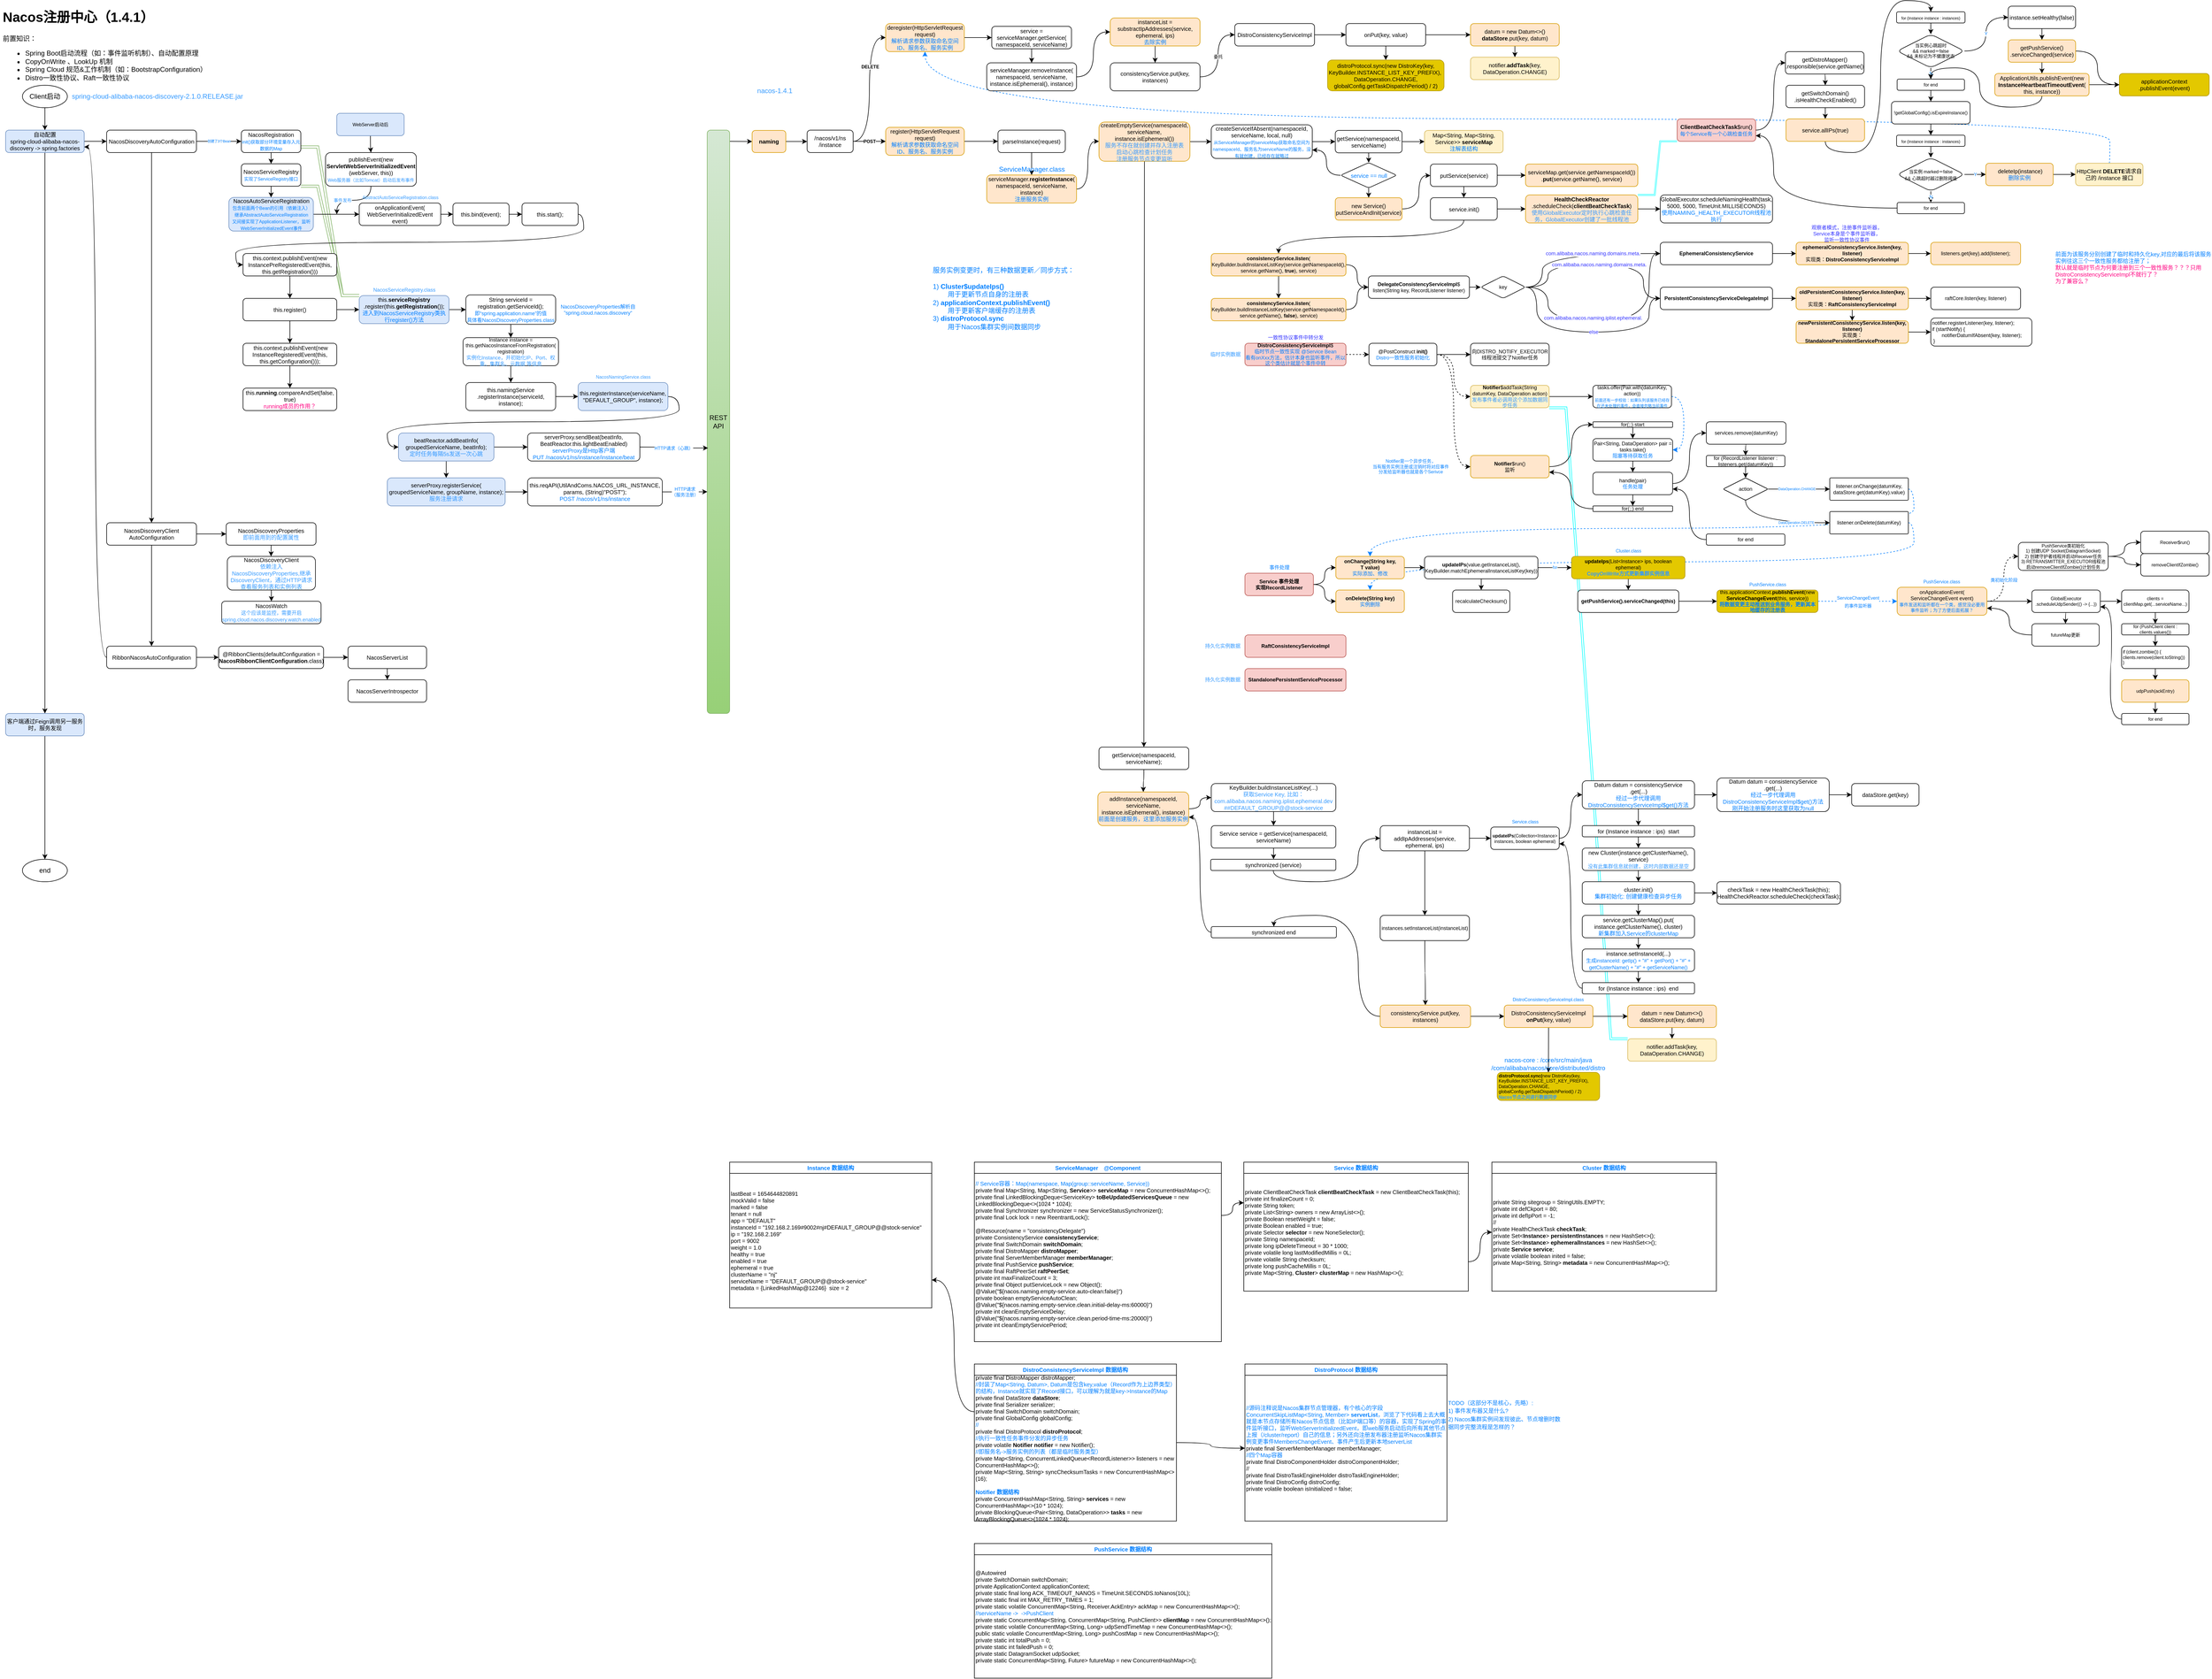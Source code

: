 <mxfile version="16.1.2" type="device" pages="5"><diagram id="C5RBs43oDa-KdzZeNtuy" name="Nacos注册中心"><mxGraphModel dx="1098" dy="689" grid="1" gridSize="10" guides="1" tooltips="1" connect="1" arrows="1" fold="1" page="1" pageScale="1" pageWidth="827" pageHeight="1169" math="0" shadow="0"><root><mxCell id="WIyWlLk6GJQsqaUBKTNV-0"/><mxCell id="WIyWlLk6GJQsqaUBKTNV-1" parent="WIyWlLk6GJQsqaUBKTNV-0"/><mxCell id="cKh2JxnRFl6GvmQpNupA-267" style="edgeStyle=orthogonalEdgeStyle;curved=1;rounded=0;orthogonalLoop=1;jettySize=auto;html=1;exitX=0.5;exitY=0;exitDx=0;exitDy=0;entryX=0.5;entryY=1;entryDx=0;entryDy=0;fontSize=8;fontColor=#007FFF;strokeColor=#007FFF;elbow=vertical;dashed=1;" parent="WIyWlLk6GJQsqaUBKTNV-1" source="cKh2JxnRFl6GvmQpNupA-240" target="cKh2JxnRFl6GvmQpNupA-243" edge="1"><mxGeometry relative="1" as="geometry"><Array as="points"><mxPoint x="3779" y="220"/><mxPoint x="1668" y="220"/></Array></mxGeometry></mxCell><mxCell id="cKh2JxnRFl6GvmQpNupA-95" style="edgeStyle=orthogonalEdgeStyle;curved=1;rounded=0;orthogonalLoop=1;jettySize=auto;html=1;exitX=1;exitY=0.5;exitDx=0;exitDy=0;entryX=0.5;entryY=0;entryDx=0;entryDy=0;fontSize=6;fontColor=#007FFF;strokeColor=#007FFF;elbow=vertical;dashed=1;" parent="WIyWlLk6GJQsqaUBKTNV-1" source="cKh2JxnRFl6GvmQpNupA-87" target="cKh2JxnRFl6GvmQpNupA-47" edge="1"><mxGeometry relative="1" as="geometry"><Array as="points"><mxPoint x="3430" y="940"/><mxPoint x="3430" y="1010"/><mxPoint x="2461" y="1010"/></Array></mxGeometry></mxCell><mxCell id="cKh2JxnRFl6GvmQpNupA-164" style="edgeStyle=entityRelationEdgeStyle;rounded=0;orthogonalLoop=1;jettySize=auto;html=1;exitX=0;exitY=0;exitDx=0;exitDy=0;entryX=1;entryY=1;entryDx=0;entryDy=0;fontSize=8;fontColor=#007FFF;strokeColor=#00FFFF;elbow=vertical;shape=link;width=3.333;" parent="WIyWlLk6GJQsqaUBKTNV-1" source="cKh2JxnRFl6GvmQpNupA-161" target="cKh2JxnRFl6GvmQpNupA-56" edge="1"><mxGeometry relative="1" as="geometry"/></mxCell><mxCell id="cKh2JxnRFl6GvmQpNupA-12" style="edgeStyle=entityRelationEdgeStyle;rounded=0;orthogonalLoop=1;jettySize=auto;html=1;exitX=1;exitY=0;exitDx=0;exitDy=0;entryX=0;entryY=1;entryDx=0;entryDy=0;fontSize=10;fontColor=#007FFF;shape=link;elbow=vertical;strokeColor=#33FFFF;width=2;" parent="WIyWlLk6GJQsqaUBKTNV-1" source="vd_qBJxyYYtXZSKp8f6n-33" target="Sf5YBq0qI29CyhUMobhk-0" edge="1"><mxGeometry relative="1" as="geometry"/></mxCell><mxCell id="E0nTntA1szs-sMbRV9SV-3" value="" style="edgeStyle=orthogonalEdgeStyle;rounded=0;orthogonalLoop=1;jettySize=auto;html=1;" parent="WIyWlLk6GJQsqaUBKTNV-1" source="E0nTntA1szs-sMbRV9SV-0" target="E0nTntA1szs-sMbRV9SV-2" edge="1"><mxGeometry relative="1" as="geometry"/></mxCell><mxCell id="E0nTntA1szs-sMbRV9SV-0" value="Client启动" style="ellipse;whiteSpace=wrap;html=1;" parent="WIyWlLk6GJQsqaUBKTNV-1" vertex="1"><mxGeometry x="60" y="160" width="80" height="40" as="geometry"/></mxCell><mxCell id="E0nTntA1szs-sMbRV9SV-1" value="end" style="ellipse;whiteSpace=wrap;html=1;" parent="WIyWlLk6GJQsqaUBKTNV-1" vertex="1"><mxGeometry x="60" y="1540" width="80" height="40" as="geometry"/></mxCell><mxCell id="E0nTntA1szs-sMbRV9SV-14" value="" style="edgeStyle=orthogonalEdgeStyle;rounded=0;orthogonalLoop=1;jettySize=auto;html=1;" parent="WIyWlLk6GJQsqaUBKTNV-1" source="E0nTntA1szs-sMbRV9SV-2" target="E0nTntA1szs-sMbRV9SV-13" edge="1"><mxGeometry relative="1" as="geometry"/></mxCell><mxCell id="cKh2JxnRFl6GvmQpNupA-198" style="edgeStyle=orthogonalEdgeStyle;curved=1;rounded=0;orthogonalLoop=1;jettySize=auto;html=1;exitX=0.5;exitY=1;exitDx=0;exitDy=0;entryX=0.5;entryY=0;entryDx=0;entryDy=0;fontSize=8;fontColor=#007FFF;strokeColor=#000000;elbow=vertical;" parent="WIyWlLk6GJQsqaUBKTNV-1" source="E0nTntA1szs-sMbRV9SV-2" target="cKh2JxnRFl6GvmQpNupA-196" edge="1"><mxGeometry relative="1" as="geometry"/></mxCell><mxCell id="E0nTntA1szs-sMbRV9SV-2" value="自动配置&lt;br style=&quot;font-size: 10px;&quot;&gt;spring-cloud-alibaba-nacos-discovery -&amp;gt;&amp;nbsp;spring.factories" style="rounded=1;whiteSpace=wrap;html=1;fontSize=10;fillColor=#dae8fc;strokeColor=#6c8ebf;" parent="WIyWlLk6GJQsqaUBKTNV-1" vertex="1"><mxGeometry x="30" y="240" width="140" height="40" as="geometry"/></mxCell><mxCell id="E0nTntA1szs-sMbRV9SV-4" value="&lt;h1&gt;Nacos注册中心（1.4.1）&lt;/h1&gt;&lt;p&gt;前置知识：&lt;br&gt;&lt;/p&gt;&lt;ul&gt;&lt;li&gt;Spring Boot启动流程（如：事件监听机制）、自动配置原理&lt;/li&gt;&lt;li&gt;CopyOnWrite 、LookUp 机制&lt;/li&gt;&lt;li&gt;Spring Cloud 规范&amp;amp;工作机制（如：BootstrapConfiguration）&lt;br&gt;&lt;/li&gt;&lt;li&gt;Distro一致性协议、Raft一致性协议&lt;/li&gt;&lt;/ul&gt;&lt;p&gt;&lt;/p&gt;" style="text;html=1;strokeColor=none;fillColor=none;spacing=5;spacingTop=-20;whiteSpace=wrap;overflow=hidden;rounded=0;" parent="WIyWlLk6GJQsqaUBKTNV-1" vertex="1"><mxGeometry x="20" y="19" width="540" height="141" as="geometry"/></mxCell><mxCell id="cKh2JxnRFl6GvmQpNupA-32" style="edgeStyle=orthogonalEdgeStyle;curved=1;rounded=0;orthogonalLoop=1;jettySize=auto;html=1;entryX=0;entryY=0.5;entryDx=0;entryDy=0;fontSize=9;fontColor=#3333FF;strokeColor=#000000;elbow=vertical;" parent="WIyWlLk6GJQsqaUBKTNV-1" target="cKh2JxnRFl6GvmQpNupA-31" edge="1"><mxGeometry relative="1" as="geometry"><mxPoint x="1320" y="260" as="sourcePoint"/><Array as="points"><mxPoint x="1320" y="260"/></Array></mxGeometry></mxCell><mxCell id="E0nTntA1szs-sMbRV9SV-6" value="REST&lt;br&gt;API" style="rounded=1;whiteSpace=wrap;html=1;fillColor=#d5e8d4;gradientColor=#97d077;strokeColor=#82b366;" parent="WIyWlLk6GJQsqaUBKTNV-1" vertex="1"><mxGeometry x="1280" y="240" width="40" height="1040" as="geometry"/></mxCell><mxCell id="E0nTntA1szs-sMbRV9SV-16" value="" style="edgeStyle=orthogonalEdgeStyle;rounded=0;orthogonalLoop=1;jettySize=auto;html=1;fontSize=10;" parent="WIyWlLk6GJQsqaUBKTNV-1" source="E0nTntA1szs-sMbRV9SV-13" target="E0nTntA1szs-sMbRV9SV-15" edge="1"><mxGeometry relative="1" as="geometry"/></mxCell><mxCell id="E0nTntA1szs-sMbRV9SV-24" value="&lt;span style=&quot;font-family: helvetica; font-size: 6px; font-style: normal; font-weight: 400; letter-spacing: normal; text-align: center; text-indent: 0px; text-transform: none; word-spacing: 0px; background-color: rgb(248, 249, 250); display: inline; float: none;&quot;&gt;创建了3个Bean&lt;/span&gt;" style="edgeStyle=orthogonalEdgeStyle;curved=1;rounded=0;orthogonalLoop=1;jettySize=auto;html=1;fontSize=6;fontColor=#007FFF;" parent="WIyWlLk6GJQsqaUBKTNV-1" source="E0nTntA1szs-sMbRV9SV-13" target="E0nTntA1szs-sMbRV9SV-23" edge="1"><mxGeometry relative="1" as="geometry"/></mxCell><mxCell id="E0nTntA1szs-sMbRV9SV-13" value="NacosDiscoveryAutoConfiguration" style="rounded=1;whiteSpace=wrap;html=1;fontSize=10;" parent="WIyWlLk6GJQsqaUBKTNV-1" vertex="1"><mxGeometry x="210" y="240" width="160" height="40" as="geometry"/></mxCell><mxCell id="E0nTntA1szs-sMbRV9SV-18" value="" style="edgeStyle=orthogonalEdgeStyle;rounded=0;orthogonalLoop=1;jettySize=auto;html=1;fontSize=10;" parent="WIyWlLk6GJQsqaUBKTNV-1" source="E0nTntA1szs-sMbRV9SV-15" target="E0nTntA1szs-sMbRV9SV-17" edge="1"><mxGeometry relative="1" as="geometry"/></mxCell><mxCell id="E0nTntA1szs-sMbRV9SV-85" value="" style="edgeStyle=orthogonalEdgeStyle;curved=1;rounded=0;orthogonalLoop=1;jettySize=auto;html=1;fontSize=8;fontColor=#007FFF;strokeColor=#000000;" parent="WIyWlLk6GJQsqaUBKTNV-1" source="E0nTntA1szs-sMbRV9SV-15" target="E0nTntA1szs-sMbRV9SV-84" edge="1"><mxGeometry relative="1" as="geometry"/></mxCell><mxCell id="E0nTntA1szs-sMbRV9SV-15" value="NacosDiscoveryClient&lt;br&gt;AutoConfiguration" style="rounded=1;whiteSpace=wrap;html=1;fontSize=10;" parent="WIyWlLk6GJQsqaUBKTNV-1" vertex="1"><mxGeometry x="210" y="940" width="160" height="40" as="geometry"/></mxCell><mxCell id="E0nTntA1szs-sMbRV9SV-20" style="edgeStyle=orthogonalEdgeStyle;rounded=0;orthogonalLoop=1;jettySize=auto;html=1;exitX=0;exitY=0.5;exitDx=0;exitDy=0;entryX=1;entryY=0.75;entryDx=0;entryDy=0;fontSize=10;curved=1;" parent="WIyWlLk6GJQsqaUBKTNV-1" source="E0nTntA1szs-sMbRV9SV-17" target="E0nTntA1szs-sMbRV9SV-2" edge="1"><mxGeometry relative="1" as="geometry"/></mxCell><mxCell id="E0nTntA1szs-sMbRV9SV-91" value="" style="edgeStyle=orthogonalEdgeStyle;curved=1;rounded=0;orthogonalLoop=1;jettySize=auto;html=1;fontSize=9;fontColor=#3399FF;strokeColor=#000000;" parent="WIyWlLk6GJQsqaUBKTNV-1" source="E0nTntA1szs-sMbRV9SV-17" target="E0nTntA1szs-sMbRV9SV-90" edge="1"><mxGeometry relative="1" as="geometry"/></mxCell><mxCell id="E0nTntA1szs-sMbRV9SV-17" value="RibbonNacosAutoConfiguration" style="rounded=1;whiteSpace=wrap;html=1;fontSize=10;" parent="WIyWlLk6GJQsqaUBKTNV-1" vertex="1"><mxGeometry x="210" y="1160" width="160" height="40" as="geometry"/></mxCell><mxCell id="E0nTntA1szs-sMbRV9SV-26" value="" style="edgeStyle=orthogonalEdgeStyle;curved=1;rounded=0;orthogonalLoop=1;jettySize=auto;html=1;fontSize=6;fontColor=#007FFF;" parent="WIyWlLk6GJQsqaUBKTNV-1" source="E0nTntA1szs-sMbRV9SV-23" target="E0nTntA1szs-sMbRV9SV-25" edge="1"><mxGeometry relative="1" as="geometry"/></mxCell><mxCell id="E0nTntA1szs-sMbRV9SV-55" style="edgeStyle=entityRelationEdgeStyle;shape=link;rounded=0;orthogonalLoop=1;jettySize=auto;html=1;exitX=1;exitY=0.75;exitDx=0;exitDy=0;entryX=0;entryY=0;entryDx=0;entryDy=0;fontSize=8;fontColor=#FF0080;strokeColor=#82b366;fillColor=#d5e8d4;width=-4;" parent="WIyWlLk6GJQsqaUBKTNV-1" source="E0nTntA1szs-sMbRV9SV-23" target="E0nTntA1szs-sMbRV9SV-51" edge="1"><mxGeometry relative="1" as="geometry"/></mxCell><mxCell id="E0nTntA1szs-sMbRV9SV-23" value="NacosRegistration&lt;br&gt;&lt;font color=&quot;#007fff&quot; style=&quot;font-size: 8px&quot;&gt;init()获取部分环境变量存入元数据的Map&lt;/font&gt;" style="rounded=1;whiteSpace=wrap;html=1;fontSize=10;" parent="WIyWlLk6GJQsqaUBKTNV-1" vertex="1"><mxGeometry x="450" y="240" width="106" height="40" as="geometry"/></mxCell><mxCell id="E0nTntA1szs-sMbRV9SV-28" value="" style="edgeStyle=orthogonalEdgeStyle;curved=1;rounded=0;orthogonalLoop=1;jettySize=auto;html=1;fontSize=6;fontColor=#007FFF;" parent="WIyWlLk6GJQsqaUBKTNV-1" source="E0nTntA1szs-sMbRV9SV-25" target="E0nTntA1szs-sMbRV9SV-27" edge="1"><mxGeometry relative="1" as="geometry"/></mxCell><mxCell id="E0nTntA1szs-sMbRV9SV-54" style="edgeStyle=entityRelationEdgeStyle;rounded=0;orthogonalLoop=1;jettySize=auto;html=1;exitX=1;exitY=1;exitDx=0;exitDy=0;entryX=0;entryY=0;entryDx=0;entryDy=0;fontSize=8;fontColor=#FF0080;shape=link;strokeColor=#82b366;fillColor=#d5e8d4;" parent="WIyWlLk6GJQsqaUBKTNV-1" source="E0nTntA1szs-sMbRV9SV-25" target="E0nTntA1szs-sMbRV9SV-51" edge="1"><mxGeometry relative="1" as="geometry"/></mxCell><mxCell id="E0nTntA1szs-sMbRV9SV-25" value="NacosServiceRegistry&lt;br&gt;&lt;font style=&quot;font-size: 8px&quot; color=&quot;#007fff&quot;&gt;实现了ServiceRegistry接口&lt;/font&gt;" style="rounded=1;whiteSpace=wrap;html=1;fontSize=10;" parent="WIyWlLk6GJQsqaUBKTNV-1" vertex="1"><mxGeometry x="450" y="300" width="106" height="40" as="geometry"/></mxCell><mxCell id="E0nTntA1szs-sMbRV9SV-35" value="" style="edgeStyle=orthogonalEdgeStyle;curved=1;rounded=0;orthogonalLoop=1;jettySize=auto;html=1;fontSize=8;fontColor=#000000;" parent="WIyWlLk6GJQsqaUBKTNV-1" source="E0nTntA1szs-sMbRV9SV-27" target="E0nTntA1szs-sMbRV9SV-34" edge="1"><mxGeometry relative="1" as="geometry"/></mxCell><mxCell id="E0nTntA1szs-sMbRV9SV-27" value="NacosAutoServiceRegistration&lt;br&gt;&lt;font color=&quot;#007fff&quot;&gt;&lt;font style=&quot;font-size: 8px&quot;&gt;包含前面两个Bean的引用（依赖注入）&lt;/font&gt;&lt;br&gt;&lt;span style=&quot;font-size: 8px&quot;&gt;继承AbstractAutoServiceRegistration&lt;/span&gt;&lt;br&gt;&lt;span style=&quot;font-size: 8px&quot;&gt;又间接实现了ApplicationListener，监听WebServerInitializedEvent事件&lt;/span&gt;&lt;/font&gt;" style="rounded=1;whiteSpace=wrap;html=1;fontSize=10;fillColor=#dae8fc;strokeColor=#6c8ebf;" parent="WIyWlLk6GJQsqaUBKTNV-1" vertex="1"><mxGeometry x="427.75" y="360" width="150.5" height="60" as="geometry"/></mxCell><mxCell id="E0nTntA1szs-sMbRV9SV-36" value="事件发布" style="edgeStyle=orthogonalEdgeStyle;curved=1;rounded=0;orthogonalLoop=1;jettySize=auto;html=1;exitX=0.5;exitY=1;exitDx=0;exitDy=0;fontSize=8;fontColor=#3399FF;" parent="WIyWlLk6GJQsqaUBKTNV-1" source="E0nTntA1szs-sMbRV9SV-29" edge="1"><mxGeometry x="0.369" relative="1" as="geometry"><mxPoint x="620" y="390" as="targetPoint"/><mxPoint as="offset"/></mxGeometry></mxCell><mxCell id="E0nTntA1szs-sMbRV9SV-29" value="publishEvent(new &lt;b&gt;ServletWebServerInitializedEvent&lt;/b&gt;&lt;br&gt;(webServer, this))&lt;br&gt;&lt;font color=&quot;#3399ff&quot; style=&quot;font-size: 8px&quot;&gt;Web服务器（比如Tomcat）启动后发布事件&lt;/font&gt;" style="rounded=1;whiteSpace=wrap;html=1;fontSize=10;" parent="WIyWlLk6GJQsqaUBKTNV-1" vertex="1"><mxGeometry x="600" y="280" width="161.75" height="60" as="geometry"/></mxCell><mxCell id="E0nTntA1szs-sMbRV9SV-32" style="edgeStyle=orthogonalEdgeStyle;curved=1;rounded=0;orthogonalLoop=1;jettySize=auto;html=1;exitX=0.5;exitY=1;exitDx=0;exitDy=0;fontSize=8;fontColor=#000000;" parent="WIyWlLk6GJQsqaUBKTNV-1" source="E0nTntA1szs-sMbRV9SV-31" target="E0nTntA1szs-sMbRV9SV-29" edge="1"><mxGeometry relative="1" as="geometry"/></mxCell><mxCell id="E0nTntA1szs-sMbRV9SV-31" value="WebServer启动后" style="rounded=1;whiteSpace=wrap;html=1;fontSize=8;fillColor=#dae8fc;strokeColor=#6c8ebf;" parent="WIyWlLk6GJQsqaUBKTNV-1" vertex="1"><mxGeometry x="620" y="210" width="120" height="40" as="geometry"/></mxCell><mxCell id="E0nTntA1szs-sMbRV9SV-38" value="" style="edgeStyle=orthogonalEdgeStyle;curved=1;rounded=0;orthogonalLoop=1;jettySize=auto;html=1;fontSize=8;fontColor=#000000;" parent="WIyWlLk6GJQsqaUBKTNV-1" source="E0nTntA1szs-sMbRV9SV-34" target="E0nTntA1szs-sMbRV9SV-37" edge="1"><mxGeometry relative="1" as="geometry"/></mxCell><mxCell id="E0nTntA1szs-sMbRV9SV-34" value="onApplicationEvent(&lt;br&gt;WebServerInitializedEvent event)" style="rounded=1;whiteSpace=wrap;html=1;fontSize=10;" parent="WIyWlLk6GJQsqaUBKTNV-1" vertex="1"><mxGeometry x="660" y="370" width="145.25" height="40" as="geometry"/></mxCell><mxCell id="E0nTntA1szs-sMbRV9SV-40" value="" style="edgeStyle=orthogonalEdgeStyle;curved=1;rounded=0;orthogonalLoop=1;jettySize=auto;html=1;fontSize=8;fontColor=#000000;" parent="WIyWlLk6GJQsqaUBKTNV-1" source="E0nTntA1szs-sMbRV9SV-37" target="E0nTntA1szs-sMbRV9SV-39" edge="1"><mxGeometry relative="1" as="geometry"/></mxCell><mxCell id="E0nTntA1szs-sMbRV9SV-37" value="this.bind(event);" style="rounded=1;whiteSpace=wrap;html=1;fontSize=10;" parent="WIyWlLk6GJQsqaUBKTNV-1" vertex="1"><mxGeometry x="827" y="370" width="100" height="40" as="geometry"/></mxCell><mxCell id="E0nTntA1szs-sMbRV9SV-42" value="" style="edgeStyle=orthogonalEdgeStyle;curved=1;rounded=0;orthogonalLoop=1;jettySize=auto;html=1;fontSize=8;fontColor=#000000;" parent="WIyWlLk6GJQsqaUBKTNV-1" source="E0nTntA1szs-sMbRV9SV-39" target="E0nTntA1szs-sMbRV9SV-41" edge="1"><mxGeometry relative="1" as="geometry"><Array as="points"><mxPoint x="1060" y="390"/><mxPoint x="1060" y="440"/><mxPoint x="440" y="440"/><mxPoint x="440" y="480"/></Array></mxGeometry></mxCell><mxCell id="E0nTntA1szs-sMbRV9SV-39" value="this.start();" style="rounded=1;whiteSpace=wrap;html=1;fontSize=10;" parent="WIyWlLk6GJQsqaUBKTNV-1" vertex="1"><mxGeometry x="950" y="370" width="100" height="40" as="geometry"/></mxCell><mxCell id="E0nTntA1szs-sMbRV9SV-44" value="" style="edgeStyle=orthogonalEdgeStyle;curved=1;rounded=0;orthogonalLoop=1;jettySize=auto;html=1;fontSize=8;fontColor=#000000;" parent="WIyWlLk6GJQsqaUBKTNV-1" source="E0nTntA1szs-sMbRV9SV-41" target="E0nTntA1szs-sMbRV9SV-43" edge="1"><mxGeometry relative="1" as="geometry"/></mxCell><mxCell id="E0nTntA1szs-sMbRV9SV-41" value="this.context.publishEvent(new InstancePreRegisteredEvent(this, this.getRegistration()))" style="rounded=1;whiteSpace=wrap;html=1;fontSize=10;" parent="WIyWlLk6GJQsqaUBKTNV-1" vertex="1"><mxGeometry x="453" y="460" width="167" height="40" as="geometry"/></mxCell><mxCell id="E0nTntA1szs-sMbRV9SV-46" value="" style="edgeStyle=orthogonalEdgeStyle;curved=1;rounded=0;orthogonalLoop=1;jettySize=auto;html=1;fontSize=8;fontColor=#000000;" parent="WIyWlLk6GJQsqaUBKTNV-1" source="E0nTntA1szs-sMbRV9SV-43" target="E0nTntA1szs-sMbRV9SV-45" edge="1"><mxGeometry relative="1" as="geometry"/></mxCell><mxCell id="E0nTntA1szs-sMbRV9SV-52" value="" style="edgeStyle=orthogonalEdgeStyle;curved=1;rounded=0;orthogonalLoop=1;jettySize=auto;html=1;fontSize=8;fontColor=#FF0080;" parent="WIyWlLk6GJQsqaUBKTNV-1" source="E0nTntA1szs-sMbRV9SV-43" target="E0nTntA1szs-sMbRV9SV-51" edge="1"><mxGeometry relative="1" as="geometry"/></mxCell><mxCell id="E0nTntA1szs-sMbRV9SV-43" value="this.register()" style="rounded=1;whiteSpace=wrap;html=1;fontSize=10;" parent="WIyWlLk6GJQsqaUBKTNV-1" vertex="1"><mxGeometry x="453" y="540" width="167" height="40" as="geometry"/></mxCell><mxCell id="E0nTntA1szs-sMbRV9SV-50" value="" style="edgeStyle=orthogonalEdgeStyle;curved=1;rounded=0;orthogonalLoop=1;jettySize=auto;html=1;fontSize=8;fontColor=#000000;" parent="WIyWlLk6GJQsqaUBKTNV-1" source="E0nTntA1szs-sMbRV9SV-45" target="E0nTntA1szs-sMbRV9SV-49" edge="1"><mxGeometry relative="1" as="geometry"/></mxCell><mxCell id="E0nTntA1szs-sMbRV9SV-45" value="&amp;nbsp;this.context.publishEvent(new InstanceRegisteredEvent(this, this.getConfiguration()));" style="rounded=1;whiteSpace=wrap;html=1;fontSize=10;" parent="WIyWlLk6GJQsqaUBKTNV-1" vertex="1"><mxGeometry x="453" y="620" width="167" height="40" as="geometry"/></mxCell><mxCell id="E0nTntA1szs-sMbRV9SV-49" value="this.&lt;b&gt;running&lt;/b&gt;.compareAndSet(false, true)&lt;br&gt;&lt;font color=&quot;#ff0080&quot;&gt;running成员的作用？&lt;/font&gt;" style="rounded=1;whiteSpace=wrap;html=1;fontSize=10;" parent="WIyWlLk6GJQsqaUBKTNV-1" vertex="1"><mxGeometry x="453" y="700" width="167" height="40" as="geometry"/></mxCell><mxCell id="E0nTntA1szs-sMbRV9SV-59" value="" style="edgeStyle=orthogonalEdgeStyle;rounded=0;orthogonalLoop=1;jettySize=auto;html=1;fontSize=8;fontColor=#007FFF;strokeColor=#000000;entryX=0;entryY=0.5;entryDx=0;entryDy=0;curved=1;" parent="WIyWlLk6GJQsqaUBKTNV-1" source="E0nTntA1szs-sMbRV9SV-51" target="E0nTntA1szs-sMbRV9SV-61" edge="1"><mxGeometry relative="1" as="geometry"><mxPoint x="860" y="560" as="targetPoint"/></mxGeometry></mxCell><mxCell id="E0nTntA1szs-sMbRV9SV-51" value="this.&lt;b&gt;serviceRegistry&lt;/b&gt;&lt;br&gt;.register(this.&lt;b&gt;getRegistration&lt;/b&gt;());&lt;br&gt;&lt;font color=&quot;#007fff&quot;&gt;进入到NacosServiceRegistry类执行register()方法&lt;/font&gt;" style="rounded=1;whiteSpace=wrap;html=1;fontSize=10;fillColor=#dae8fc;strokeColor=#6c8ebf;" parent="WIyWlLk6GJQsqaUBKTNV-1" vertex="1"><mxGeometry x="660" y="535" width="160" height="50" as="geometry"/></mxCell><mxCell id="E0nTntA1szs-sMbRV9SV-64" style="edgeStyle=orthogonalEdgeStyle;curved=1;rounded=0;orthogonalLoop=1;jettySize=auto;html=1;exitX=0.5;exitY=1;exitDx=0;exitDy=0;fontSize=9;fontColor=#007FFF;strokeColor=#000000;" parent="WIyWlLk6GJQsqaUBKTNV-1" source="E0nTntA1szs-sMbRV9SV-60" target="E0nTntA1szs-sMbRV9SV-62" edge="1"><mxGeometry relative="1" as="geometry"/></mxCell><mxCell id="E0nTntA1szs-sMbRV9SV-60" value="Instance instance = this.getNacosInstanceFromRegistration(&lt;br style=&quot;font-size: 9px&quot;&gt;registration)&lt;br&gt;&lt;font color=&quot;#3399ff&quot;&gt;实例化Instance，并初始化IP、Port、权重、集群名、元数据 等信息&lt;/font&gt;" style="rounded=1;whiteSpace=wrap;html=1;fontSize=9;" parent="WIyWlLk6GJQsqaUBKTNV-1" vertex="1"><mxGeometry x="845" y="610" width="170" height="50" as="geometry"/></mxCell><mxCell id="E0nTntA1szs-sMbRV9SV-63" style="edgeStyle=orthogonalEdgeStyle;curved=1;rounded=0;orthogonalLoop=1;jettySize=auto;html=1;exitX=0.5;exitY=1;exitDx=0;exitDy=0;fontSize=9;fontColor=#007FFF;strokeColor=#000000;" parent="WIyWlLk6GJQsqaUBKTNV-1" source="E0nTntA1szs-sMbRV9SV-61" target="E0nTntA1szs-sMbRV9SV-60" edge="1"><mxGeometry relative="1" as="geometry"/></mxCell><mxCell id="E0nTntA1szs-sMbRV9SV-61" value="String serviceId = registration.getServiceId();&lt;br&gt;&lt;font color=&quot;#007fff&quot; style=&quot;font-size: 9px&quot;&gt;&lt;font style=&quot;font-size: 9px&quot;&gt;即“spring.application.name”的值&lt;/font&gt;&lt;br&gt;&lt;font style=&quot;font-size: 9px&quot;&gt;具体看NacosDiscoveryProperties.class&lt;/font&gt;&lt;br&gt;&lt;/font&gt;" style="rounded=1;whiteSpace=wrap;html=1;fontSize=10;" parent="WIyWlLk6GJQsqaUBKTNV-1" vertex="1"><mxGeometry x="850" y="533.75" width="160" height="52.5" as="geometry"/></mxCell><mxCell id="E0nTntA1szs-sMbRV9SV-69" value="" style="edgeStyle=orthogonalEdgeStyle;curved=1;rounded=0;orthogonalLoop=1;jettySize=auto;html=1;fontSize=8;fontColor=#3399FF;strokeColor=#000000;" parent="WIyWlLk6GJQsqaUBKTNV-1" source="E0nTntA1szs-sMbRV9SV-62" target="E0nTntA1szs-sMbRV9SV-68" edge="1"><mxGeometry relative="1" as="geometry"/></mxCell><mxCell id="E0nTntA1szs-sMbRV9SV-62" value="this.namingService&lt;br&gt;.registerInstance(serviceId, instance);" style="rounded=1;whiteSpace=wrap;html=1;fontSize=10;" parent="WIyWlLk6GJQsqaUBKTNV-1" vertex="1"><mxGeometry x="850" y="690" width="160" height="50" as="geometry"/></mxCell><mxCell id="E0nTntA1szs-sMbRV9SV-65" value="NacosDiscoveryProperties解析自&lt;br&gt;”spring.cloud.nacos.discovery“" style="text;html=1;align=center;verticalAlign=middle;resizable=0;points=[];autosize=1;strokeColor=none;fillColor=none;fontSize=9;fontColor=#007FFF;" parent="WIyWlLk6GJQsqaUBKTNV-1" vertex="1"><mxGeometry x="1010" y="545" width="150" height="30" as="geometry"/></mxCell><mxCell id="E0nTntA1szs-sMbRV9SV-66" value="NacosServiceRegistry.class" style="text;html=1;align=center;verticalAlign=middle;resizable=0;points=[];autosize=1;strokeColor=none;fillColor=none;fontSize=9;fontColor=#3399FF;" parent="WIyWlLk6GJQsqaUBKTNV-1" vertex="1"><mxGeometry x="675" y="515" width="130" height="20" as="geometry"/></mxCell><mxCell id="E0nTntA1szs-sMbRV9SV-67" value="AbstractAutoServiceRegistration.class" style="text;html=1;align=center;verticalAlign=middle;resizable=0;points=[];autosize=1;strokeColor=none;fillColor=none;fontSize=8;fontColor=#3399FF;" parent="WIyWlLk6GJQsqaUBKTNV-1" vertex="1"><mxGeometry x="657.63" y="350" width="150" height="20" as="geometry"/></mxCell><mxCell id="E0nTntA1szs-sMbRV9SV-75" style="edgeStyle=orthogonalEdgeStyle;curved=1;rounded=0;orthogonalLoop=1;jettySize=auto;html=1;exitX=1;exitY=0.5;exitDx=0;exitDy=0;entryX=0;entryY=0.5;entryDx=0;entryDy=0;fontSize=8;fontColor=#3399FF;strokeColor=#000000;" parent="WIyWlLk6GJQsqaUBKTNV-1" source="E0nTntA1szs-sMbRV9SV-68" target="E0nTntA1szs-sMbRV9SV-73" edge="1"><mxGeometry relative="1" as="geometry"/></mxCell><mxCell id="E0nTntA1szs-sMbRV9SV-68" value="this.registerInstance(serviceName, &quot;DEFAULT_GROUP&quot;, instance);" style="rounded=1;whiteSpace=wrap;html=1;fontSize=10;fillColor=#dae8fc;strokeColor=#6c8ebf;" parent="WIyWlLk6GJQsqaUBKTNV-1" vertex="1"><mxGeometry x="1050" y="690" width="160" height="50" as="geometry"/></mxCell><mxCell id="E0nTntA1szs-sMbRV9SV-70" value="NacosNamingService.class" style="text;html=1;align=center;verticalAlign=middle;resizable=0;points=[];autosize=1;strokeColor=none;fillColor=none;fontSize=8;fontColor=#3399FF;" parent="WIyWlLk6GJQsqaUBKTNV-1" vertex="1"><mxGeometry x="1075" y="670" width="110" height="20" as="geometry"/></mxCell><mxCell id="E0nTntA1szs-sMbRV9SV-77" value="" style="edgeStyle=orthogonalEdgeStyle;curved=1;rounded=0;orthogonalLoop=1;jettySize=auto;html=1;fontSize=8;fontColor=#3399FF;strokeColor=#000000;" parent="WIyWlLk6GJQsqaUBKTNV-1" source="E0nTntA1szs-sMbRV9SV-73" target="E0nTntA1szs-sMbRV9SV-76" edge="1"><mxGeometry relative="1" as="geometry"/></mxCell><mxCell id="E0nTntA1szs-sMbRV9SV-79" value="" style="edgeStyle=orthogonalEdgeStyle;curved=1;rounded=0;orthogonalLoop=1;jettySize=auto;html=1;fontSize=8;fontColor=#3399FF;strokeColor=#000000;" parent="WIyWlLk6GJQsqaUBKTNV-1" source="E0nTntA1szs-sMbRV9SV-73" target="E0nTntA1szs-sMbRV9SV-78" edge="1"><mxGeometry relative="1" as="geometry"/></mxCell><mxCell id="E0nTntA1szs-sMbRV9SV-73" value="beatReactor.addBeatInfo(&lt;br&gt;groupedServiceName, beatInfo);&lt;br&gt;&lt;font color=&quot;#3399ff&quot;&gt;定时任务每隔5s发送一次心跳&lt;/font&gt;" style="rounded=1;whiteSpace=wrap;html=1;fontSize=10;fillColor=#dae8fc;strokeColor=#6c8ebf;" parent="WIyWlLk6GJQsqaUBKTNV-1" vertex="1"><mxGeometry x="730" y="780" width="170" height="50" as="geometry"/></mxCell><mxCell id="E0nTntA1szs-sMbRV9SV-81" value="" style="edgeStyle=orthogonalEdgeStyle;curved=1;rounded=0;orthogonalLoop=1;jettySize=auto;html=1;fontSize=8;fontColor=#3399FF;strokeColor=#000000;" parent="WIyWlLk6GJQsqaUBKTNV-1" source="E0nTntA1szs-sMbRV9SV-76" target="E0nTntA1szs-sMbRV9SV-80" edge="1"><mxGeometry relative="1" as="geometry"/></mxCell><mxCell id="E0nTntA1szs-sMbRV9SV-76" value="serverProxy.registerService(&lt;br&gt;groupedServiceName, groupName, instance);&lt;br&gt;&lt;font color=&quot;#3399ff&quot;&gt;服务注册请求&lt;/font&gt;" style="rounded=1;whiteSpace=wrap;html=1;fontSize=10;fillColor=#dae8fc;strokeColor=#6c8ebf;" parent="WIyWlLk6GJQsqaUBKTNV-1" vertex="1"><mxGeometry x="710" y="860" width="210" height="50" as="geometry"/></mxCell><mxCell id="E0nTntA1szs-sMbRV9SV-82" value="HTTP请求（心跳）" style="edgeStyle=orthogonalEdgeStyle;curved=1;rounded=0;orthogonalLoop=1;jettySize=auto;html=1;exitX=1;exitY=0.5;exitDx=0;exitDy=0;entryX=0.038;entryY=0.545;entryDx=0;entryDy=0;entryPerimeter=0;fontSize=8;fontColor=#007FFF;strokeColor=#000000;" parent="WIyWlLk6GJQsqaUBKTNV-1" source="E0nTntA1szs-sMbRV9SV-78" target="E0nTntA1szs-sMbRV9SV-6" edge="1"><mxGeometry relative="1" as="geometry"/></mxCell><mxCell id="E0nTntA1szs-sMbRV9SV-78" value="serverProxy.sendBeat(beatInfo, BeatReactor.this.lightBeatEnabled)&lt;br&gt;&lt;font color=&quot;#007fff&quot;&gt;serverProxy是Http客户端&lt;br&gt;PUT&amp;nbsp;&lt;/font&gt;&lt;span style=&quot;color: rgb(0 , 127 , 255)&quot;&gt;/nacos/v1/ns/instance&lt;/span&gt;&lt;font color=&quot;#007fff&quot;&gt;/instance/beat&lt;br&gt;&lt;/font&gt;" style="rounded=1;whiteSpace=wrap;html=1;fontSize=10;" parent="WIyWlLk6GJQsqaUBKTNV-1" vertex="1"><mxGeometry x="960" y="780" width="200" height="50" as="geometry"/></mxCell><mxCell id="E0nTntA1szs-sMbRV9SV-83" value="HTTP请求&lt;br&gt;（服务注册）" style="edgeStyle=orthogonalEdgeStyle;curved=1;rounded=0;orthogonalLoop=1;jettySize=auto;html=1;exitX=1;exitY=0.5;exitDx=0;exitDy=0;fontSize=8;fontColor=#007FFF;strokeColor=#000000;entryX=0.005;entryY=0.62;entryDx=0;entryDy=0;entryPerimeter=0;" parent="WIyWlLk6GJQsqaUBKTNV-1" source="E0nTntA1szs-sMbRV9SV-80" target="E0nTntA1szs-sMbRV9SV-6" edge="1"><mxGeometry relative="1" as="geometry"><mxPoint x="1280" y="886" as="targetPoint"/></mxGeometry></mxCell><mxCell id="E0nTntA1szs-sMbRV9SV-80" value="this.reqAPI(UtilAndComs.NACOS_URL_INSTANCE, params, (String)&quot;POST&quot;);&lt;br&gt;&lt;font color=&quot;#007fff&quot;&gt;POST /nacos/v1/ns/instance&lt;/font&gt;" style="rounded=1;whiteSpace=wrap;html=1;fontSize=10;" parent="WIyWlLk6GJQsqaUBKTNV-1" vertex="1"><mxGeometry x="960" y="860" width="240" height="50" as="geometry"/></mxCell><mxCell id="E0nTntA1szs-sMbRV9SV-87" value="" style="edgeStyle=orthogonalEdgeStyle;curved=1;rounded=0;orthogonalLoop=1;jettySize=auto;html=1;fontSize=8;fontColor=#3399FF;strokeColor=#000000;" parent="WIyWlLk6GJQsqaUBKTNV-1" source="E0nTntA1szs-sMbRV9SV-84" target="E0nTntA1szs-sMbRV9SV-86" edge="1"><mxGeometry relative="1" as="geometry"/></mxCell><mxCell id="E0nTntA1szs-sMbRV9SV-84" value="NacosDiscoveryProperties&lt;br&gt;&lt;font color=&quot;#3399ff&quot;&gt;即前面用到的配置属性&lt;/font&gt;" style="rounded=1;whiteSpace=wrap;html=1;fontSize=10;" parent="WIyWlLk6GJQsqaUBKTNV-1" vertex="1"><mxGeometry x="423" y="940" width="160" height="40" as="geometry"/></mxCell><mxCell id="E0nTntA1szs-sMbRV9SV-89" value="" style="edgeStyle=orthogonalEdgeStyle;curved=1;rounded=0;orthogonalLoop=1;jettySize=auto;html=1;fontSize=8;fontColor=#3399FF;strokeColor=#000000;" parent="WIyWlLk6GJQsqaUBKTNV-1" source="E0nTntA1szs-sMbRV9SV-86" target="E0nTntA1szs-sMbRV9SV-88" edge="1"><mxGeometry relative="1" as="geometry"/></mxCell><mxCell id="E0nTntA1szs-sMbRV9SV-86" value="NacosDiscoveryClient&lt;br&gt;&lt;font color=&quot;#3399ff&quot;&gt;依赖注入NacosDiscoveryProperties,继承DiscoveryClient，通过HTTP请求查看服务列表和实例列表&lt;br&gt;&lt;/font&gt;" style="rounded=1;whiteSpace=wrap;html=1;fontSize=10;" parent="WIyWlLk6GJQsqaUBKTNV-1" vertex="1"><mxGeometry x="425" y="1000" width="157" height="60" as="geometry"/></mxCell><mxCell id="E0nTntA1szs-sMbRV9SV-88" value="NacosWatch&lt;br&gt;&lt;font style=&quot;font-size: 9px&quot; color=&quot;#3399ff&quot;&gt;这个应该是监控，需要开启spring.cloud.nacos.discovery.watch.enabled&lt;/font&gt;" style="rounded=1;whiteSpace=wrap;html=1;fontSize=10;" parent="WIyWlLk6GJQsqaUBKTNV-1" vertex="1"><mxGeometry x="415" y="1080" width="177" height="40" as="geometry"/></mxCell><mxCell id="E0nTntA1szs-sMbRV9SV-93" value="" style="edgeStyle=orthogonalEdgeStyle;curved=1;rounded=0;orthogonalLoop=1;jettySize=auto;html=1;fontSize=9;fontColor=#3399FF;strokeColor=#000000;" parent="WIyWlLk6GJQsqaUBKTNV-1" source="E0nTntA1szs-sMbRV9SV-90" target="E0nTntA1szs-sMbRV9SV-92" edge="1"><mxGeometry relative="1" as="geometry"/></mxCell><mxCell id="E0nTntA1szs-sMbRV9SV-90" value="@RibbonClients(defaultConfiguration = &lt;b&gt;NacosRibbonClientConfiguration&lt;/b&gt;.class)" style="rounded=1;whiteSpace=wrap;html=1;fontSize=10;" parent="WIyWlLk6GJQsqaUBKTNV-1" vertex="1"><mxGeometry x="409.5" y="1160" width="187" height="40" as="geometry"/></mxCell><mxCell id="E0nTntA1szs-sMbRV9SV-95" value="" style="edgeStyle=orthogonalEdgeStyle;curved=1;rounded=0;orthogonalLoop=1;jettySize=auto;html=1;fontSize=9;fontColor=#3399FF;strokeColor=#000000;" parent="WIyWlLk6GJQsqaUBKTNV-1" source="E0nTntA1szs-sMbRV9SV-92" target="E0nTntA1szs-sMbRV9SV-94" edge="1"><mxGeometry relative="1" as="geometry"/></mxCell><mxCell id="E0nTntA1szs-sMbRV9SV-92" value="NacosServerList" style="rounded=1;whiteSpace=wrap;html=1;fontSize=10;" parent="WIyWlLk6GJQsqaUBKTNV-1" vertex="1"><mxGeometry x="640" y="1160" width="140" height="40" as="geometry"/></mxCell><mxCell id="E0nTntA1szs-sMbRV9SV-94" value="NacosServerIntrospector" style="rounded=1;whiteSpace=wrap;html=1;fontSize=10;" parent="WIyWlLk6GJQsqaUBKTNV-1" vertex="1"><mxGeometry x="640" y="1220" width="140" height="40" as="geometry"/></mxCell><mxCell id="E0nTntA1szs-sMbRV9SV-96" value="spring-cloud-alibaba-nacos-discovery-2.1.0.RELEASE.jar" style="text;html=1;align=center;verticalAlign=middle;resizable=0;points=[];autosize=1;strokeColor=none;fillColor=none;fontSize=12;fontColor=#3399FF;" parent="WIyWlLk6GJQsqaUBKTNV-1" vertex="1"><mxGeometry x="140" y="170" width="320" height="20" as="geometry"/></mxCell><mxCell id="E0nTntA1szs-sMbRV9SV-97" value="nacos-1.4.1" style="text;html=1;align=center;verticalAlign=middle;resizable=0;points=[];autosize=1;strokeColor=none;fillColor=none;fontSize=12;fontColor=#3399FF;" parent="WIyWlLk6GJQsqaUBKTNV-1" vertex="1"><mxGeometry x="1360" y="160" width="80" height="20" as="geometry"/></mxCell><mxCell id="vd_qBJxyYYtXZSKp8f6n-3" value="&lt;b&gt;POST&lt;/b&gt;" style="edgeStyle=orthogonalEdgeStyle;curved=1;rounded=0;orthogonalLoop=1;jettySize=auto;html=1;fontSize=8;" parent="WIyWlLk6GJQsqaUBKTNV-1" source="vd_qBJxyYYtXZSKp8f6n-0" target="vd_qBJxyYYtXZSKp8f6n-2" edge="1"><mxGeometry relative="1" as="geometry"><Array as="points"><mxPoint x="1570" y="260"/><mxPoint x="1570" y="260"/></Array></mxGeometry></mxCell><mxCell id="cKh2JxnRFl6GvmQpNupA-242" style="edgeStyle=orthogonalEdgeStyle;curved=1;rounded=0;orthogonalLoop=1;jettySize=auto;html=1;exitX=1;exitY=0.5;exitDx=0;exitDy=0;fontSize=8;fontColor=#000000;strokeColor=#000000;elbow=vertical;entryX=0;entryY=0.5;entryDx=0;entryDy=0;fontStyle=1" parent="WIyWlLk6GJQsqaUBKTNV-1" source="vd_qBJxyYYtXZSKp8f6n-0" target="cKh2JxnRFl6GvmQpNupA-243" edge="1"><mxGeometry relative="1" as="geometry"><mxPoint x="1560" y="150" as="targetPoint"/></mxGeometry></mxCell><mxCell id="cKh2JxnRFl6GvmQpNupA-245" value="&lt;b&gt;DELETE&lt;/b&gt;" style="edgeLabel;html=1;align=center;verticalAlign=middle;resizable=0;points=[];fontSize=8;fontColor=#000000;" parent="cKh2JxnRFl6GvmQpNupA-242" vertex="1" connectable="0"><mxGeometry x="0.34" y="-1" relative="1" as="geometry"><mxPoint y="1" as="offset"/></mxGeometry></mxCell><mxCell id="vd_qBJxyYYtXZSKp8f6n-0" value="/nacos/v1/ns&lt;br&gt;/instance" style="rounded=1;whiteSpace=wrap;html=1;fontSize=10;" parent="WIyWlLk6GJQsqaUBKTNV-1" vertex="1"><mxGeometry x="1458" y="240" width="82" height="40" as="geometry"/></mxCell><mxCell id="vd_qBJxyYYtXZSKp8f6n-12" style="edgeStyle=orthogonalEdgeStyle;curved=1;rounded=0;orthogonalLoop=1;jettySize=auto;html=1;exitX=1;exitY=0.5;exitDx=0;exitDy=0;entryX=0;entryY=0.5;entryDx=0;entryDy=0;fontSize=10;fontColor=#007FFF;" parent="WIyWlLk6GJQsqaUBKTNV-1" source="vd_qBJxyYYtXZSKp8f6n-2" target="vd_qBJxyYYtXZSKp8f6n-10" edge="1"><mxGeometry relative="1" as="geometry"/></mxCell><mxCell id="vd_qBJxyYYtXZSKp8f6n-2" value="register(HttpServletRequest request)&lt;br&gt;&lt;font color=&quot;#007fff&quot; style=&quot;font-size: 10px&quot;&gt;解析请求参数获取命名空间ID、服务名、服务实例&lt;/font&gt;" style="rounded=1;whiteSpace=wrap;html=1;fontSize=10;fillColor=#ffe6cc;strokeColor=#d79b00;" parent="WIyWlLk6GJQsqaUBKTNV-1" vertex="1"><mxGeometry x="1598" y="235" width="140" height="50" as="geometry"/></mxCell><mxCell id="vd_qBJxyYYtXZSKp8f6n-9" value="" style="edgeStyle=orthogonalEdgeStyle;curved=1;rounded=0;orthogonalLoop=1;jettySize=auto;html=1;fontSize=10;fontColor=#007FFF;" parent="WIyWlLk6GJQsqaUBKTNV-1" source="vd_qBJxyYYtXZSKp8f6n-4" target="vd_qBJxyYYtXZSKp8f6n-8" edge="1"><mxGeometry relative="1" as="geometry"><Array as="points"><mxPoint x="1958" y="345"/><mxPoint x="1958" y="260"/></Array></mxGeometry></mxCell><mxCell id="vd_qBJxyYYtXZSKp8f6n-4" value="serviceManager.&lt;b&gt;registerInstance&lt;/b&gt;(&lt;br&gt;namespaceId, serviceName, instance)&lt;br&gt;&lt;font color=&quot;#007fff&quot;&gt;注册服务实例&lt;/font&gt;" style="rounded=1;whiteSpace=wrap;html=1;fontSize=10;fillColor=#ffe6cc;strokeColor=#d79b00;" parent="WIyWlLk6GJQsqaUBKTNV-1" vertex="1"><mxGeometry x="1778" y="320" width="160" height="50" as="geometry"/></mxCell><mxCell id="vd_qBJxyYYtXZSKp8f6n-6" value="Instance 数据结构" style="swimlane;fontSize=10;fontColor=#007FFF;startSize=20;" parent="WIyWlLk6GJQsqaUBKTNV-1" vertex="1"><mxGeometry x="1320" y="2080" width="360" height="260" as="geometry"/></mxCell><mxCell id="vd_qBJxyYYtXZSKp8f6n-7" value="&lt;div&gt;&lt;font color=&quot;#000000&quot;&gt;lastBeat = 1654644820891&lt;/font&gt;&lt;/div&gt;&lt;div&gt;&lt;font color=&quot;#000000&quot;&gt;mockValid = false&lt;/font&gt;&lt;/div&gt;&lt;div&gt;&lt;font color=&quot;#000000&quot;&gt;marked = false&lt;/font&gt;&lt;/div&gt;&lt;div&gt;&lt;font color=&quot;#000000&quot;&gt;tenant = null&lt;/font&gt;&lt;/div&gt;&lt;div&gt;&lt;font color=&quot;#000000&quot;&gt;app = &quot;DEFAULT&quot;&lt;/font&gt;&lt;/div&gt;&lt;div&gt;&lt;font color=&quot;#000000&quot;&gt;instanceId = &quot;192.168.2.169#9002#nj#DEFAULT_GROUP@@stock-service&quot;&lt;/font&gt;&lt;/div&gt;&lt;div&gt;&lt;font color=&quot;#000000&quot;&gt;ip = &quot;192.168.2.169&quot;&lt;/font&gt;&lt;/div&gt;&lt;div&gt;&lt;font color=&quot;#000000&quot;&gt;port = 9002&lt;/font&gt;&lt;/div&gt;&lt;div&gt;&lt;font color=&quot;#000000&quot;&gt;weight = 1.0&lt;/font&gt;&lt;/div&gt;&lt;div&gt;&lt;font color=&quot;#000000&quot;&gt;healthy = true&lt;/font&gt;&lt;/div&gt;&lt;div&gt;&lt;font color=&quot;#000000&quot;&gt;enabled = true&lt;/font&gt;&lt;/div&gt;&lt;div&gt;&lt;font color=&quot;#000000&quot;&gt;ephemeral = true&lt;/font&gt;&lt;/div&gt;&lt;div&gt;&lt;font color=&quot;#000000&quot;&gt;clusterName = &quot;nj&quot;&lt;/font&gt;&lt;/div&gt;&lt;div&gt;&lt;font color=&quot;#000000&quot;&gt;serviceName = &quot;DEFAULT_GROUP@@stock-service&quot;&lt;/font&gt;&lt;/div&gt;&lt;div&gt;&lt;font color=&quot;#000000&quot;&gt;metadata = {LinkedHashMap@12246}&amp;nbsp; size = 2&lt;/font&gt;&lt;/div&gt;" style="rounded=0;whiteSpace=wrap;html=1;fontSize=10;fontColor=#007FFF;align=left;" parent="vd_qBJxyYYtXZSKp8f6n-6" vertex="1"><mxGeometry y="20" width="360" height="240" as="geometry"/></mxCell><mxCell id="vd_qBJxyYYtXZSKp8f6n-16" value="" style="edgeStyle=orthogonalEdgeStyle;curved=1;rounded=0;orthogonalLoop=1;jettySize=auto;html=1;fontSize=10;fontColor=#007FFF;" parent="WIyWlLk6GJQsqaUBKTNV-1" source="vd_qBJxyYYtXZSKp8f6n-8" target="vd_qBJxyYYtXZSKp8f6n-15" edge="1"><mxGeometry relative="1" as="geometry"/></mxCell><mxCell id="vd_qBJxyYYtXZSKp8f6n-20" value="" style="edgeStyle=orthogonalEdgeStyle;curved=1;rounded=0;orthogonalLoop=1;jettySize=auto;html=1;fontSize=10;fontColor=#007FFF;" parent="WIyWlLk6GJQsqaUBKTNV-1" source="vd_qBJxyYYtXZSKp8f6n-8" target="vd_qBJxyYYtXZSKp8f6n-19" edge="1"><mxGeometry relative="1" as="geometry"/></mxCell><mxCell id="vd_qBJxyYYtXZSKp8f6n-8" value="createEmptyService(namespaceId, serviceName, instance.isEphemeral())&lt;br&gt;&lt;font color=&quot;#3399ff&quot;&gt;服务不存在就创建并存入注册表&lt;br&gt;启动心跳检查计划任务&lt;br&gt;注册服务节点变更监听&lt;/font&gt;" style="rounded=1;whiteSpace=wrap;html=1;fontSize=10;fillColor=#ffe6cc;strokeColor=#d79b00;" parent="WIyWlLk6GJQsqaUBKTNV-1" vertex="1"><mxGeometry x="1978" y="225.5" width="162" height="70" as="geometry"/></mxCell><mxCell id="vd_qBJxyYYtXZSKp8f6n-14" style="edgeStyle=orthogonalEdgeStyle;curved=1;rounded=0;orthogonalLoop=1;jettySize=auto;html=1;exitX=0.5;exitY=1;exitDx=0;exitDy=0;entryX=0.5;entryY=0;entryDx=0;entryDy=0;fontSize=10;fontColor=#007FFF;" parent="WIyWlLk6GJQsqaUBKTNV-1" source="vd_qBJxyYYtXZSKp8f6n-10" target="vd_qBJxyYYtXZSKp8f6n-4" edge="1"><mxGeometry relative="1" as="geometry"/></mxCell><mxCell id="vd_qBJxyYYtXZSKp8f6n-10" value="parseInstance(request)" style="rounded=1;whiteSpace=wrap;html=1;fontSize=10;" parent="WIyWlLk6GJQsqaUBKTNV-1" vertex="1"><mxGeometry x="1798" y="240" width="120" height="40" as="geometry"/></mxCell><mxCell id="vd_qBJxyYYtXZSKp8f6n-18" value="" style="edgeStyle=orthogonalEdgeStyle;curved=1;rounded=0;orthogonalLoop=1;jettySize=auto;html=1;fontSize=10;fontColor=#007FFF;" parent="WIyWlLk6GJQsqaUBKTNV-1" source="vd_qBJxyYYtXZSKp8f6n-15" target="vd_qBJxyYYtXZSKp8f6n-17" edge="1"><mxGeometry relative="1" as="geometry"/></mxCell><mxCell id="vd_qBJxyYYtXZSKp8f6n-15" value="getService(namespaceId, serviceName);" style="rounded=1;whiteSpace=wrap;html=1;fontSize=10;" parent="WIyWlLk6GJQsqaUBKTNV-1" vertex="1"><mxGeometry x="1978" y="1340" width="160" height="40" as="geometry"/></mxCell><mxCell id="cKh2JxnRFl6GvmQpNupA-109" value="" style="edgeStyle=orthogonalEdgeStyle;curved=1;rounded=0;orthogonalLoop=1;jettySize=auto;html=1;fontSize=10;fontColor=#007FFF;strokeColor=#000000;elbow=vertical;" parent="WIyWlLk6GJQsqaUBKTNV-1" source="vd_qBJxyYYtXZSKp8f6n-17" target="cKh2JxnRFl6GvmQpNupA-108" edge="1"><mxGeometry relative="1" as="geometry"/></mxCell><mxCell id="vd_qBJxyYYtXZSKp8f6n-17" value="addInstance(namespaceId, serviceName, instance.isEphemeral(), instance)&lt;br&gt;&lt;font color=&quot;#007fff&quot;&gt;前面是创建服务，这里添加服务实例&lt;/font&gt;" style="rounded=1;whiteSpace=wrap;html=1;fontSize=10;fillColor=#ffe6cc;strokeColor=#d79b00;" parent="WIyWlLk6GJQsqaUBKTNV-1" vertex="1"><mxGeometry x="1976" y="1420" width="162" height="60" as="geometry"/></mxCell><mxCell id="vd_qBJxyYYtXZSKp8f6n-22" value="" style="edgeStyle=orthogonalEdgeStyle;curved=1;rounded=0;orthogonalLoop=1;jettySize=auto;html=1;fontSize=10;fontColor=#007FFF;" parent="WIyWlLk6GJQsqaUBKTNV-1" source="vd_qBJxyYYtXZSKp8f6n-19" target="vd_qBJxyYYtXZSKp8f6n-21" edge="1"><mxGeometry relative="1" as="geometry"/></mxCell><mxCell id="vd_qBJxyYYtXZSKp8f6n-19" value="createServiceIfAbsent(namespaceId, serviceName, local, null)&lt;font color=&quot;#007fff&quot;&gt;&lt;br&gt;&lt;font style=&quot;font-size: 8px&quot;&gt;从ServiceManager的serviceMap获取命名空间为namespaceId、服务名为serviceName的服务，没有就创建，已经存在就略过&lt;/font&gt;&lt;/font&gt;" style="rounded=1;whiteSpace=wrap;html=1;fontSize=10;" parent="WIyWlLk6GJQsqaUBKTNV-1" vertex="1"><mxGeometry x="2178" y="230.5" width="180" height="60" as="geometry"/></mxCell><mxCell id="vd_qBJxyYYtXZSKp8f6n-24" value="" style="edgeStyle=orthogonalEdgeStyle;curved=1;rounded=0;orthogonalLoop=1;jettySize=auto;html=1;fontSize=10;fontColor=#007FFF;" parent="WIyWlLk6GJQsqaUBKTNV-1" source="vd_qBJxyYYtXZSKp8f6n-21" target="vd_qBJxyYYtXZSKp8f6n-23" edge="1"><mxGeometry relative="1" as="geometry"/></mxCell><mxCell id="cKh2JxnRFl6GvmQpNupA-4" style="edgeStyle=orthogonalEdgeStyle;rounded=0;orthogonalLoop=1;jettySize=auto;html=1;exitX=0.5;exitY=1;exitDx=0;exitDy=0;entryX=0.5;entryY=0;entryDx=0;entryDy=0;fontColor=#007FFF;" parent="WIyWlLk6GJQsqaUBKTNV-1" source="vd_qBJxyYYtXZSKp8f6n-21" target="cKh2JxnRFl6GvmQpNupA-3" edge="1"><mxGeometry relative="1" as="geometry"/></mxCell><mxCell id="vd_qBJxyYYtXZSKp8f6n-21" value="getService(namespaceId, serviceName)" style="rounded=1;whiteSpace=wrap;html=1;fontSize=10;" parent="WIyWlLk6GJQsqaUBKTNV-1" vertex="1"><mxGeometry x="2399" y="240.5" width="119" height="40" as="geometry"/></mxCell><mxCell id="vd_qBJxyYYtXZSKp8f6n-23" value="Map&amp;lt;String, Map&amp;lt;String, Service&amp;gt;&amp;gt; &lt;b&gt;serviceMap&lt;/b&gt;&lt;br&gt;&lt;font color=&quot;#007fff&quot;&gt;注解表结构&lt;/font&gt;" style="rounded=1;whiteSpace=wrap;html=1;fontSize=10;fillColor=#fff2cc;strokeColor=#d6b656;" parent="WIyWlLk6GJQsqaUBKTNV-1" vertex="1"><mxGeometry x="2558" y="240.5" width="140" height="40" as="geometry"/></mxCell><mxCell id="vd_qBJxyYYtXZSKp8f6n-28" value="" style="edgeStyle=orthogonalEdgeStyle;curved=1;rounded=0;orthogonalLoop=1;jettySize=auto;html=1;fontSize=8;fontColor=#007FFF;" parent="WIyWlLk6GJQsqaUBKTNV-1" source="vd_qBJxyYYtXZSKp8f6n-25" target="vd_qBJxyYYtXZSKp8f6n-27" edge="1"><mxGeometry relative="1" as="geometry"><Array as="points"><mxPoint x="2548" y="381"/><mxPoint x="2548" y="321"/></Array></mxGeometry></mxCell><mxCell id="vd_qBJxyYYtXZSKp8f6n-25" value="new Service()&lt;br&gt;putServiceAndInit(service)" style="rounded=1;whiteSpace=wrap;html=1;fontSize=10;fillColor=#ffe6cc;strokeColor=#d79b00;" parent="WIyWlLk6GJQsqaUBKTNV-1" vertex="1"><mxGeometry x="2399" y="360.5" width="119" height="40" as="geometry"/></mxCell><mxCell id="vd_qBJxyYYtXZSKp8f6n-30" value="" style="edgeStyle=orthogonalEdgeStyle;curved=1;rounded=0;orthogonalLoop=1;jettySize=auto;html=1;fontSize=8;fontColor=#007FFF;" parent="WIyWlLk6GJQsqaUBKTNV-1" source="vd_qBJxyYYtXZSKp8f6n-27" target="vd_qBJxyYYtXZSKp8f6n-29" edge="1"><mxGeometry relative="1" as="geometry"/></mxCell><mxCell id="vd_qBJxyYYtXZSKp8f6n-32" value="" style="edgeStyle=orthogonalEdgeStyle;curved=1;rounded=0;orthogonalLoop=1;jettySize=auto;html=1;fontSize=8;fontColor=#007FFF;" parent="WIyWlLk6GJQsqaUBKTNV-1" source="vd_qBJxyYYtXZSKp8f6n-27" target="vd_qBJxyYYtXZSKp8f6n-31" edge="1"><mxGeometry relative="1" as="geometry"/></mxCell><mxCell id="vd_qBJxyYYtXZSKp8f6n-27" value="putService(service)" style="rounded=1;whiteSpace=wrap;html=1;fontSize=10;" parent="WIyWlLk6GJQsqaUBKTNV-1" vertex="1"><mxGeometry x="2568.5" y="300.5" width="119" height="40" as="geometry"/></mxCell><mxCell id="vd_qBJxyYYtXZSKp8f6n-34" value="" style="edgeStyle=orthogonalEdgeStyle;curved=1;rounded=0;orthogonalLoop=1;jettySize=auto;html=1;fontSize=8;fontColor=#007FFF;" parent="WIyWlLk6GJQsqaUBKTNV-1" source="vd_qBJxyYYtXZSKp8f6n-29" target="vd_qBJxyYYtXZSKp8f6n-33" edge="1"><mxGeometry relative="1" as="geometry"/></mxCell><mxCell id="Sf5YBq0qI29CyhUMobhk-2" value="" style="edgeStyle=orthogonalEdgeStyle;rounded=0;orthogonalLoop=1;jettySize=auto;html=1;fontColor=#000000;curved=1;entryX=0.5;entryY=0;entryDx=0;entryDy=0;" parent="WIyWlLk6GJQsqaUBKTNV-1" source="vd_qBJxyYYtXZSKp8f6n-29" target="Sf5YBq0qI29CyhUMobhk-1" edge="1"><mxGeometry relative="1" as="geometry"><Array as="points"><mxPoint x="2628" y="430"/><mxPoint x="2298" y="430"/></Array></mxGeometry></mxCell><mxCell id="vd_qBJxyYYtXZSKp8f6n-29" value="service.init()" style="rounded=1;whiteSpace=wrap;html=1;fontSize=10;" parent="WIyWlLk6GJQsqaUBKTNV-1" vertex="1"><mxGeometry x="2568.5" y="360.5" width="119" height="40" as="geometry"/></mxCell><mxCell id="vd_qBJxyYYtXZSKp8f6n-31" value="serviceMap.get(service.getNamespaceId())&lt;br&gt;.&lt;b&gt;put&lt;/b&gt;(service.getName(), service)" style="rounded=1;whiteSpace=wrap;html=1;fontSize=10;fillColor=#ffe6cc;strokeColor=#d79b00;" parent="WIyWlLk6GJQsqaUBKTNV-1" vertex="1"><mxGeometry x="2738" y="300.5" width="200" height="40" as="geometry"/></mxCell><mxCell id="vd_qBJxyYYtXZSKp8f6n-36" value="" style="edgeStyle=orthogonalEdgeStyle;curved=1;rounded=0;orthogonalLoop=1;jettySize=auto;html=1;fontSize=8;fontColor=#007FFF;" parent="WIyWlLk6GJQsqaUBKTNV-1" source="vd_qBJxyYYtXZSKp8f6n-33" target="vd_qBJxyYYtXZSKp8f6n-35" edge="1"><mxGeometry relative="1" as="geometry"/></mxCell><mxCell id="vd_qBJxyYYtXZSKp8f6n-33" value="&lt;b&gt;HealthCheckReactor&lt;/b&gt;&lt;br&gt;.scheduleCheck(&lt;b&gt;clientBeatCheckTask&lt;/b&gt;)&lt;br&gt;&lt;font color=&quot;#3399ff&quot;&gt;使用GlobalExecutor定时执行心跳检查任务，GlobalExecutor创建了一批线程池&lt;/font&gt;" style="rounded=1;whiteSpace=wrap;html=1;fontSize=10;fillColor=#ffe6cc;strokeColor=#d79b00;" parent="WIyWlLk6GJQsqaUBKTNV-1" vertex="1"><mxGeometry x="2738" y="355.5" width="200" height="50" as="geometry"/></mxCell><mxCell id="vd_qBJxyYYtXZSKp8f6n-35" value="GlobalExecutor.scheduleNamingHealth(task, 5000, 5000, TimeUnit.MILLISECONDS)&lt;br&gt;&lt;font color=&quot;#007fff&quot;&gt;使用NAMING_HEALTH_EXECUTOR线程池执行&lt;/font&gt;" style="rounded=1;whiteSpace=wrap;html=1;fontSize=10;" parent="WIyWlLk6GJQsqaUBKTNV-1" vertex="1"><mxGeometry x="2978" y="355.5" width="200" height="50" as="geometry"/></mxCell><mxCell id="cKh2JxnRFl6GvmQpNupA-201" value="" style="edgeStyle=orthogonalEdgeStyle;curved=1;rounded=0;orthogonalLoop=1;jettySize=auto;html=1;fontSize=9;fontColor=#007FFF;strokeColor=#000000;elbow=vertical;" parent="WIyWlLk6GJQsqaUBKTNV-1" source="Sf5YBq0qI29CyhUMobhk-0" target="cKh2JxnRFl6GvmQpNupA-200" edge="1"><mxGeometry relative="1" as="geometry"><Array as="points"><mxPoint x="3180" y="240"/><mxPoint x="3180" y="120"/></Array></mxGeometry></mxCell><mxCell id="Sf5YBq0qI29CyhUMobhk-0" value="&lt;b&gt;ClientBeatCheckTask&lt;/b&gt;$run()&lt;br&gt;&lt;font style=&quot;font-size: 9px&quot; color=&quot;#007fff&quot;&gt;每个Service有一个心跳检查任务&lt;/font&gt;" style="rounded=1;whiteSpace=wrap;html=1;fillColor=#f8cecc;strokeColor=#b85450;fontSize=10;" parent="WIyWlLk6GJQsqaUBKTNV-1" vertex="1"><mxGeometry x="3008" y="220" width="140" height="40" as="geometry"/></mxCell><mxCell id="cKh2JxnRFl6GvmQpNupA-11" style="edgeStyle=orthogonalEdgeStyle;curved=1;rounded=0;orthogonalLoop=1;jettySize=auto;html=1;exitX=0.5;exitY=1;exitDx=0;exitDy=0;fontSize=9;fontColor=#007FFF;" parent="WIyWlLk6GJQsqaUBKTNV-1" source="Sf5YBq0qI29CyhUMobhk-1" target="cKh2JxnRFl6GvmQpNupA-10" edge="1"><mxGeometry relative="1" as="geometry"/></mxCell><mxCell id="cKh2JxnRFl6GvmQpNupA-14" value="" style="edgeStyle=entityRelationEdgeStyle;rounded=0;orthogonalLoop=1;jettySize=auto;html=1;fontSize=10;fontColor=#007FFF;strokeColor=none;elbow=vertical;" parent="WIyWlLk6GJQsqaUBKTNV-1" source="Sf5YBq0qI29CyhUMobhk-1" target="cKh2JxnRFl6GvmQpNupA-13" edge="1"><mxGeometry relative="1" as="geometry"/></mxCell><mxCell id="cKh2JxnRFl6GvmQpNupA-15" style="edgeStyle=orthogonalEdgeStyle;rounded=0;orthogonalLoop=1;jettySize=auto;html=1;exitX=1;exitY=0.5;exitDx=0;exitDy=0;entryX=0;entryY=0.5;entryDx=0;entryDy=0;fontSize=10;fontColor=#007FFF;strokeColor=#000000;elbow=vertical;curved=1;" parent="WIyWlLk6GJQsqaUBKTNV-1" source="Sf5YBq0qI29CyhUMobhk-1" target="cKh2JxnRFl6GvmQpNupA-13" edge="1"><mxGeometry relative="1" as="geometry"/></mxCell><mxCell id="Sf5YBq0qI29CyhUMobhk-1" value="&lt;div style=&quot;font-size: 9px&quot;&gt;&lt;b&gt;consistencyService&lt;/b&gt;&lt;span style=&quot;font-size: 9px&quot;&gt;&lt;b&gt;.listen&lt;/b&gt;(&lt;/span&gt;&lt;/div&gt;&lt;div style=&quot;font-size: 9px&quot;&gt;KeyBuilder.buildInstanceListKey(service.getNamespaceId(), service.getName(), &lt;b&gt;true&lt;/b&gt;), service)&lt;/div&gt;" style="rounded=1;whiteSpace=wrap;html=1;fontSize=9;align=center;fillColor=#ffe6cc;strokeColor=#d79b00;" parent="WIyWlLk6GJQsqaUBKTNV-1" vertex="1"><mxGeometry x="2178" y="460" width="240" height="40" as="geometry"/></mxCell><mxCell id="cKh2JxnRFl6GvmQpNupA-0" value="ServiceManager.class" style="text;html=1;align=center;verticalAlign=middle;resizable=0;points=[];autosize=1;strokeColor=none;fillColor=none;fontColor=#007FFF;" parent="WIyWlLk6GJQsqaUBKTNV-1" vertex="1"><mxGeometry x="1793" y="300" width="130" height="20" as="geometry"/></mxCell><mxCell id="cKh2JxnRFl6GvmQpNupA-1" value="ServiceManager　@Component" style="swimlane;fontSize=10;fontColor=#007FFF;startSize=20;" parent="WIyWlLk6GJQsqaUBKTNV-1" vertex="1"><mxGeometry x="1756" y="2080" width="440" height="320" as="geometry"/></mxCell><mxCell id="cKh2JxnRFl6GvmQpNupA-2" value="&lt;div&gt;&lt;div&gt;// Service容器：&lt;span&gt;Map(namespace, Map(group::serviceName, Service))&lt;/span&gt;&lt;/div&gt;&lt;div&gt;&lt;font color=&quot;#000000&quot;&gt;private final Map&amp;lt;String, Map&amp;lt;String, &lt;b&gt;Service&lt;/b&gt;&amp;gt;&amp;gt; &lt;b&gt;serviceMap&lt;/b&gt; = new ConcurrentHashMap&amp;lt;&amp;gt;();&lt;/font&gt;&lt;/div&gt;&lt;div&gt;&lt;font color=&quot;#000000&quot;&gt;private final LinkedBlockingDeque&amp;lt;ServiceKey&amp;gt; &lt;b&gt;toBeUpdatedServicesQueue&lt;/b&gt; = new LinkedBlockingDeque&amp;lt;&amp;gt;(1024 * 1024);&lt;/font&gt;&lt;/div&gt;&lt;div&gt;&lt;font color=&quot;#000000&quot;&gt;private final Synchronizer synchronizer = new ServiceStatusSynchronizer();&lt;/font&gt;&lt;/div&gt;&lt;div&gt;&lt;font color=&quot;#000000&quot;&gt;private final Lock lock = new ReentrantLock();&lt;/font&gt;&lt;/div&gt;&lt;div&gt;&lt;font color=&quot;#000000&quot;&gt;&lt;br&gt;&lt;/font&gt;&lt;/div&gt;&lt;div&gt;&lt;font color=&quot;#000000&quot;&gt;@Resource(name = &quot;consistencyDelegate&quot;)&lt;/font&gt;&lt;/div&gt;&lt;div&gt;&lt;font color=&quot;#000000&quot;&gt;private ConsistencyService &lt;b&gt;consistencyService&lt;/b&gt;;&lt;/font&gt;&lt;/div&gt;&lt;div&gt;&lt;font color=&quot;#000000&quot;&gt;private final SwitchDomain &lt;b&gt;switchDomain&lt;/b&gt;;&lt;/font&gt;&lt;/div&gt;&lt;div&gt;&lt;font color=&quot;#000000&quot;&gt;private final DistroMapper &lt;b&gt;distroMapper&lt;/b&gt;;&lt;/font&gt;&lt;/div&gt;&lt;div&gt;&lt;font color=&quot;#000000&quot;&gt;private final ServerMemberManager &lt;b&gt;memberManager&lt;/b&gt;;&lt;/font&gt;&lt;/div&gt;&lt;div&gt;&lt;font color=&quot;#000000&quot;&gt;private final PushService &lt;b&gt;pushService&lt;/b&gt;;&lt;/font&gt;&lt;/div&gt;&lt;div&gt;&lt;font color=&quot;#000000&quot;&gt;private final RaftPeerSet &lt;b&gt;raftPeerSet&lt;/b&gt;;&lt;/font&gt;&lt;/div&gt;&lt;div&gt;&lt;font color=&quot;#000000&quot;&gt;private int maxFinalizeCount = 3;&lt;/font&gt;&lt;/div&gt;&lt;div&gt;&lt;font color=&quot;#000000&quot;&gt;private final Object putServiceLock = new Object();&lt;/font&gt;&lt;/div&gt;&lt;div&gt;&lt;font color=&quot;#000000&quot;&gt;@Value(&quot;${nacos.naming.empty-service.auto-clean:false}&quot;)&lt;/font&gt;&lt;/div&gt;&lt;div&gt;&lt;font color=&quot;#000000&quot;&gt;private boolean emptyServiceAutoClean;&lt;/font&gt;&lt;/div&gt;&lt;div&gt;&lt;font color=&quot;#000000&quot;&gt;@Value(&quot;${nacos.naming.empty-service.clean.initial-delay-ms:60000}&quot;)&lt;/font&gt;&lt;/div&gt;&lt;div&gt;&lt;font color=&quot;#000000&quot;&gt;private int cleanEmptyServiceDelay;&lt;/font&gt;&lt;/div&gt;&lt;div&gt;&lt;font color=&quot;#000000&quot;&gt;@Value(&quot;${nacos.naming.empty-service.clean.period-time-ms:20000}&quot;)&lt;/font&gt;&lt;/div&gt;&lt;div&gt;&lt;font color=&quot;#000000&quot;&gt;private int cleanEmptyServicePeriod;&lt;/font&gt;&lt;/div&gt;&lt;/div&gt;&lt;div&gt;&lt;br&gt;&lt;/div&gt;" style="rounded=0;whiteSpace=wrap;html=1;fontSize=10;fontColor=#007FFF;align=left;" parent="cKh2JxnRFl6GvmQpNupA-1" vertex="1"><mxGeometry y="20" width="440" height="300" as="geometry"/></mxCell><mxCell id="cKh2JxnRFl6GvmQpNupA-5" style="edgeStyle=orthogonalEdgeStyle;rounded=0;orthogonalLoop=1;jettySize=auto;html=1;exitX=0.5;exitY=1;exitDx=0;exitDy=0;entryX=0.5;entryY=0;entryDx=0;entryDy=0;fontColor=#007FFF;" parent="WIyWlLk6GJQsqaUBKTNV-1" source="cKh2JxnRFl6GvmQpNupA-3" target="vd_qBJxyYYtXZSKp8f6n-25" edge="1"><mxGeometry relative="1" as="geometry"/></mxCell><mxCell id="cKh2JxnRFl6GvmQpNupA-6" style="edgeStyle=orthogonalEdgeStyle;rounded=0;orthogonalLoop=1;jettySize=auto;html=1;exitX=0;exitY=0.5;exitDx=0;exitDy=0;entryX=1;entryY=0.75;entryDx=0;entryDy=0;fontSize=10;fontColor=#007FFF;curved=1;" parent="WIyWlLk6GJQsqaUBKTNV-1" source="cKh2JxnRFl6GvmQpNupA-3" target="vd_qBJxyYYtXZSKp8f6n-19" edge="1"><mxGeometry relative="1" as="geometry"/></mxCell><mxCell id="cKh2JxnRFl6GvmQpNupA-3" value="service == null" style="rhombus;whiteSpace=wrap;html=1;fontColor=#007FFF;rounded=1;arcSize=9;fontSize=10;" parent="WIyWlLk6GJQsqaUBKTNV-1" vertex="1"><mxGeometry x="2408.5" y="298" width="100" height="45" as="geometry"/></mxCell><mxCell id="cKh2JxnRFl6GvmQpNupA-7" value="Service 数据结构" style="swimlane;fontSize=10;fontColor=#007FFF;startSize=20;" parent="WIyWlLk6GJQsqaUBKTNV-1" vertex="1"><mxGeometry x="2236" y="2080" width="400" height="230" as="geometry"/></mxCell><mxCell id="cKh2JxnRFl6GvmQpNupA-8" value="&lt;div&gt;&lt;font color=&quot;#000000&quot;&gt;private ClientBeatCheckTask &lt;b&gt;clientBeatCheckTask&lt;/b&gt; = new ClientBeatCheckTask(this);&lt;/font&gt;&lt;/div&gt;&lt;div&gt;&lt;font color=&quot;#000000&quot;&gt;private int finalizeCount = 0;&lt;/font&gt;&lt;/div&gt;&lt;div&gt;&lt;font color=&quot;#000000&quot;&gt;private String token;&lt;/font&gt;&lt;/div&gt;&lt;div&gt;&lt;font color=&quot;#000000&quot;&gt;private List&amp;lt;String&amp;gt; owners = new ArrayList&amp;lt;&amp;gt;();&lt;/font&gt;&lt;/div&gt;&lt;div&gt;&lt;font color=&quot;#000000&quot;&gt;private Boolean resetWeight = false;&lt;/font&gt;&lt;/div&gt;&lt;div&gt;&lt;font color=&quot;#000000&quot;&gt;private Boolean enabled = true;&lt;/font&gt;&lt;/div&gt;&lt;div&gt;&lt;font color=&quot;#000000&quot;&gt;private Selector &lt;b&gt;selector&lt;/b&gt; = new NoneSelector();&lt;/font&gt;&lt;/div&gt;&lt;div&gt;&lt;font color=&quot;#000000&quot;&gt;private String namespaceId;&lt;/font&gt;&lt;/div&gt;&lt;div&gt;&lt;font color=&quot;#000000&quot;&gt;private long ipDeleteTimeout = 30 * 1000;&lt;/font&gt;&lt;/div&gt;&lt;div&gt;&lt;font color=&quot;#000000&quot;&gt;private volatile long lastModifiedMillis = 0L;&lt;/font&gt;&lt;/div&gt;&lt;div&gt;&lt;font color=&quot;#000000&quot;&gt;private volatile String checksum;&lt;/font&gt;&lt;/div&gt;&lt;div&gt;&lt;font color=&quot;#000000&quot;&gt;private long pushCacheMillis = 0L;&lt;/font&gt;&lt;/div&gt;&lt;div&gt;&lt;span style=&quot;color: rgb(0 , 0 , 0)&quot;&gt;private Map&amp;lt;String, &lt;/span&gt;&lt;b style=&quot;color: rgb(0 , 0 , 0)&quot;&gt;Cluster&lt;/b&gt;&lt;span style=&quot;color: rgb(0 , 0 , 0)&quot;&gt;&amp;gt; &lt;/span&gt;&lt;b style=&quot;color: rgb(0 , 0 , 0)&quot;&gt;clusterMap&lt;/b&gt;&lt;span style=&quot;color: rgb(0 , 0 , 0)&quot;&gt; = new HashMap&amp;lt;&amp;gt;();&lt;/span&gt;&lt;br&gt;&lt;/div&gt;" style="rounded=0;whiteSpace=wrap;html=1;fontSize=10;fontColor=#007FFF;align=left;" parent="cKh2JxnRFl6GvmQpNupA-7" vertex="1"><mxGeometry y="20" width="400" height="210" as="geometry"/></mxCell><mxCell id="cKh2JxnRFl6GvmQpNupA-16" style="edgeStyle=orthogonalEdgeStyle;curved=1;rounded=0;orthogonalLoop=1;jettySize=auto;html=1;exitX=1;exitY=0.5;exitDx=0;exitDy=0;fontSize=10;fontColor=#007FFF;strokeColor=#000000;elbow=vertical;" parent="WIyWlLk6GJQsqaUBKTNV-1" source="cKh2JxnRFl6GvmQpNupA-10" target="cKh2JxnRFl6GvmQpNupA-13" edge="1"><mxGeometry relative="1" as="geometry"/></mxCell><mxCell id="cKh2JxnRFl6GvmQpNupA-10" value="&lt;div style=&quot;font-size: 9px&quot;&gt;&lt;b&gt;consistencyService&lt;/b&gt;&lt;span style=&quot;font-size: 9px&quot;&gt;&lt;b&gt;.listen&lt;/b&gt;(&lt;/span&gt;&lt;/div&gt;&lt;div style=&quot;font-size: 9px&quot;&gt;KeyBuilder.buildInstanceListKey(service.getNamespaceId(), service.getName(), &lt;b&gt;false&lt;/b&gt;), service)&lt;/div&gt;" style="rounded=1;whiteSpace=wrap;html=1;fontSize=9;align=center;fillColor=#ffe6cc;strokeColor=#d79b00;" parent="WIyWlLk6GJQsqaUBKTNV-1" vertex="1"><mxGeometry x="2178" y="540" width="240" height="40" as="geometry"/></mxCell><mxCell id="cKh2JxnRFl6GvmQpNupA-19" value="&lt;pre style=&quot;background-color: rgb(43 , 43 , 43)&quot;&gt;&lt;font face=&quot;jetbrains mono, monospace&quot;&gt;&lt;span style=&quot;font-size: 8.4pt&quot;&gt;&lt;br&gt;&lt;/span&gt;&lt;/font&gt;&lt;/pre&gt;" style="edgeStyle=orthogonalEdgeStyle;curved=1;rounded=0;orthogonalLoop=1;jettySize=auto;html=1;fontSize=10;fontColor=#007FFF;strokeColor=#000000;elbow=vertical;entryX=0;entryY=0.5;entryDx=0;entryDy=0;exitX=1;exitY=0.5;exitDx=0;exitDy=0;" parent="WIyWlLk6GJQsqaUBKTNV-1" source="cKh2JxnRFl6GvmQpNupA-21" target="cKh2JxnRFl6GvmQpNupA-18" edge="1"><mxGeometry relative="1" as="geometry"><mxPoint x="2748" y="530" as="sourcePoint"/><mxPoint x="2899" y="520" as="targetPoint"/><Array as="points"><mxPoint x="2778" y="520"/><mxPoint x="2778" y="580"/><mxPoint x="2958" y="580"/><mxPoint x="2958" y="460"/></Array></mxGeometry></mxCell><mxCell id="cKh2JxnRFl6GvmQpNupA-20" value="com.alibaba.nacos.naming.iplist.ephemeral." style="edgeLabel;html=1;align=center;verticalAlign=middle;resizable=0;points=[];fontSize=9;fontColor=#3333FF;" parent="cKh2JxnRFl6GvmQpNupA-19" vertex="1" connectable="0"><mxGeometry x="0.113" y="2" relative="1" as="geometry"><mxPoint x="-54" y="-3" as="offset"/></mxGeometry></mxCell><mxCell id="cKh2JxnRFl6GvmQpNupA-22" value="" style="edgeStyle=orthogonalEdgeStyle;curved=1;rounded=0;orthogonalLoop=1;jettySize=auto;html=1;fontSize=10;fontColor=#3333FF;strokeColor=#000000;elbow=vertical;" parent="WIyWlLk6GJQsqaUBKTNV-1" source="cKh2JxnRFl6GvmQpNupA-13" target="cKh2JxnRFl6GvmQpNupA-21" edge="1"><mxGeometry relative="1" as="geometry"/></mxCell><mxCell id="cKh2JxnRFl6GvmQpNupA-13" value="&lt;div&gt;&lt;b&gt;DelegateConsistencyServiceImpl&lt;/b&gt;$&lt;br&gt;listen(String key, RecordListener listener)&lt;br&gt;&lt;/div&gt;" style="rounded=1;whiteSpace=wrap;html=1;fontSize=9;align=center;" parent="WIyWlLk6GJQsqaUBKTNV-1" vertex="1"><mxGeometry x="2458" y="500" width="180" height="40" as="geometry"/></mxCell><mxCell id="cKh2JxnRFl6GvmQpNupA-35" value="" style="edgeStyle=orthogonalEdgeStyle;curved=1;rounded=0;orthogonalLoop=1;jettySize=auto;html=1;fontSize=9;fontColor=#3333FF;strokeColor=#000000;elbow=vertical;" parent="WIyWlLk6GJQsqaUBKTNV-1" source="cKh2JxnRFl6GvmQpNupA-18" target="cKh2JxnRFl6GvmQpNupA-34" edge="1"><mxGeometry relative="1" as="geometry"/></mxCell><mxCell id="cKh2JxnRFl6GvmQpNupA-18" value="&lt;div&gt;&lt;b&gt;EphemeralConsistencyService&lt;/b&gt;&lt;br&gt;&lt;/div&gt;" style="rounded=1;whiteSpace=wrap;html=1;fontSize=9;align=center;" parent="WIyWlLk6GJQsqaUBKTNV-1" vertex="1"><mxGeometry x="2978" y="440" width="200" height="40" as="geometry"/></mxCell><mxCell id="cKh2JxnRFl6GvmQpNupA-23" style="edgeStyle=orthogonalEdgeStyle;curved=1;rounded=0;orthogonalLoop=1;jettySize=auto;html=1;exitX=1;exitY=0.5;exitDx=0;exitDy=0;fontSize=10;fontColor=#3333FF;strokeColor=#000000;elbow=vertical;entryX=0;entryY=0.5;entryDx=0;entryDy=0;" parent="WIyWlLk6GJQsqaUBKTNV-1" source="cKh2JxnRFl6GvmQpNupA-21" target="cKh2JxnRFl6GvmQpNupA-24" edge="1"><mxGeometry relative="1" as="geometry"><mxPoint x="2958" y="520" as="targetPoint"/><Array as="points"><mxPoint x="2778" y="520"/><mxPoint x="2778" y="480"/><mxPoint x="2948" y="480"/><mxPoint x="2948" y="540"/></Array></mxGeometry></mxCell><mxCell id="cKh2JxnRFl6GvmQpNupA-25" value="&lt;span style=&quot;color: rgba(0 , 0 , 0 , 0) ; font-family: monospace ; font-size: 0px ; background-color: rgb(248 , 249 , 250)&quot;&gt;%3CmxGraphModel%3E%3Croot%3E%3CmxCell%20id%3D%220%22%2F%3E%3CmxCell%20id%3D%221%22%20parent%3D%220%22%2F%3E%3CmxCell%20id%3D%222%22%20value%3D%22%26lt%3Bdiv%26gt%3B%26lt%3Bb%26gt%3BDelegateConsistencyServiceImpl%26lt%3B%2Fb%26gt%3B%24%26lt%3Bbr%26gt%3Blisten(String%20key%2C%20RecordListener%20listener)%26lt%3Bbr%26gt%3B%26lt%3B%2Fdiv%26gt%3B%22%20style%3D%22rounded%3D1%3BwhiteSpace%3Dwrap%3Bhtml%3D1%3BfontSize%3D9%3Balign%3Dcenter%3B%22%20vertex%3D%221%22%20parent%3D%221%22%3E%3CmxGeometry%20x%3D%222870%22%20y%3D%22450%22%20width%3D%22180%22%20height%3D%2240%22%20as%3D%22geometry%22%2F%3E%3C%2FmxCell%3E%3C%2Froot%3E%3C%2FmxGraphModel%3&lt;/span&gt;" style="edgeLabel;html=1;align=center;verticalAlign=middle;resizable=0;points=[];fontSize=10;fontColor=#3333FF;" parent="cKh2JxnRFl6GvmQpNupA-23" vertex="1" connectable="0"><mxGeometry x="0.197" y="-3" relative="1" as="geometry"><mxPoint as="offset"/></mxGeometry></mxCell><mxCell id="cKh2JxnRFl6GvmQpNupA-26" value="com.alibaba.nacos.naming.domains.meta." style="edgeLabel;html=1;align=center;verticalAlign=middle;resizable=0;points=[];fontSize=9;fontColor=#3333FF;" parent="cKh2JxnRFl6GvmQpNupA-23" vertex="1" connectable="0"><mxGeometry x="0.148" y="-2" relative="1" as="geometry"><mxPoint x="-24" y="-2" as="offset"/></mxGeometry></mxCell><mxCell id="cKh2JxnRFl6GvmQpNupA-27" style="edgeStyle=orthogonalEdgeStyle;curved=1;rounded=0;orthogonalLoop=1;jettySize=auto;html=1;exitX=1;exitY=0.5;exitDx=0;exitDy=0;entryX=0;entryY=0.5;entryDx=0;entryDy=0;fontSize=10;fontColor=#3333FF;strokeColor=#000000;elbow=vertical;" parent="WIyWlLk6GJQsqaUBKTNV-1" source="cKh2JxnRFl6GvmQpNupA-21" target="cKh2JxnRFl6GvmQpNupA-18" edge="1"><mxGeometry relative="1" as="geometry"><Array as="points"><mxPoint x="2768" y="520"/><mxPoint x="2768" y="460"/></Array></mxGeometry></mxCell><mxCell id="cKh2JxnRFl6GvmQpNupA-28" value="com.alibaba.nacos.naming.domains.meta." style="edgeLabel;html=1;align=center;verticalAlign=middle;resizable=0;points=[];fontSize=9;fontColor=#3333FF;" parent="cKh2JxnRFl6GvmQpNupA-27" vertex="1" connectable="0"><mxGeometry x="0.079" y="-2" relative="1" as="geometry"><mxPoint x="18" y="-2" as="offset"/></mxGeometry></mxCell><mxCell id="cKh2JxnRFl6GvmQpNupA-29" style="edgeStyle=orthogonalEdgeStyle;curved=1;rounded=0;orthogonalLoop=1;jettySize=auto;html=1;exitX=1;exitY=0.5;exitDx=0;exitDy=0;entryX=0;entryY=0.5;entryDx=0;entryDy=0;fontSize=10;fontColor=#3333FF;strokeColor=#000000;elbow=vertical;" parent="WIyWlLk6GJQsqaUBKTNV-1" source="cKh2JxnRFl6GvmQpNupA-21" target="cKh2JxnRFl6GvmQpNupA-24" edge="1"><mxGeometry relative="1" as="geometry"><Array as="points"><mxPoint x="2758" y="520"/><mxPoint x="2758" y="600"/><mxPoint x="2958" y="600"/><mxPoint x="2958" y="540"/></Array></mxGeometry></mxCell><mxCell id="cKh2JxnRFl6GvmQpNupA-30" value="else" style="edgeLabel;html=1;align=center;verticalAlign=middle;resizable=0;points=[];fontSize=9;fontColor=#3333FF;" parent="cKh2JxnRFl6GvmQpNupA-29" vertex="1" connectable="0"><mxGeometry x="0.102" y="-4" relative="1" as="geometry"><mxPoint x="-9" y="-4" as="offset"/></mxGeometry></mxCell><mxCell id="cKh2JxnRFl6GvmQpNupA-21" value="key" style="rhombus;whiteSpace=wrap;html=1;fontSize=9;rounded=1;arcSize=10;" parent="WIyWlLk6GJQsqaUBKTNV-1" vertex="1"><mxGeometry x="2658" y="500" width="80" height="40" as="geometry"/></mxCell><mxCell id="cKh2JxnRFl6GvmQpNupA-97" value="" style="edgeStyle=orthogonalEdgeStyle;curved=1;rounded=0;orthogonalLoop=1;jettySize=auto;html=1;fontSize=6;fontColor=#007FFF;strokeColor=#000000;elbow=vertical;" parent="WIyWlLk6GJQsqaUBKTNV-1" source="cKh2JxnRFl6GvmQpNupA-24" target="cKh2JxnRFl6GvmQpNupA-96" edge="1"><mxGeometry relative="1" as="geometry"/></mxCell><mxCell id="cKh2JxnRFl6GvmQpNupA-24" value="&lt;div&gt;&lt;b&gt;PersistentConsistencyServiceDelegateImpl&lt;/b&gt;&lt;br&gt;&lt;/div&gt;" style="rounded=1;whiteSpace=wrap;html=1;fontSize=9;align=center;" parent="WIyWlLk6GJQsqaUBKTNV-1" vertex="1"><mxGeometry x="2978" y="520" width="200" height="40" as="geometry"/></mxCell><mxCell id="cKh2JxnRFl6GvmQpNupA-33" style="edgeStyle=orthogonalEdgeStyle;curved=1;rounded=0;orthogonalLoop=1;jettySize=auto;html=1;exitX=1;exitY=0.5;exitDx=0;exitDy=0;entryX=0;entryY=0.5;entryDx=0;entryDy=0;fontSize=9;fontColor=#3333FF;strokeColor=#000000;elbow=vertical;" parent="WIyWlLk6GJQsqaUBKTNV-1" source="cKh2JxnRFl6GvmQpNupA-31" target="vd_qBJxyYYtXZSKp8f6n-0" edge="1"><mxGeometry relative="1" as="geometry"/></mxCell><mxCell id="cKh2JxnRFl6GvmQpNupA-31" value="&lt;b&gt;naming&lt;/b&gt;" style="rounded=1;whiteSpace=wrap;html=1;fontSize=10;fillColor=#ffe6cc;strokeColor=#d79b00;" parent="WIyWlLk6GJQsqaUBKTNV-1" vertex="1"><mxGeometry x="1360" y="240.5" width="60" height="39.5" as="geometry"/></mxCell><mxCell id="cKh2JxnRFl6GvmQpNupA-40" value="" style="edgeStyle=orthogonalEdgeStyle;curved=1;rounded=0;orthogonalLoop=1;jettySize=auto;html=1;fontSize=9;fontColor=#3333FF;strokeColor=#000000;elbow=vertical;" parent="WIyWlLk6GJQsqaUBKTNV-1" source="cKh2JxnRFl6GvmQpNupA-34" target="cKh2JxnRFl6GvmQpNupA-39" edge="1"><mxGeometry relative="1" as="geometry"/></mxCell><mxCell id="cKh2JxnRFl6GvmQpNupA-34" value="&lt;div&gt;&lt;b&gt;ephemeralConsistencyService.listen(key, listener)&lt;br&gt;&lt;/b&gt;实现类：&lt;b&gt;DistroConsistencyServiceImpl&lt;/b&gt;&lt;/div&gt;" style="rounded=1;whiteSpace=wrap;html=1;fontSize=9;align=center;fillColor=#ffe6cc;strokeColor=#d79b00;" parent="WIyWlLk6GJQsqaUBKTNV-1" vertex="1"><mxGeometry x="3220" y="440" width="200" height="40" as="geometry"/></mxCell><mxCell id="cKh2JxnRFl6GvmQpNupA-39" value="&lt;div&gt;&lt;span style=&quot;font-weight: normal&quot;&gt;listeners.get(key).add(listener);&lt;/span&gt;&lt;br&gt;&lt;/div&gt;" style="rounded=1;whiteSpace=wrap;html=1;fontSize=9;align=center;fontStyle=1;fillColor=#ffe6cc;strokeColor=#d79b00;" parent="WIyWlLk6GJQsqaUBKTNV-1" vertex="1"><mxGeometry x="3460" y="440" width="160" height="40" as="geometry"/></mxCell><mxCell id="cKh2JxnRFl6GvmQpNupA-41" value="观察者模式，注册事件监听器，&lt;br&gt;Service本身是个事件监听器，&lt;br&gt;监听一致性协议事件" style="text;html=1;align=center;verticalAlign=middle;resizable=0;points=[];autosize=1;strokeColor=none;fillColor=none;fontSize=9;fontColor=#3333FF;" parent="WIyWlLk6GJQsqaUBKTNV-1" vertex="1"><mxGeometry x="3240" y="405" width="140" height="40" as="geometry"/></mxCell><mxCell id="cKh2JxnRFl6GvmQpNupA-51" value="" style="edgeStyle=orthogonalEdgeStyle;curved=1;rounded=0;orthogonalLoop=1;jettySize=auto;html=1;fontSize=9;fontColor=#007FFF;strokeColor=#000000;elbow=vertical;dashed=1;entryX=0;entryY=0.5;entryDx=0;entryDy=0;exitX=1;exitY=0.5;exitDx=0;exitDy=0;" parent="WIyWlLk6GJQsqaUBKTNV-1" source="cKh2JxnRFl6GvmQpNupA-42" target="cKh2JxnRFl6GvmQpNupA-50" edge="1"><mxGeometry relative="1" as="geometry"><mxPoint x="2418" y="840" as="sourcePoint"/><mxPoint x="2459" y="840" as="targetPoint"/><Array as="points"><mxPoint x="2450" y="640"/><mxPoint x="2450" y="640"/></Array></mxGeometry></mxCell><mxCell id="cKh2JxnRFl6GvmQpNupA-42" value="&lt;b&gt;DistroConsistencyServiceImpl&lt;/b&gt;$&lt;br&gt;&lt;font color=&quot;#007fff&quot;&gt;临时节点一致性实现 @Service Bean&lt;br&gt;看有onXxx方法，估计本身也监听事件，所以这个类估计就是个事件中转&lt;br&gt;&lt;/font&gt;" style="rounded=1;whiteSpace=wrap;html=1;fontSize=9;align=center;fillColor=#f8cecc;strokeColor=#b85450;" parent="WIyWlLk6GJQsqaUBKTNV-1" vertex="1"><mxGeometry x="2238" y="620" width="180" height="40" as="geometry"/></mxCell><mxCell id="cKh2JxnRFl6GvmQpNupA-43" value="一致性协议事件中转分发" style="text;html=1;align=center;verticalAlign=middle;resizable=0;points=[];autosize=1;strokeColor=none;fillColor=none;fontSize=9;fontColor=#3333FF;" parent="WIyWlLk6GJQsqaUBKTNV-1" vertex="1"><mxGeometry x="2273" y="600" width="110" height="20" as="geometry"/></mxCell><mxCell id="cKh2JxnRFl6GvmQpNupA-46" value="" style="edgeStyle=orthogonalEdgeStyle;curved=1;rounded=0;orthogonalLoop=1;jettySize=auto;html=1;fontSize=9;fontColor=#007FFF;strokeColor=#000000;elbow=vertical;" parent="WIyWlLk6GJQsqaUBKTNV-1" source="cKh2JxnRFl6GvmQpNupA-44" target="cKh2JxnRFl6GvmQpNupA-45" edge="1"><mxGeometry relative="1" as="geometry"/></mxCell><mxCell id="cKh2JxnRFl6GvmQpNupA-48" style="edgeStyle=orthogonalEdgeStyle;curved=1;rounded=0;orthogonalLoop=1;jettySize=auto;html=1;exitX=1;exitY=0.5;exitDx=0;exitDy=0;entryX=0;entryY=0.5;entryDx=0;entryDy=0;fontSize=9;fontColor=#007FFF;strokeColor=#000000;elbow=vertical;" parent="WIyWlLk6GJQsqaUBKTNV-1" source="cKh2JxnRFl6GvmQpNupA-44" target="cKh2JxnRFl6GvmQpNupA-47" edge="1"><mxGeometry relative="1" as="geometry"/></mxCell><mxCell id="cKh2JxnRFl6GvmQpNupA-44" value="&lt;div&gt;&lt;b&gt;Service 事件处理&lt;br&gt;&lt;/b&gt;&lt;/div&gt;&lt;b&gt;实现RecordListener&lt;/b&gt;" style="rounded=1;whiteSpace=wrap;html=1;fontSize=9;align=center;fillColor=#f8cecc;strokeColor=#b85450;" parent="WIyWlLk6GJQsqaUBKTNV-1" vertex="1"><mxGeometry x="2238" y="1030" width="122" height="40" as="geometry"/></mxCell><mxCell id="cKh2JxnRFl6GvmQpNupA-174" value="" style="edgeStyle=orthogonalEdgeStyle;curved=1;rounded=0;orthogonalLoop=1;jettySize=auto;html=1;fontSize=7;fontColor=#007FFF;strokeColor=#000000;elbow=vertical;" parent="WIyWlLk6GJQsqaUBKTNV-1" source="cKh2JxnRFl6GvmQpNupA-45" target="cKh2JxnRFl6GvmQpNupA-173" edge="1"><mxGeometry relative="1" as="geometry"/></mxCell><mxCell id="cKh2JxnRFl6GvmQpNupA-45" value="&lt;b&gt;onChange(String key, &lt;/b&gt;&lt;br&gt;&lt;b&gt;T value)&lt;/b&gt;&lt;br&gt;&lt;font color=&quot;#007fff&quot;&gt;实际添加、修改&lt;/font&gt;" style="rounded=1;whiteSpace=wrap;html=1;fontSize=9;align=center;fillColor=#ffe6cc;strokeColor=#d79b00;" parent="WIyWlLk6GJQsqaUBKTNV-1" vertex="1"><mxGeometry x="2400" y="1000" width="122" height="40" as="geometry"/></mxCell><mxCell id="cKh2JxnRFl6GvmQpNupA-47" value="&lt;b&gt;onDelete(String key)&lt;/b&gt;&lt;br&gt;&lt;font color=&quot;#007fff&quot;&gt;实例删除&lt;/font&gt;" style="rounded=1;whiteSpace=wrap;html=1;fontSize=9;align=center;fillColor=#ffe6cc;strokeColor=#d79b00;" parent="WIyWlLk6GJQsqaUBKTNV-1" vertex="1"><mxGeometry x="2400" y="1060" width="122" height="40" as="geometry"/></mxCell><mxCell id="cKh2JxnRFl6GvmQpNupA-49" value="事件处理" style="text;html=1;align=center;verticalAlign=middle;resizable=0;points=[];autosize=1;strokeColor=none;fillColor=none;fontSize=9;fontColor=#007FFF;" parent="WIyWlLk6GJQsqaUBKTNV-1" vertex="1"><mxGeometry x="2274" y="1010" width="50" height="20" as="geometry"/></mxCell><mxCell id="cKh2JxnRFl6GvmQpNupA-53" value="" style="edgeStyle=orthogonalEdgeStyle;curved=1;rounded=0;orthogonalLoop=1;jettySize=auto;html=1;fontSize=9;fontColor=#007FFF;strokeColor=#000000;elbow=vertical;entryX=0;entryY=0.5;entryDx=0;entryDy=0;exitX=1;exitY=0.5;exitDx=0;exitDy=0;" parent="WIyWlLk6GJQsqaUBKTNV-1" source="cKh2JxnRFl6GvmQpNupA-50" target="cKh2JxnRFl6GvmQpNupA-52" edge="1"><mxGeometry relative="1" as="geometry"><mxPoint x="2580" y="840" as="sourcePoint"/><mxPoint x="2640" y="840" as="targetPoint"/></mxGeometry></mxCell><mxCell id="cKh2JxnRFl6GvmQpNupA-54" style="edgeStyle=orthogonalEdgeStyle;curved=1;rounded=0;orthogonalLoop=1;jettySize=auto;html=1;exitX=1;exitY=0.5;exitDx=0;exitDy=0;fontSize=9;fontColor=#007FFF;strokeColor=#000000;elbow=vertical;entryX=0;entryY=0.5;entryDx=0;entryDy=0;dashed=1;" parent="WIyWlLk6GJQsqaUBKTNV-1" source="cKh2JxnRFl6GvmQpNupA-50" target="cKh2JxnRFl6GvmQpNupA-55" edge="1"><mxGeometry relative="1" as="geometry"><mxPoint x="2620" y="900" as="targetPoint"/><mxPoint x="2580" y="840" as="sourcePoint"/></mxGeometry></mxCell><mxCell id="cKh2JxnRFl6GvmQpNupA-60" style="edgeStyle=orthogonalEdgeStyle;curved=1;rounded=0;orthogonalLoop=1;jettySize=auto;html=1;exitX=1;exitY=0.5;exitDx=0;exitDy=0;entryX=0;entryY=0.5;entryDx=0;entryDy=0;dashed=1;fontSize=9;fontColor=#007FFF;strokeColor=#000000;elbow=vertical;" parent="WIyWlLk6GJQsqaUBKTNV-1" source="cKh2JxnRFl6GvmQpNupA-50" target="cKh2JxnRFl6GvmQpNupA-56" edge="1"><mxGeometry relative="1" as="geometry"><mxPoint x="2580" y="840" as="sourcePoint"/></mxGeometry></mxCell><mxCell id="cKh2JxnRFl6GvmQpNupA-50" value="@PostConstruct &lt;b&gt;init()&lt;/b&gt;&lt;br&gt;&lt;font color=&quot;#007fff&quot;&gt;Distro一致性服务初始化&lt;/font&gt;" style="rounded=1;whiteSpace=wrap;html=1;fontSize=9;align=center;" parent="WIyWlLk6GJQsqaUBKTNV-1" vertex="1"><mxGeometry x="2459" y="620" width="121" height="40" as="geometry"/></mxCell><mxCell id="cKh2JxnRFl6GvmQpNupA-52" value="向DISTRO_NOTIFY_EXECUTOR线程池提交了Notifier任务" style="rounded=1;whiteSpace=wrap;html=1;fontSize=9;align=center;" parent="WIyWlLk6GJQsqaUBKTNV-1" vertex="1"><mxGeometry x="2640" y="620" width="140" height="40" as="geometry"/></mxCell><mxCell id="cKh2JxnRFl6GvmQpNupA-62" value="" style="edgeStyle=orthogonalEdgeStyle;curved=1;rounded=0;orthogonalLoop=1;jettySize=auto;html=1;fontSize=9;fontColor=#3399FF;strokeColor=#000000;elbow=vertical;" parent="WIyWlLk6GJQsqaUBKTNV-1" source="cKh2JxnRFl6GvmQpNupA-55" target="cKh2JxnRFl6GvmQpNupA-61" edge="1"><mxGeometry relative="1" as="geometry"><Array as="points"><mxPoint x="2820" y="840"/><mxPoint x="2820" y="765"/></Array></mxGeometry></mxCell><mxCell id="cKh2JxnRFl6GvmQpNupA-55" value="&lt;b&gt;Notifier&lt;/b&gt;$run()&lt;br&gt;监听" style="rounded=1;whiteSpace=wrap;html=1;fontSize=9;align=center;fillColor=#ffe6cc;strokeColor=#d79b00;" parent="WIyWlLk6GJQsqaUBKTNV-1" vertex="1"><mxGeometry x="2640" y="820" width="140" height="40" as="geometry"/></mxCell><mxCell id="cKh2JxnRFl6GvmQpNupA-171" value="" style="edgeStyle=orthogonalEdgeStyle;curved=1;rounded=0;orthogonalLoop=1;jettySize=auto;html=1;fontSize=8;fontColor=#007FFF;strokeColor=#000000;elbow=vertical;" parent="WIyWlLk6GJQsqaUBKTNV-1" source="cKh2JxnRFl6GvmQpNupA-56" target="cKh2JxnRFl6GvmQpNupA-170" edge="1"><mxGeometry relative="1" as="geometry"/></mxCell><mxCell id="cKh2JxnRFl6GvmQpNupA-56" value="&lt;b&gt;Notifier&lt;/b&gt;$addTask(String datumKey, DataOperation action)&lt;br&gt;&lt;font color=&quot;#3399ff&quot;&gt;发布事件者必调用这个添加数据同步任务&lt;/font&gt;" style="rounded=1;whiteSpace=wrap;html=1;fontSize=9;align=center;fillColor=#fff2cc;strokeColor=#d6b656;" parent="WIyWlLk6GJQsqaUBKTNV-1" vertex="1"><mxGeometry x="2640" y="695" width="140" height="40" as="geometry"/></mxCell><mxCell id="cKh2JxnRFl6GvmQpNupA-64" value="" style="edgeStyle=orthogonalEdgeStyle;curved=1;rounded=0;orthogonalLoop=1;jettySize=auto;html=1;fontSize=9;fontColor=#3399FF;strokeColor=#000000;elbow=vertical;" parent="WIyWlLk6GJQsqaUBKTNV-1" source="cKh2JxnRFl6GvmQpNupA-61" target="cKh2JxnRFl6GvmQpNupA-63" edge="1"><mxGeometry relative="1" as="geometry"/></mxCell><mxCell id="cKh2JxnRFl6GvmQpNupA-61" value="&lt;span style=&quot;font-weight: normal&quot;&gt;for(;;) start&lt;/span&gt;" style="rounded=1;whiteSpace=wrap;html=1;fontSize=9;align=center;fontStyle=1" parent="WIyWlLk6GJQsqaUBKTNV-1" vertex="1"><mxGeometry x="2858" y="760" width="142" height="10" as="geometry"/></mxCell><mxCell id="cKh2JxnRFl6GvmQpNupA-66" value="" style="edgeStyle=orthogonalEdgeStyle;curved=1;rounded=0;orthogonalLoop=1;jettySize=auto;html=1;fontSize=9;fontColor=#3399FF;strokeColor=#000000;elbow=vertical;" parent="WIyWlLk6GJQsqaUBKTNV-1" source="cKh2JxnRFl6GvmQpNupA-63" target="cKh2JxnRFl6GvmQpNupA-65" edge="1"><mxGeometry relative="1" as="geometry"/></mxCell><mxCell id="cKh2JxnRFl6GvmQpNupA-63" value="Pair&amp;lt;String, DataOperation&amp;gt; pair = tasks.take()&lt;br&gt;&lt;font color=&quot;#007fff&quot;&gt;阻塞等待获取任务&lt;/font&gt;" style="whiteSpace=wrap;html=1;fontSize=9;rounded=1;fontStyle=0;" parent="WIyWlLk6GJQsqaUBKTNV-1" vertex="1"><mxGeometry x="2858" y="790" width="142" height="40" as="geometry"/></mxCell><mxCell id="cKh2JxnRFl6GvmQpNupA-68" style="edgeStyle=orthogonalEdgeStyle;curved=1;rounded=0;orthogonalLoop=1;jettySize=auto;html=1;exitX=0.5;exitY=1;exitDx=0;exitDy=0;entryX=0.5;entryY=0;entryDx=0;entryDy=0;fontSize=9;fontColor=#3399FF;strokeColor=#000000;elbow=vertical;" parent="WIyWlLk6GJQsqaUBKTNV-1" source="cKh2JxnRFl6GvmQpNupA-65" target="cKh2JxnRFl6GvmQpNupA-67" edge="1"><mxGeometry relative="1" as="geometry"/></mxCell><mxCell id="cKh2JxnRFl6GvmQpNupA-75" value="" style="edgeStyle=orthogonalEdgeStyle;curved=1;rounded=0;orthogonalLoop=1;jettySize=auto;html=1;fontSize=9;fontColor=#007FFF;strokeColor=#000000;elbow=vertical;" parent="WIyWlLk6GJQsqaUBKTNV-1" source="cKh2JxnRFl6GvmQpNupA-65" target="cKh2JxnRFl6GvmQpNupA-74" edge="1"><mxGeometry relative="1" as="geometry"><Array as="points"><mxPoint x="3030" y="870"/><mxPoint x="3030" y="780"/></Array></mxGeometry></mxCell><mxCell id="cKh2JxnRFl6GvmQpNupA-65" value="handle(pair)&lt;br&gt;&lt;font color=&quot;#007fff&quot;&gt;任务处理&lt;/font&gt;" style="whiteSpace=wrap;html=1;fontSize=9;rounded=1;fontStyle=0;" parent="WIyWlLk6GJQsqaUBKTNV-1" vertex="1"><mxGeometry x="2858" y="850" width="142" height="40" as="geometry"/></mxCell><mxCell id="cKh2JxnRFl6GvmQpNupA-71" style="edgeStyle=orthogonalEdgeStyle;curved=1;rounded=0;orthogonalLoop=1;jettySize=auto;html=1;exitX=0;exitY=0.5;exitDx=0;exitDy=0;entryX=1;entryY=0.75;entryDx=0;entryDy=0;fontSize=9;fontColor=#3399FF;strokeColor=#000000;elbow=vertical;" parent="WIyWlLk6GJQsqaUBKTNV-1" source="cKh2JxnRFl6GvmQpNupA-67" target="cKh2JxnRFl6GvmQpNupA-55" edge="1"><mxGeometry relative="1" as="geometry"/></mxCell><mxCell id="cKh2JxnRFl6GvmQpNupA-67" value="&lt;span style=&quot;font-weight: normal&quot;&gt;for(;;) end&lt;/span&gt;" style="rounded=1;whiteSpace=wrap;html=1;fontSize=9;align=center;fontStyle=1" parent="WIyWlLk6GJQsqaUBKTNV-1" vertex="1"><mxGeometry x="2858" y="910" width="142" height="10" as="geometry"/></mxCell><mxCell id="CK4975RrXwExiHhc40Je-2" style="edgeStyle=orthogonalEdgeStyle;rounded=0;orthogonalLoop=1;jettySize=auto;html=1;exitX=1;exitY=0.5;exitDx=0;exitDy=0;curved=1;" parent="WIyWlLk6GJQsqaUBKTNV-1" source="cKh2JxnRFl6GvmQpNupA-72" target="CK4975RrXwExiHhc40Je-1" edge="1"><mxGeometry relative="1" as="geometry"/></mxCell><mxCell id="cKh2JxnRFl6GvmQpNupA-72" value="DistroConsistencyServiceImpl 数据结构" style="swimlane;fontSize=10;fontColor=#007FFF;startSize=20;" parent="WIyWlLk6GJQsqaUBKTNV-1" vertex="1"><mxGeometry x="1756" y="2440" width="360" height="280" as="geometry"/></mxCell><mxCell id="cKh2JxnRFl6GvmQpNupA-73" value="&lt;div&gt;&lt;font color=&quot;#000000&quot;&gt;private final DistroMapper distroMapper;&lt;/font&gt;&lt;/div&gt;//封装了Map&amp;lt;String, Datum&amp;gt;, Datum是包含key,value（Record作为上边界类型）的结构，Instance就实现了Record接口，可以理解为就是key-&amp;gt;Instance的Map&lt;div&gt;&lt;font color=&quot;#000000&quot;&gt;private final DataStore &lt;b&gt;dataStore&lt;/b&gt;;&lt;/font&gt;&lt;/div&gt;&lt;div&gt;&lt;font color=&quot;#000000&quot;&gt;private final Serializer serializer;&lt;/font&gt;&lt;/div&gt;&lt;div&gt;&lt;font color=&quot;#000000&quot;&gt;private final SwitchDomain switchDomain;&lt;/font&gt;&lt;/div&gt;&lt;div&gt;&lt;font color=&quot;#000000&quot;&gt;private final GlobalConfig globalConfig;&lt;/font&gt;&lt;/div&gt;&lt;div&gt;//&lt;/div&gt;&lt;div&gt;&lt;font color=&quot;#000000&quot;&gt;private final DistroProtocol &lt;b&gt;distroProtocol&lt;/b&gt;;&lt;/font&gt;&lt;br&gt;//执行一致性任务事件分发的异步任务&lt;/div&gt;&lt;div&gt;&lt;font color=&quot;#000000&quot;&gt;private volatile &lt;b&gt;Notifier&lt;/b&gt; &lt;b&gt;notifier&lt;/b&gt; = new Notifier();&lt;/font&gt;&lt;/div&gt;&lt;div&gt;//即服务名-&amp;gt;服务实例的列表（都是临时服务类型）&lt;/div&gt;&lt;div&gt;&lt;font color=&quot;#000000&quot;&gt;private Map&amp;lt;String, ConcurrentLinkedQueue&amp;lt;RecordListener&amp;gt;&amp;gt; listeners = new ConcurrentHashMap&amp;lt;&amp;gt;();&lt;/font&gt;&lt;/div&gt;&lt;div&gt;&lt;font color=&quot;#000000&quot;&gt;private Map&amp;lt;String, String&amp;gt; syncChecksumTasks = new ConcurrentHashMap&amp;lt;&amp;gt;(16);&lt;/font&gt;&lt;br&gt;&lt;br&gt;&lt;b&gt;Notifier 数据结构&lt;/b&gt;&lt;br&gt;&lt;div&gt;&lt;font color=&quot;#000000&quot;&gt;private ConcurrentHashMap&amp;lt;String, String&amp;gt; &lt;b&gt;services&lt;/b&gt; = new ConcurrentHashMap&amp;lt;&amp;gt;(10 * 1024);&lt;/font&gt;&lt;/div&gt;&lt;div&gt;&lt;font color=&quot;#000000&quot;&gt;private BlockingQueue&amp;lt;Pair&amp;lt;String, DataOperation&amp;gt;&amp;gt; &lt;b&gt;tasks&lt;/b&gt; = new ArrayBlockingQueue&amp;lt;&amp;gt;(1024 * 1024);&lt;/font&gt;&lt;/div&gt;&lt;/div&gt;" style="rounded=0;whiteSpace=wrap;html=1;fontSize=10;fontColor=#007FFF;align=left;" parent="cKh2JxnRFl6GvmQpNupA-72" vertex="1"><mxGeometry y="20" width="360" height="260" as="geometry"/></mxCell><mxCell id="cKh2JxnRFl6GvmQpNupA-90" style="edgeStyle=orthogonalEdgeStyle;curved=1;rounded=0;orthogonalLoop=1;jettySize=auto;html=1;exitX=0.5;exitY=1;exitDx=0;exitDy=0;entryX=0.5;entryY=0;entryDx=0;entryDy=0;fontSize=6;fontColor=#007FFF;strokeColor=#000000;elbow=vertical;" parent="WIyWlLk6GJQsqaUBKTNV-1" source="cKh2JxnRFl6GvmQpNupA-74" target="cKh2JxnRFl6GvmQpNupA-76" edge="1"><mxGeometry relative="1" as="geometry"/></mxCell><mxCell id="cKh2JxnRFl6GvmQpNupA-74" value="services.remove(datumKey)" style="whiteSpace=wrap;html=1;fontSize=9;rounded=1;fontStyle=0;" parent="WIyWlLk6GJQsqaUBKTNV-1" vertex="1"><mxGeometry x="3060" y="760" width="142" height="40" as="geometry"/></mxCell><mxCell id="cKh2JxnRFl6GvmQpNupA-79" value="" style="edgeStyle=orthogonalEdgeStyle;curved=1;rounded=0;orthogonalLoop=1;jettySize=auto;html=1;fontSize=9;fontColor=#007FFF;strokeColor=#000000;elbow=vertical;" parent="WIyWlLk6GJQsqaUBKTNV-1" source="cKh2JxnRFl6GvmQpNupA-76" target="cKh2JxnRFl6GvmQpNupA-78" edge="1"><mxGeometry relative="1" as="geometry"/></mxCell><mxCell id="cKh2JxnRFl6GvmQpNupA-76" value="for (RecordListener listener : listeners.get(datumKey))" style="whiteSpace=wrap;html=1;fontSize=9;rounded=1;fontStyle=0;" parent="WIyWlLk6GJQsqaUBKTNV-1" vertex="1"><mxGeometry x="3060" y="820" width="140" height="20" as="geometry"/></mxCell><mxCell id="cKh2JxnRFl6GvmQpNupA-85" value="" style="edgeStyle=orthogonalEdgeStyle;curved=1;rounded=0;orthogonalLoop=1;jettySize=auto;html=1;fontSize=9;fontColor=#007FFF;strokeColor=#000000;elbow=vertical;" parent="WIyWlLk6GJQsqaUBKTNV-1" source="cKh2JxnRFl6GvmQpNupA-78" target="cKh2JxnRFl6GvmQpNupA-84" edge="1"><mxGeometry relative="1" as="geometry"/></mxCell><mxCell id="cKh2JxnRFl6GvmQpNupA-86" value="DataOperation.CHANGE" style="edgeLabel;html=1;align=center;verticalAlign=middle;resizable=0;points=[];fontSize=6;fontColor=#007FFF;" parent="cKh2JxnRFl6GvmQpNupA-85" vertex="1" connectable="0"><mxGeometry x="0.26" y="-1" relative="1" as="geometry"><mxPoint x="-19" y="-1" as="offset"/></mxGeometry></mxCell><mxCell id="cKh2JxnRFl6GvmQpNupA-88" style="edgeStyle=orthogonalEdgeStyle;curved=1;rounded=0;orthogonalLoop=1;jettySize=auto;html=1;exitX=0.5;exitY=1;exitDx=0;exitDy=0;entryX=0;entryY=0.5;entryDx=0;entryDy=0;fontSize=6;fontColor=#007FFF;strokeColor=#000000;elbow=vertical;" parent="WIyWlLk6GJQsqaUBKTNV-1" source="cKh2JxnRFl6GvmQpNupA-78" target="cKh2JxnRFl6GvmQpNupA-87" edge="1"><mxGeometry relative="1" as="geometry"/></mxCell><mxCell id="cKh2JxnRFl6GvmQpNupA-89" value="DataOperation.DELETE" style="edgeLabel;html=1;align=center;verticalAlign=middle;resizable=0;points=[];fontSize=6;fontColor=#007FFF;" parent="cKh2JxnRFl6GvmQpNupA-88" vertex="1" connectable="0"><mxGeometry x="0.385" relative="1" as="geometry"><mxPoint x="-2" as="offset"/></mxGeometry></mxCell><mxCell id="cKh2JxnRFl6GvmQpNupA-78" value="action" style="rhombus;whiteSpace=wrap;html=1;fontSize=9;rounded=1;fontStyle=0;arcSize=5;" parent="WIyWlLk6GJQsqaUBKTNV-1" vertex="1"><mxGeometry x="3090" y="860" width="80" height="40" as="geometry"/></mxCell><mxCell id="cKh2JxnRFl6GvmQpNupA-94" style="edgeStyle=orthogonalEdgeStyle;curved=1;rounded=0;orthogonalLoop=1;jettySize=auto;html=1;exitX=1;exitY=0.5;exitDx=0;exitDy=0;fontSize=6;fontColor=#007FFF;strokeColor=#007FFF;elbow=vertical;dashed=1;" parent="WIyWlLk6GJQsqaUBKTNV-1" source="cKh2JxnRFl6GvmQpNupA-84" target="cKh2JxnRFl6GvmQpNupA-45" edge="1"><mxGeometry relative="1" as="geometry"><Array as="points"><mxPoint x="3430" y="880"/><mxPoint x="3430" y="950"/><mxPoint x="2461" y="950"/></Array></mxGeometry></mxCell><mxCell id="cKh2JxnRFl6GvmQpNupA-84" value="listener.onChange(datumKey, dataStore.get(datumKey).value)" style="whiteSpace=wrap;html=1;fontSize=9;rounded=1;fontStyle=0;arcSize=5;" parent="WIyWlLk6GJQsqaUBKTNV-1" vertex="1"><mxGeometry x="3280" y="860" width="140" height="40" as="geometry"/></mxCell><mxCell id="cKh2JxnRFl6GvmQpNupA-87" value="listener.onDelete(datumKey)" style="whiteSpace=wrap;html=1;fontSize=9;rounded=1;fontStyle=0;arcSize=5;" parent="WIyWlLk6GJQsqaUBKTNV-1" vertex="1"><mxGeometry x="3280" y="920" width="140" height="40" as="geometry"/></mxCell><mxCell id="cKh2JxnRFl6GvmQpNupA-92" style="edgeStyle=orthogonalEdgeStyle;curved=1;rounded=0;orthogonalLoop=1;jettySize=auto;html=1;exitX=0;exitY=0.5;exitDx=0;exitDy=0;entryX=1;entryY=0.75;entryDx=0;entryDy=0;fontSize=6;fontColor=#007FFF;strokeColor=#000000;elbow=vertical;" parent="WIyWlLk6GJQsqaUBKTNV-1" source="cKh2JxnRFl6GvmQpNupA-91" target="cKh2JxnRFl6GvmQpNupA-65" edge="1"><mxGeometry relative="1" as="geometry"/></mxCell><mxCell id="cKh2JxnRFl6GvmQpNupA-91" value="for end" style="whiteSpace=wrap;html=1;fontSize=9;rounded=1;fontStyle=0;" parent="WIyWlLk6GJQsqaUBKTNV-1" vertex="1"><mxGeometry x="3060" y="960" width="140" height="20" as="geometry"/></mxCell><mxCell id="cKh2JxnRFl6GvmQpNupA-99" value="" style="edgeStyle=orthogonalEdgeStyle;curved=1;rounded=0;orthogonalLoop=1;jettySize=auto;html=1;fontSize=6;fontColor=#007FFF;strokeColor=#000000;elbow=vertical;" parent="WIyWlLk6GJQsqaUBKTNV-1" source="cKh2JxnRFl6GvmQpNupA-96" target="cKh2JxnRFl6GvmQpNupA-98" edge="1"><mxGeometry relative="1" as="geometry"/></mxCell><mxCell id="cKh2JxnRFl6GvmQpNupA-102" value="" style="edgeStyle=orthogonalEdgeStyle;curved=1;rounded=0;orthogonalLoop=1;jettySize=auto;html=1;fontSize=6;fontColor=#007FFF;strokeColor=#000000;elbow=vertical;" parent="WIyWlLk6GJQsqaUBKTNV-1" source="cKh2JxnRFl6GvmQpNupA-96" target="cKh2JxnRFl6GvmQpNupA-101" edge="1"><mxGeometry relative="1" as="geometry"/></mxCell><mxCell id="cKh2JxnRFl6GvmQpNupA-96" value="&lt;b&gt;oldPersistentConsistencyService.listen(key, listener)&lt;br&gt;&lt;/b&gt;实现类：&lt;b&gt;RaftConsistencyServiceImpl&lt;/b&gt;" style="rounded=1;whiteSpace=wrap;html=1;fontSize=9;align=center;fillColor=#ffe6cc;strokeColor=#d79b00;" parent="WIyWlLk6GJQsqaUBKTNV-1" vertex="1"><mxGeometry x="3220" y="520" width="200" height="40" as="geometry"/></mxCell><mxCell id="cKh2JxnRFl6GvmQpNupA-104" value="" style="edgeStyle=orthogonalEdgeStyle;curved=1;rounded=0;orthogonalLoop=1;jettySize=auto;html=1;fontSize=6;fontColor=#007FFF;strokeColor=#000000;elbow=vertical;" parent="WIyWlLk6GJQsqaUBKTNV-1" source="cKh2JxnRFl6GvmQpNupA-98" target="cKh2JxnRFl6GvmQpNupA-103" edge="1"><mxGeometry relative="1" as="geometry"/></mxCell><mxCell id="cKh2JxnRFl6GvmQpNupA-98" value="&lt;b&gt;newPersistentConsistencyService.listen(key, listener)&lt;br&gt;&lt;/b&gt;实现类：&lt;b&gt;StandalonePersistentServiceProcessor&lt;/b&gt;" style="rounded=1;whiteSpace=wrap;html=1;fontSize=9;align=center;fillColor=#ffe6cc;strokeColor=#d79b00;" parent="WIyWlLk6GJQsqaUBKTNV-1" vertex="1"><mxGeometry x="3220" y="580" width="200" height="40" as="geometry"/></mxCell><mxCell id="cKh2JxnRFl6GvmQpNupA-101" value="&lt;span style=&quot;font-weight: normal&quot;&gt;raftCore.listen(key, listener)&lt;/span&gt;" style="rounded=1;whiteSpace=wrap;html=1;fontSize=9;align=center;fontStyle=1" parent="WIyWlLk6GJQsqaUBKTNV-1" vertex="1"><mxGeometry x="3460" y="520" width="160" height="40" as="geometry"/></mxCell><mxCell id="cKh2JxnRFl6GvmQpNupA-103" value="&lt;div&gt;&lt;span style=&quot;font-weight: normal&quot;&gt;notifier.registerListener(key, listener);&lt;/span&gt;&lt;/div&gt;&lt;div&gt;&lt;span style=&quot;font-weight: normal&quot;&gt;if (startNotify) {&lt;/span&gt;&lt;/div&gt;&lt;div&gt;&lt;span style=&quot;font-weight: normal&quot;&gt;&amp;nbsp; &amp;nbsp; &amp;nbsp; &amp;nbsp;notifierDatumIfAbsent(key, listener);&lt;/span&gt;&lt;/div&gt;&lt;div&gt;&lt;span style=&quot;font-weight: normal&quot;&gt;&amp;nbsp;}&lt;/span&gt;&lt;/div&gt;" style="rounded=1;whiteSpace=wrap;html=1;fontSize=9;align=left;fontStyle=1" parent="WIyWlLk6GJQsqaUBKTNV-1" vertex="1"><mxGeometry x="3460" y="575" width="180" height="50" as="geometry"/></mxCell><mxCell id="cKh2JxnRFl6GvmQpNupA-105" value="&lt;b&gt;RaftConsistencyServiceImpl&lt;/b&gt;" style="rounded=1;whiteSpace=wrap;html=1;fontSize=9;align=center;fillColor=#f8cecc;strokeColor=#b85450;" parent="WIyWlLk6GJQsqaUBKTNV-1" vertex="1"><mxGeometry x="2238" y="1140" width="180" height="40" as="geometry"/></mxCell><mxCell id="cKh2JxnRFl6GvmQpNupA-106" value="&lt;b&gt;StandalonePersistentServiceProcessor&lt;/b&gt;" style="rounded=1;whiteSpace=wrap;html=1;fontSize=9;align=center;fillColor=#f8cecc;strokeColor=#b85450;" parent="WIyWlLk6GJQsqaUBKTNV-1" vertex="1"><mxGeometry x="2238" y="1200" width="180" height="40" as="geometry"/></mxCell><mxCell id="cKh2JxnRFl6GvmQpNupA-107" value="前面为该服务分别创建了临时和持久化key,对应的最后将该服务实例往这三个一致性服务都给注册了；&lt;br&gt;&lt;span style=&quot;color: rgb(255 , 0 , 128)&quot;&gt;默认就是临时节点为何&lt;/span&gt;&lt;font color=&quot;#ff0080&quot;&gt;要注册到三个一致性服务？？？只用DistroConsistencyServiceImpl不就行了？&lt;br&gt;为了兼容么？&lt;br&gt;&lt;/font&gt;" style="text;html=1;strokeColor=none;fillColor=none;align=left;verticalAlign=middle;whiteSpace=wrap;rounded=0;fontSize=10;fontColor=#007FFF;" parent="WIyWlLk6GJQsqaUBKTNV-1" vertex="1"><mxGeometry x="3680" y="440" width="280" height="90" as="geometry"/></mxCell><mxCell id="cKh2JxnRFl6GvmQpNupA-111" value="" style="edgeStyle=orthogonalEdgeStyle;curved=1;rounded=0;orthogonalLoop=1;jettySize=auto;html=1;fontSize=10;fontColor=#3399FF;strokeColor=#000000;elbow=vertical;" parent="WIyWlLk6GJQsqaUBKTNV-1" source="cKh2JxnRFl6GvmQpNupA-108" target="cKh2JxnRFl6GvmQpNupA-110" edge="1"><mxGeometry relative="1" as="geometry"/></mxCell><mxCell id="cKh2JxnRFl6GvmQpNupA-108" value="KeyBuilder.buildInstanceListKey(...)&lt;br&gt;&lt;font color=&quot;#3399ff&quot;&gt;获取Service Key, 比如：com.alibaba.nacos.naming.iplist.ephemeral.dev&lt;br&gt;##DEFAULT_GROUP@@stock-service&lt;/font&gt;" style="rounded=1;whiteSpace=wrap;html=1;fontSize=10;" parent="WIyWlLk6GJQsqaUBKTNV-1" vertex="1"><mxGeometry x="2178" y="1405" width="222" height="50" as="geometry"/></mxCell><mxCell id="cKh2JxnRFl6GvmQpNupA-113" value="" style="edgeStyle=orthogonalEdgeStyle;curved=1;rounded=0;orthogonalLoop=1;jettySize=auto;html=1;fontSize=10;fontColor=#3399FF;strokeColor=#000000;elbow=vertical;" parent="WIyWlLk6GJQsqaUBKTNV-1" source="cKh2JxnRFl6GvmQpNupA-110" target="cKh2JxnRFl6GvmQpNupA-112" edge="1"><mxGeometry relative="1" as="geometry"/></mxCell><mxCell id="cKh2JxnRFl6GvmQpNupA-110" value="Service service = getService(namespaceId, serviceName)" style="rounded=1;whiteSpace=wrap;html=1;fontSize=10;" parent="WIyWlLk6GJQsqaUBKTNV-1" vertex="1"><mxGeometry x="2178" y="1480" width="222" height="40" as="geometry"/></mxCell><mxCell id="cKh2JxnRFl6GvmQpNupA-124" style="edgeStyle=orthogonalEdgeStyle;curved=1;rounded=0;orthogonalLoop=1;jettySize=auto;html=1;exitX=0.5;exitY=1;exitDx=0;exitDy=0;entryX=0;entryY=0.5;entryDx=0;entryDy=0;fontSize=10;fontColor=#3399FF;strokeColor=#000000;elbow=vertical;" parent="WIyWlLk6GJQsqaUBKTNV-1" source="cKh2JxnRFl6GvmQpNupA-112" target="cKh2JxnRFl6GvmQpNupA-117" edge="1"><mxGeometry relative="1" as="geometry"/></mxCell><mxCell id="cKh2JxnRFl6GvmQpNupA-112" value="synchronized (service)" style="rounded=1;whiteSpace=wrap;html=1;fontSize=10;" parent="WIyWlLk6GJQsqaUBKTNV-1" vertex="1"><mxGeometry x="2177" y="1540" width="223" height="20" as="geometry"/></mxCell><mxCell id="cKh2JxnRFl6GvmQpNupA-116" style="edgeStyle=orthogonalEdgeStyle;curved=1;rounded=0;orthogonalLoop=1;jettySize=auto;html=1;exitX=0;exitY=0.5;exitDx=0;exitDy=0;entryX=1;entryY=0.75;entryDx=0;entryDy=0;fontSize=10;fontColor=#3399FF;strokeColor=#000000;elbow=vertical;" parent="WIyWlLk6GJQsqaUBKTNV-1" source="cKh2JxnRFl6GvmQpNupA-114" target="vd_qBJxyYYtXZSKp8f6n-17" edge="1"><mxGeometry relative="1" as="geometry"/></mxCell><mxCell id="cKh2JxnRFl6GvmQpNupA-114" value="synchronized end" style="rounded=1;whiteSpace=wrap;html=1;fontSize=10;" parent="WIyWlLk6GJQsqaUBKTNV-1" vertex="1"><mxGeometry x="2178" y="1660" width="223" height="20" as="geometry"/></mxCell><mxCell id="cKh2JxnRFl6GvmQpNupA-120" value="" style="edgeStyle=orthogonalEdgeStyle;curved=1;rounded=0;orthogonalLoop=1;jettySize=auto;html=1;fontSize=10;fontColor=#3399FF;strokeColor=#000000;elbow=vertical;" parent="WIyWlLk6GJQsqaUBKTNV-1" source="cKh2JxnRFl6GvmQpNupA-117" target="cKh2JxnRFl6GvmQpNupA-119" edge="1"><mxGeometry relative="1" as="geometry"/></mxCell><mxCell id="cKh2JxnRFl6GvmQpNupA-180" value="" style="edgeStyle=orthogonalEdgeStyle;curved=1;rounded=0;orthogonalLoop=1;jettySize=auto;html=1;fontSize=7;fontColor=#007FFF;strokeColor=#000000;elbow=vertical;" parent="WIyWlLk6GJQsqaUBKTNV-1" source="cKh2JxnRFl6GvmQpNupA-117" target="cKh2JxnRFl6GvmQpNupA-179" edge="1"><mxGeometry relative="1" as="geometry"/></mxCell><mxCell id="cKh2JxnRFl6GvmQpNupA-117" value="instanceList = addIpAddresses(service, ephemeral, ips)" style="whiteSpace=wrap;html=1;fontSize=10;rounded=1;" parent="WIyWlLk6GJQsqaUBKTNV-1" vertex="1"><mxGeometry x="2479" y="1480" width="159" height="45" as="geometry"/></mxCell><mxCell id="cKh2JxnRFl6GvmQpNupA-123" value="" style="edgeStyle=orthogonalEdgeStyle;curved=1;rounded=0;orthogonalLoop=1;jettySize=auto;html=1;fontSize=10;fontColor=#3399FF;strokeColor=#000000;elbow=vertical;" parent="WIyWlLk6GJQsqaUBKTNV-1" source="cKh2JxnRFl6GvmQpNupA-119" target="cKh2JxnRFl6GvmQpNupA-122" edge="1"><mxGeometry relative="1" as="geometry"/></mxCell><mxCell id="cKh2JxnRFl6GvmQpNupA-119" value="instances.setInstanceList(instanceList)" style="whiteSpace=wrap;html=1;fontSize=9;rounded=1;" parent="WIyWlLk6GJQsqaUBKTNV-1" vertex="1"><mxGeometry x="2479" y="1640" width="159" height="45" as="geometry"/></mxCell><mxCell id="cKh2JxnRFl6GvmQpNupA-125" style="edgeStyle=orthogonalEdgeStyle;curved=1;rounded=0;orthogonalLoop=1;jettySize=auto;html=1;exitX=0;exitY=0.5;exitDx=0;exitDy=0;entryX=0.5;entryY=0;entryDx=0;entryDy=0;fontSize=10;fontColor=#3399FF;strokeColor=#000000;elbow=vertical;" parent="WIyWlLk6GJQsqaUBKTNV-1" source="cKh2JxnRFl6GvmQpNupA-122" target="cKh2JxnRFl6GvmQpNupA-114" edge="1"><mxGeometry relative="1" as="geometry"/></mxCell><mxCell id="cKh2JxnRFl6GvmQpNupA-155" value="" style="edgeStyle=orthogonalEdgeStyle;curved=1;rounded=0;orthogonalLoop=1;jettySize=auto;html=1;fontSize=9;fontColor=#007FFF;strokeColor=#000000;elbow=vertical;" parent="WIyWlLk6GJQsqaUBKTNV-1" source="cKh2JxnRFl6GvmQpNupA-122" target="cKh2JxnRFl6GvmQpNupA-154" edge="1"><mxGeometry relative="1" as="geometry"/></mxCell><mxCell id="cKh2JxnRFl6GvmQpNupA-122" value="consistencyService.put(key, instances)" style="whiteSpace=wrap;html=1;fontSize=10;rounded=1;fillColor=#ffe6cc;strokeColor=#d79b00;" parent="WIyWlLk6GJQsqaUBKTNV-1" vertex="1"><mxGeometry x="2479" y="1800" width="161" height="40" as="geometry"/></mxCell><mxCell id="cKh2JxnRFl6GvmQpNupA-126" value="临时实例数据" style="text;html=1;align=center;verticalAlign=middle;resizable=0;points=[];autosize=1;strokeColor=none;fillColor=none;fontSize=9;fontColor=#3399FF;" parent="WIyWlLk6GJQsqaUBKTNV-1" vertex="1"><mxGeometry x="2168" y="630" width="70" height="20" as="geometry"/></mxCell><mxCell id="cKh2JxnRFl6GvmQpNupA-127" value="持久化实例数据" style="text;html=1;align=center;verticalAlign=middle;resizable=0;points=[];autosize=1;strokeColor=none;fillColor=none;fontSize=9;fontColor=#3399FF;" parent="WIyWlLk6GJQsqaUBKTNV-1" vertex="1"><mxGeometry x="2158" y="1150" width="80" height="20" as="geometry"/></mxCell><mxCell id="cKh2JxnRFl6GvmQpNupA-128" value="持久化实例数据" style="text;html=1;align=center;verticalAlign=middle;resizable=0;points=[];autosize=1;strokeColor=none;fillColor=none;fontSize=9;fontColor=#3399FF;" parent="WIyWlLk6GJQsqaUBKTNV-1" vertex="1"><mxGeometry x="2158" y="1210" width="80" height="20" as="geometry"/></mxCell><mxCell id="cKh2JxnRFl6GvmQpNupA-132" value="" style="edgeStyle=orthogonalEdgeStyle;curved=1;rounded=0;orthogonalLoop=1;jettySize=auto;html=1;fontSize=9;fontColor=#3399FF;strokeColor=#000000;elbow=vertical;" parent="WIyWlLk6GJQsqaUBKTNV-1" source="cKh2JxnRFl6GvmQpNupA-129" target="cKh2JxnRFl6GvmQpNupA-131" edge="1"><mxGeometry relative="1" as="geometry"/></mxCell><mxCell id="cKh2JxnRFl6GvmQpNupA-136" value="" style="edgeStyle=orthogonalEdgeStyle;curved=1;rounded=0;orthogonalLoop=1;jettySize=auto;html=1;fontSize=9;fontColor=#007FFF;strokeColor=#000000;elbow=vertical;" parent="WIyWlLk6GJQsqaUBKTNV-1" source="cKh2JxnRFl6GvmQpNupA-129" target="cKh2JxnRFl6GvmQpNupA-135" edge="1"><mxGeometry relative="1" as="geometry"/></mxCell><mxCell id="cKh2JxnRFl6GvmQpNupA-129" value="&lt;div&gt;Datum datum = consistencyService&lt;br&gt;&lt;span&gt;.get(...)&lt;br&gt;&lt;font color=&quot;#007fff&quot;&gt;经过一步代理调用&lt;/font&gt;&lt;/span&gt;&lt;/div&gt;&lt;font color=&quot;#007fff&quot;&gt;DistroConsistencyServiceImpl$get()方法&lt;/font&gt;" style="whiteSpace=wrap;html=1;fontSize=10;rounded=1;" parent="WIyWlLk6GJQsqaUBKTNV-1" vertex="1"><mxGeometry x="2839" y="1400" width="200" height="50" as="geometry"/></mxCell><mxCell id="cKh2JxnRFl6GvmQpNupA-134" value="" style="edgeStyle=orthogonalEdgeStyle;curved=1;rounded=0;orthogonalLoop=1;jettySize=auto;html=1;fontSize=9;fontColor=#007FFF;strokeColor=#000000;elbow=vertical;" parent="WIyWlLk6GJQsqaUBKTNV-1" source="cKh2JxnRFl6GvmQpNupA-131" target="cKh2JxnRFl6GvmQpNupA-133" edge="1"><mxGeometry relative="1" as="geometry"/></mxCell><mxCell id="cKh2JxnRFl6GvmQpNupA-131" value="&lt;div&gt;Datum datum = consistencyService&lt;br&gt;&lt;span&gt;.get(...)&lt;br&gt;&lt;font color=&quot;#007fff&quot;&gt;经过一步代理调用&lt;/font&gt;&lt;/span&gt;&lt;/div&gt;&lt;font color=&quot;#007fff&quot;&gt;DistroConsistencyServiceImpl$get()方法&lt;br&gt;刚开始注册服务时这里获取为null&lt;br&gt;&lt;/font&gt;" style="whiteSpace=wrap;html=1;fontSize=10;rounded=1;" parent="WIyWlLk6GJQsqaUBKTNV-1" vertex="1"><mxGeometry x="3079" y="1395" width="200" height="60" as="geometry"/></mxCell><mxCell id="cKh2JxnRFl6GvmQpNupA-133" value="dataStore.get(key)" style="whiteSpace=wrap;html=1;fontSize=10;rounded=1;" parent="WIyWlLk6GJQsqaUBKTNV-1" vertex="1"><mxGeometry x="3319" y="1405" width="120" height="40" as="geometry"/></mxCell><mxCell id="cKh2JxnRFl6GvmQpNupA-138" value="" style="edgeStyle=orthogonalEdgeStyle;curved=1;rounded=0;orthogonalLoop=1;jettySize=auto;html=1;fontSize=9;fontColor=#007FFF;strokeColor=#000000;elbow=vertical;" parent="WIyWlLk6GJQsqaUBKTNV-1" source="cKh2JxnRFl6GvmQpNupA-135" target="cKh2JxnRFl6GvmQpNupA-137" edge="1"><mxGeometry relative="1" as="geometry"/></mxCell><mxCell id="cKh2JxnRFl6GvmQpNupA-135" value="for (Instance instance : ips)&amp;nbsp; start" style="whiteSpace=wrap;html=1;fontSize=10;rounded=1;" parent="WIyWlLk6GJQsqaUBKTNV-1" vertex="1"><mxGeometry x="2839" y="1480" width="200" height="20" as="geometry"/></mxCell><mxCell id="cKh2JxnRFl6GvmQpNupA-140" value="" style="edgeStyle=orthogonalEdgeStyle;curved=1;rounded=0;orthogonalLoop=1;jettySize=auto;html=1;fontSize=9;fontColor=#007FFF;strokeColor=#000000;elbow=vertical;" parent="WIyWlLk6GJQsqaUBKTNV-1" source="cKh2JxnRFl6GvmQpNupA-137" target="cKh2JxnRFl6GvmQpNupA-139" edge="1"><mxGeometry relative="1" as="geometry"/></mxCell><mxCell id="cKh2JxnRFl6GvmQpNupA-137" value="new Cluster(instance.getClusterName(), service)&lt;br&gt;&lt;font style=&quot;font-size: 9px&quot; color=&quot;#3399ff&quot;&gt;没有此集群信息就创建，这时内部数据还是空&lt;/font&gt;" style="whiteSpace=wrap;html=1;fontSize=10;rounded=1;" parent="WIyWlLk6GJQsqaUBKTNV-1" vertex="1"><mxGeometry x="2839" y="1520" width="200" height="40" as="geometry"/></mxCell><mxCell id="cKh2JxnRFl6GvmQpNupA-142" value="" style="edgeStyle=orthogonalEdgeStyle;curved=1;rounded=0;orthogonalLoop=1;jettySize=auto;html=1;fontSize=9;fontColor=#007FFF;strokeColor=#000000;elbow=vertical;" parent="WIyWlLk6GJQsqaUBKTNV-1" source="cKh2JxnRFl6GvmQpNupA-139" target="cKh2JxnRFl6GvmQpNupA-141" edge="1"><mxGeometry relative="1" as="geometry"/></mxCell><mxCell id="cKh2JxnRFl6GvmQpNupA-148" value="" style="edgeStyle=orthogonalEdgeStyle;curved=1;rounded=0;orthogonalLoop=1;jettySize=auto;html=1;fontSize=9;fontColor=#3399FF;strokeColor=#000000;elbow=vertical;" parent="WIyWlLk6GJQsqaUBKTNV-1" source="cKh2JxnRFl6GvmQpNupA-139" target="cKh2JxnRFl6GvmQpNupA-147" edge="1"><mxGeometry relative="1" as="geometry"/></mxCell><mxCell id="cKh2JxnRFl6GvmQpNupA-139" value="cluster.init()&lt;br&gt;&lt;font color=&quot;#007fff&quot;&gt;集群初始化: 创建健康检查异步任务&lt;/font&gt;" style="whiteSpace=wrap;html=1;fontSize=10;rounded=1;" parent="WIyWlLk6GJQsqaUBKTNV-1" vertex="1"><mxGeometry x="2839" y="1580" width="200" height="40" as="geometry"/></mxCell><mxCell id="cKh2JxnRFl6GvmQpNupA-150" value="" style="edgeStyle=orthogonalEdgeStyle;curved=1;rounded=0;orthogonalLoop=1;jettySize=auto;html=1;fontSize=9;fontColor=#007FFF;strokeColor=#000000;elbow=vertical;" parent="WIyWlLk6GJQsqaUBKTNV-1" source="cKh2JxnRFl6GvmQpNupA-141" target="cKh2JxnRFl6GvmQpNupA-149" edge="1"><mxGeometry relative="1" as="geometry"/></mxCell><mxCell id="cKh2JxnRFl6GvmQpNupA-141" value="service.getClusterMap().put(&lt;br&gt;instance.getClusterName(), cluster)&lt;br&gt;&lt;font color=&quot;#007fff&quot;&gt;新集群加入Service的clusterMap&lt;/font&gt;" style="whiteSpace=wrap;html=1;fontSize=10;rounded=1;" parent="WIyWlLk6GJQsqaUBKTNV-1" vertex="1"><mxGeometry x="2839" y="1640" width="200" height="40" as="geometry"/></mxCell><mxCell id="cKh2JxnRFl6GvmQpNupA-143" value="Cluster 数据结构" style="swimlane;fontSize=10;fontColor=#007FFF;startSize=20;" parent="WIyWlLk6GJQsqaUBKTNV-1" vertex="1"><mxGeometry x="2678" y="2080" width="400" height="230" as="geometry"/></mxCell><mxCell id="cKh2JxnRFl6GvmQpNupA-144" value="&lt;div&gt;&lt;font color=&quot;#000000&quot;&gt;private String sitegroup = StringUtils.EMPTY;&lt;/font&gt;&lt;/div&gt;&lt;div&gt;&lt;font color=&quot;#000000&quot;&gt;private int defCkport = 80;&lt;/font&gt;&lt;/div&gt;&lt;div&gt;&lt;font color=&quot;#000000&quot;&gt;private int defIpPort = -1;&lt;/font&gt;&lt;/div&gt;&lt;div&gt;&lt;font color=&quot;#000000&quot;&gt;//&lt;/font&gt;&lt;/div&gt;&lt;div&gt;&lt;font color=&quot;#000000&quot;&gt;private HealthCheckTask &lt;b&gt;checkTask&lt;/b&gt;;&lt;/font&gt;&lt;/div&gt;&lt;div&gt;&lt;font color=&quot;#000000&quot;&gt;private Set&amp;lt;&lt;b&gt;Instance&lt;/b&gt;&amp;gt; &lt;b&gt;persistentInstances&lt;/b&gt; = new HashSet&amp;lt;&amp;gt;();&lt;/font&gt;&lt;/div&gt;&lt;div&gt;&lt;font color=&quot;#000000&quot;&gt;private Set&amp;lt;&lt;b&gt;Instance&lt;/b&gt;&amp;gt; &lt;b&gt;ephemeralInstances&lt;/b&gt; = new HashSet&amp;lt;&amp;gt;();&lt;/font&gt;&lt;/div&gt;&lt;div&gt;&lt;font color=&quot;#000000&quot;&gt;private &lt;b&gt;Service&lt;/b&gt; &lt;b&gt;service&lt;/b&gt;;&lt;/font&gt;&lt;/div&gt;&lt;div&gt;&lt;font color=&quot;#000000&quot;&gt;private volatile boolean inited = false;&lt;/font&gt;&lt;/div&gt;&lt;div&gt;&lt;font color=&quot;#000000&quot;&gt;private Map&amp;lt;String, String&amp;gt; &lt;b&gt;metadata&lt;/b&gt; = new ConcurrentHashMap&amp;lt;&amp;gt;();&lt;/font&gt;&lt;/div&gt;" style="rounded=0;whiteSpace=wrap;html=1;fontSize=10;fontColor=#007FFF;align=left;" parent="cKh2JxnRFl6GvmQpNupA-143" vertex="1"><mxGeometry y="20" width="400" height="210" as="geometry"/></mxCell><mxCell id="cKh2JxnRFl6GvmQpNupA-145" style="edgeStyle=orthogonalEdgeStyle;curved=1;rounded=0;orthogonalLoop=1;jettySize=auto;html=1;exitX=1;exitY=0.75;exitDx=0;exitDy=0;fontSize=9;fontColor=#3399FF;strokeColor=#000000;elbow=vertical;entryX=0;entryY=0.5;entryDx=0;entryDy=0;" parent="WIyWlLk6GJQsqaUBKTNV-1" source="cKh2JxnRFl6GvmQpNupA-8" target="cKh2JxnRFl6GvmQpNupA-144" edge="1"><mxGeometry relative="1" as="geometry"><mxPoint x="2678" y="2130" as="targetPoint"/></mxGeometry></mxCell><mxCell id="cKh2JxnRFl6GvmQpNupA-146" style="edgeStyle=orthogonalEdgeStyle;curved=1;rounded=0;orthogonalLoop=1;jettySize=auto;html=1;exitX=1;exitY=0.25;exitDx=0;exitDy=0;entryX=0;entryY=0.25;entryDx=0;entryDy=0;fontSize=9;fontColor=#3399FF;strokeColor=#000000;elbow=vertical;" parent="WIyWlLk6GJQsqaUBKTNV-1" source="cKh2JxnRFl6GvmQpNupA-2" target="cKh2JxnRFl6GvmQpNupA-8" edge="1"><mxGeometry relative="1" as="geometry"/></mxCell><mxCell id="cKh2JxnRFl6GvmQpNupA-147" value="&lt;div&gt;checkTask = new HealthCheckTask(this);&lt;/div&gt;&lt;div&gt;HealthCheckReactor.scheduleCheck(checkTask);&lt;/div&gt;" style="whiteSpace=wrap;html=1;fontSize=10;rounded=1;" parent="WIyWlLk6GJQsqaUBKTNV-1" vertex="1"><mxGeometry x="3079" y="1580" width="220" height="40" as="geometry"/></mxCell><mxCell id="cKh2JxnRFl6GvmQpNupA-152" style="edgeStyle=orthogonalEdgeStyle;curved=1;rounded=0;orthogonalLoop=1;jettySize=auto;html=1;exitX=0.5;exitY=1;exitDx=0;exitDy=0;entryX=0.5;entryY=0;entryDx=0;entryDy=0;fontSize=9;fontColor=#007FFF;strokeColor=#000000;elbow=vertical;" parent="WIyWlLk6GJQsqaUBKTNV-1" source="cKh2JxnRFl6GvmQpNupA-149" target="cKh2JxnRFl6GvmQpNupA-151" edge="1"><mxGeometry relative="1" as="geometry"/></mxCell><mxCell id="cKh2JxnRFl6GvmQpNupA-149" value="instance.setInstanceId(...)&lt;br&gt;&lt;font color=&quot;#007fff&quot; style=&quot;font-size: 9px&quot;&gt;生成instanceId:&amp;nbsp;getIp() + &quot;#&quot; + getPort() + &quot;#&quot; + getClusterName() + &quot;#&quot; + getServiceName()&lt;/font&gt;" style="whiteSpace=wrap;html=1;fontSize=10;rounded=1;" parent="WIyWlLk6GJQsqaUBKTNV-1" vertex="1"><mxGeometry x="2839" y="1700" width="200" height="40" as="geometry"/></mxCell><mxCell id="cKh2JxnRFl6GvmQpNupA-183" style="edgeStyle=orthogonalEdgeStyle;curved=1;rounded=0;orthogonalLoop=1;jettySize=auto;html=1;exitX=0;exitY=0.5;exitDx=0;exitDy=0;entryX=1;entryY=0.75;entryDx=0;entryDy=0;fontSize=8;fontColor=#007FFF;strokeColor=#000000;elbow=vertical;" parent="WIyWlLk6GJQsqaUBKTNV-1" source="cKh2JxnRFl6GvmQpNupA-151" target="cKh2JxnRFl6GvmQpNupA-179" edge="1"><mxGeometry relative="1" as="geometry"/></mxCell><mxCell id="cKh2JxnRFl6GvmQpNupA-151" value="for (Instance instance : ips)&amp;nbsp; end" style="whiteSpace=wrap;html=1;fontSize=10;rounded=1;" parent="WIyWlLk6GJQsqaUBKTNV-1" vertex="1"><mxGeometry x="2839" y="1760" width="200" height="20" as="geometry"/></mxCell><mxCell id="cKh2JxnRFl6GvmQpNupA-157" value="" style="edgeStyle=orthogonalEdgeStyle;curved=1;rounded=0;orthogonalLoop=1;jettySize=auto;html=1;fontSize=9;fontColor=#007FFF;strokeColor=#000000;elbow=vertical;" parent="WIyWlLk6GJQsqaUBKTNV-1" source="cKh2JxnRFl6GvmQpNupA-154" target="cKh2JxnRFl6GvmQpNupA-156" edge="1"><mxGeometry relative="1" as="geometry"/></mxCell><mxCell id="cKh2JxnRFl6GvmQpNupA-160" value="" style="edgeStyle=orthogonalEdgeStyle;curved=1;rounded=0;orthogonalLoop=1;jettySize=auto;html=1;fontSize=8;fontColor=#007FFF;strokeColor=#000000;elbow=vertical;" parent="WIyWlLk6GJQsqaUBKTNV-1" source="cKh2JxnRFl6GvmQpNupA-154" target="cKh2JxnRFl6GvmQpNupA-159" edge="1"><mxGeometry relative="1" as="geometry"/></mxCell><mxCell id="cKh2JxnRFl6GvmQpNupA-154" value="DistroConsistencyServiceImpl&lt;br&gt;&lt;b&gt;onPut&lt;/b&gt;(key, value)" style="whiteSpace=wrap;html=1;fontSize=10;rounded=1;fillColor=#ffe6cc;strokeColor=#d79b00;" parent="WIyWlLk6GJQsqaUBKTNV-1" vertex="1"><mxGeometry x="2700" y="1800" width="158" height="40" as="geometry"/></mxCell><mxCell id="cKh2JxnRFl6GvmQpNupA-156" value="&lt;div style=&quot;font-size: 8px&quot;&gt;&lt;b&gt;distroProtocol.sync(&lt;/b&gt;new DistroKey(key, KeyBuilder.INSTANCE_LIST_KEY_PREFIX),&amp;nbsp;&lt;/div&gt;&lt;div style=&quot;font-size: 8px&quot;&gt;DataOperation.CHANGE,&lt;/div&gt;&lt;div style=&quot;font-size: 8px&quot;&gt;globalConfig.getTaskDispatchPeriod() / 2)&lt;br&gt;&lt;font color=&quot;#3399ff&quot;&gt;&lt;b&gt;Nacos节点之间进行数据同步&lt;/b&gt;&lt;/font&gt;&lt;/div&gt;" style="whiteSpace=wrap;html=1;fontSize=8;rounded=1;fillColor=#e3c800;strokeColor=#B09500;align=left;fontColor=#000000;" parent="WIyWlLk6GJQsqaUBKTNV-1" vertex="1"><mxGeometry x="2687.5" y="1920" width="182.5" height="50" as="geometry"/></mxCell><mxCell id="cKh2JxnRFl6GvmQpNupA-158" value="DistroConsistencyServiceImpl.class" style="text;html=1;align=center;verticalAlign=middle;resizable=0;points=[];autosize=1;strokeColor=none;fillColor=none;fontSize=8;fontColor=#007FFF;" parent="WIyWlLk6GJQsqaUBKTNV-1" vertex="1"><mxGeometry x="2708" y="1780" width="140" height="20" as="geometry"/></mxCell><mxCell id="cKh2JxnRFl6GvmQpNupA-162" value="" style="edgeStyle=orthogonalEdgeStyle;curved=1;rounded=0;orthogonalLoop=1;jettySize=auto;html=1;fontSize=8;fontColor=#007FFF;strokeColor=#000000;elbow=vertical;" parent="WIyWlLk6GJQsqaUBKTNV-1" source="cKh2JxnRFl6GvmQpNupA-159" target="cKh2JxnRFl6GvmQpNupA-161" edge="1"><mxGeometry relative="1" as="geometry"/></mxCell><mxCell id="cKh2JxnRFl6GvmQpNupA-159" value="datum = new Datum&amp;lt;&amp;gt;()&lt;br&gt;dataStore.put(key, datum)" style="whiteSpace=wrap;html=1;fontSize=10;rounded=1;fillColor=#ffe6cc;strokeColor=#d79b00;" parent="WIyWlLk6GJQsqaUBKTNV-1" vertex="1"><mxGeometry x="2920" y="1800" width="158" height="40" as="geometry"/></mxCell><mxCell id="cKh2JxnRFl6GvmQpNupA-161" value="notifier.addTask(key, DataOperation.CHANGE)" style="whiteSpace=wrap;html=1;fontSize=10;rounded=1;fillColor=#fff2cc;strokeColor=#d6b656;" parent="WIyWlLk6GJQsqaUBKTNV-1" vertex="1"><mxGeometry x="2920" y="1860" width="158" height="40" as="geometry"/></mxCell><mxCell id="cKh2JxnRFl6GvmQpNupA-163" value="Notifier是一个异步任务，&lt;br&gt;当有服务实例注册或注销时将对应事件&lt;br&gt;分发给监听器也就是各个Serivce" style="text;html=1;align=center;verticalAlign=middle;resizable=0;points=[];autosize=1;strokeColor=none;fillColor=none;fontSize=8;fontColor=#007FFF;" parent="WIyWlLk6GJQsqaUBKTNV-1" vertex="1"><mxGeometry x="2458" y="820" width="150" height="40" as="geometry"/></mxCell><mxCell id="cKh2JxnRFl6GvmQpNupA-165" style="edgeStyle=orthogonalEdgeStyle;rounded=0;orthogonalLoop=1;jettySize=auto;html=1;exitX=0;exitY=0.25;exitDx=0;exitDy=0;fontSize=8;fontColor=#007FFF;strokeColor=#000000;elbow=vertical;curved=1;entryX=1;entryY=0.792;entryDx=0;entryDy=0;entryPerimeter=0;" parent="WIyWlLk6GJQsqaUBKTNV-1" source="cKh2JxnRFl6GvmQpNupA-73" target="vd_qBJxyYYtXZSKp8f6n-7" edge="1"><mxGeometry relative="1" as="geometry"><mxPoint x="1678" y="2280" as="targetPoint"/><Array as="points"><mxPoint x="1720" y="2525"/><mxPoint x="1720" y="2290"/></Array></mxGeometry></mxCell><mxCell id="cKh2JxnRFl6GvmQpNupA-172" style="edgeStyle=orthogonalEdgeStyle;curved=1;rounded=0;orthogonalLoop=1;jettySize=auto;html=1;exitX=1;exitY=0.5;exitDx=0;exitDy=0;entryX=1;entryY=0.5;entryDx=0;entryDy=0;dashed=1;fontSize=8;fontColor=#007FFF;strokeColor=#007FFF;elbow=vertical;" parent="WIyWlLk6GJQsqaUBKTNV-1" source="cKh2JxnRFl6GvmQpNupA-170" target="cKh2JxnRFl6GvmQpNupA-63" edge="1"><mxGeometry relative="1" as="geometry"/></mxCell><mxCell id="cKh2JxnRFl6GvmQpNupA-170" value="tasks.offer(Pair.with(datumKey, action))&lt;br&gt;&lt;font color=&quot;#007fff&quot; style=&quot;font-size: 7px&quot;&gt;前面还有一步校验：如果队列该服务已经存在还未处理的事件，会直接忽略当前事件&lt;/font&gt;" style="rounded=1;whiteSpace=wrap;html=1;fontSize=9;align=center;" parent="WIyWlLk6GJQsqaUBKTNV-1" vertex="1"><mxGeometry x="2858" y="695" width="140" height="40" as="geometry"/></mxCell><mxCell id="cKh2JxnRFl6GvmQpNupA-176" value="" style="edgeStyle=orthogonalEdgeStyle;curved=1;rounded=0;orthogonalLoop=1;jettySize=auto;html=1;fontSize=7;fontColor=#007FFF;strokeColor=#000000;elbow=vertical;" parent="WIyWlLk6GJQsqaUBKTNV-1" source="cKh2JxnRFl6GvmQpNupA-173" target="cKh2JxnRFl6GvmQpNupA-175" edge="1"><mxGeometry relative="1" as="geometry"/></mxCell><mxCell id="cKh2JxnRFl6GvmQpNupA-178" value="for" style="edgeStyle=orthogonalEdgeStyle;curved=1;rounded=0;orthogonalLoop=1;jettySize=auto;html=1;fontSize=7;fontColor=#007FFF;strokeColor=#000000;elbow=vertical;" parent="WIyWlLk6GJQsqaUBKTNV-1" source="cKh2JxnRFl6GvmQpNupA-173" target="cKh2JxnRFl6GvmQpNupA-177" edge="1"><mxGeometry relative="1" as="geometry"/></mxCell><mxCell id="cKh2JxnRFl6GvmQpNupA-173" value="&lt;b&gt;updateIPs&lt;/b&gt;(value.getInstanceList(), KeyBuilder.matchEphemeralInstanceListKey(key))" style="rounded=1;whiteSpace=wrap;html=1;fontSize=9;align=center;" parent="WIyWlLk6GJQsqaUBKTNV-1" vertex="1"><mxGeometry x="2558" y="1000" width="202" height="40" as="geometry"/></mxCell><mxCell id="cKh2JxnRFl6GvmQpNupA-175" value="recalculateChecksum()" style="rounded=1;whiteSpace=wrap;html=1;fontSize=9;align=center;" parent="WIyWlLk6GJQsqaUBKTNV-1" vertex="1"><mxGeometry x="2608" y="1060" width="102" height="40" as="geometry"/></mxCell><mxCell id="cKh2JxnRFl6GvmQpNupA-192" value="" style="edgeStyle=orthogonalEdgeStyle;curved=1;rounded=0;orthogonalLoop=1;jettySize=auto;html=1;fontSize=8;fontColor=#007FFF;strokeColor=#000000;elbow=vertical;" parent="WIyWlLk6GJQsqaUBKTNV-1" source="cKh2JxnRFl6GvmQpNupA-177" target="cKh2JxnRFl6GvmQpNupA-191" edge="1"><mxGeometry relative="1" as="geometry"/></mxCell><mxCell id="cKh2JxnRFl6GvmQpNupA-177" value="&lt;b&gt;updateIps&lt;/b&gt;(List&amp;lt;Instance&amp;gt; ips, boolean ephemeral)&lt;br&gt;&lt;font color=&quot;#3399ff&quot;&gt;&lt;b&gt;CopyOnWrite方式更新集群实例信息&lt;/b&gt;&lt;/font&gt;" style="rounded=1;whiteSpace=wrap;html=1;fontSize=9;align=center;fillColor=#e3c800;strokeColor=#B09500;fontColor=#000000;" parent="WIyWlLk6GJQsqaUBKTNV-1" vertex="1"><mxGeometry x="2820" y="1000" width="202" height="40" as="geometry"/></mxCell><mxCell id="cKh2JxnRFl6GvmQpNupA-181" style="edgeStyle=orthogonalEdgeStyle;curved=1;rounded=0;orthogonalLoop=1;jettySize=auto;html=1;exitX=1;exitY=0.5;exitDx=0;exitDy=0;entryX=0;entryY=0.5;entryDx=0;entryDy=0;fontSize=8;fontColor=#007FFF;strokeColor=#000000;elbow=vertical;" parent="WIyWlLk6GJQsqaUBKTNV-1" source="cKh2JxnRFl6GvmQpNupA-179" target="cKh2JxnRFl6GvmQpNupA-129" edge="1"><mxGeometry relative="1" as="geometry"/></mxCell><mxCell id="cKh2JxnRFl6GvmQpNupA-179" value="&lt;b&gt;updateIPs&lt;/b&gt;(Collection&amp;lt;Instance&amp;gt; instances, boolean ephemeral)" style="whiteSpace=wrap;html=1;fontSize=8;rounded=1;" parent="WIyWlLk6GJQsqaUBKTNV-1" vertex="1"><mxGeometry x="2676" y="1482.5" width="122" height="40" as="geometry"/></mxCell><mxCell id="cKh2JxnRFl6GvmQpNupA-184" value="Service.class" style="text;html=1;align=center;verticalAlign=middle;resizable=0;points=[];autosize=1;strokeColor=none;fillColor=none;fontSize=8;fontColor=#007FFF;" parent="WIyWlLk6GJQsqaUBKTNV-1" vertex="1"><mxGeometry x="2707" y="1462.5" width="60" height="20" as="geometry"/></mxCell><mxCell id="cKh2JxnRFl6GvmQpNupA-187" value="Cluster.class" style="text;html=1;align=center;verticalAlign=middle;resizable=0;points=[];autosize=1;strokeColor=none;fillColor=none;fontSize=8;fontColor=#007FFF;" parent="WIyWlLk6GJQsqaUBKTNV-1" vertex="1"><mxGeometry x="2891" y="980" width="60" height="20" as="geometry"/></mxCell><mxCell id="cKh2JxnRFl6GvmQpNupA-194" value="" style="edgeStyle=orthogonalEdgeStyle;curved=1;rounded=0;orthogonalLoop=1;jettySize=auto;html=1;fontSize=8;fontColor=#007FFF;strokeColor=#000000;elbow=vertical;" parent="WIyWlLk6GJQsqaUBKTNV-1" source="cKh2JxnRFl6GvmQpNupA-191" target="cKh2JxnRFl6GvmQpNupA-193" edge="1"><mxGeometry relative="1" as="geometry"/></mxCell><mxCell id="cKh2JxnRFl6GvmQpNupA-191" value="&lt;b&gt;getPushService().serviceChanged(this)&lt;/b&gt;" style="rounded=1;whiteSpace=wrap;html=1;fontSize=9;align=center;" parent="WIyWlLk6GJQsqaUBKTNV-1" vertex="1"><mxGeometry x="2831" y="1060" width="180" height="40" as="geometry"/></mxCell><mxCell id="i3VVjqCiXnyBUYItkDT--1" value="&lt;font color=&quot;#007fff&quot; style=&quot;font-size: 8px&quot;&gt;ServiceChangeEvent&lt;br&gt;的事件监听器&lt;/font&gt;" style="edgeStyle=orthogonalEdgeStyle;rounded=0;orthogonalLoop=1;jettySize=auto;html=1;strokeColor=#007FFF;dashed=1;" parent="WIyWlLk6GJQsqaUBKTNV-1" source="cKh2JxnRFl6GvmQpNupA-193" target="i3VVjqCiXnyBUYItkDT--0" edge="1"><mxGeometry relative="1" as="geometry"/></mxCell><mxCell id="cKh2JxnRFl6GvmQpNupA-193" value="this.applicationContext.&lt;b&gt;publishEvent&lt;/b&gt;(new &lt;b&gt;ServiceChangeEvent&lt;/b&gt;(this, service))&lt;br&gt;&lt;font color=&quot;#007fff&quot;&gt;&lt;b&gt;将数据变更主动推送到业务服务，更新其本地缓存的注册表&lt;/b&gt;&lt;/font&gt;" style="rounded=1;whiteSpace=wrap;html=1;fontSize=9;align=center;fillColor=#e3c800;strokeColor=#B09500;fontColor=#000000;" parent="WIyWlLk6GJQsqaUBKTNV-1" vertex="1"><mxGeometry x="3079" y="1060" width="180" height="40" as="geometry"/></mxCell><mxCell id="cKh2JxnRFl6GvmQpNupA-195" value="PushService.class" style="text;html=1;align=center;verticalAlign=middle;resizable=0;points=[];autosize=1;strokeColor=none;fillColor=none;fontSize=8;fontColor=#007FFF;" parent="WIyWlLk6GJQsqaUBKTNV-1" vertex="1"><mxGeometry x="3129" y="1040" width="80" height="20" as="geometry"/></mxCell><mxCell id="cKh2JxnRFl6GvmQpNupA-199" style="edgeStyle=orthogonalEdgeStyle;curved=1;rounded=0;orthogonalLoop=1;jettySize=auto;html=1;exitX=0.5;exitY=1;exitDx=0;exitDy=0;entryX=0.5;entryY=0;entryDx=0;entryDy=0;fontSize=8;fontColor=#007FFF;strokeColor=#000000;elbow=vertical;" parent="WIyWlLk6GJQsqaUBKTNV-1" source="cKh2JxnRFl6GvmQpNupA-196" target="E0nTntA1szs-sMbRV9SV-1" edge="1"><mxGeometry relative="1" as="geometry"/></mxCell><mxCell id="cKh2JxnRFl6GvmQpNupA-196" value="客户端通过Feign调用另一服务时，服务发现" style="rounded=1;whiteSpace=wrap;html=1;fontSize=10;fillColor=#dae8fc;strokeColor=#6c8ebf;" parent="WIyWlLk6GJQsqaUBKTNV-1" vertex="1"><mxGeometry x="30" y="1280" width="140" height="40" as="geometry"/></mxCell><mxCell id="cKh2JxnRFl6GvmQpNupA-204" style="edgeStyle=orthogonalEdgeStyle;curved=1;rounded=0;orthogonalLoop=1;jettySize=auto;html=1;exitX=0.5;exitY=1;exitDx=0;exitDy=0;entryX=0.5;entryY=0;entryDx=0;entryDy=0;fontSize=9;fontColor=#007FFF;strokeColor=#000000;elbow=vertical;" parent="WIyWlLk6GJQsqaUBKTNV-1" source="cKh2JxnRFl6GvmQpNupA-200" target="cKh2JxnRFl6GvmQpNupA-203" edge="1"><mxGeometry relative="1" as="geometry"/></mxCell><mxCell id="cKh2JxnRFl6GvmQpNupA-200" value="getDistroMapper()&lt;br&gt;.responsible(service.getName()" style="rounded=1;whiteSpace=wrap;html=1;fontSize=10;" parent="WIyWlLk6GJQsqaUBKTNV-1" vertex="1"><mxGeometry x="3201" y="100" width="140" height="40" as="geometry"/></mxCell><mxCell id="cKh2JxnRFl6GvmQpNupA-207" value="" style="edgeStyle=orthogonalEdgeStyle;curved=1;rounded=0;orthogonalLoop=1;jettySize=auto;html=1;fontSize=9;fontColor=#007FFF;strokeColor=#000000;elbow=vertical;" parent="WIyWlLk6GJQsqaUBKTNV-1" source="cKh2JxnRFl6GvmQpNupA-203" target="cKh2JxnRFl6GvmQpNupA-206" edge="1"><mxGeometry relative="1" as="geometry"/></mxCell><mxCell id="cKh2JxnRFl6GvmQpNupA-203" value="getSwitchDomain()&lt;br&gt;.isHealthCheckEnabled()" style="rounded=1;whiteSpace=wrap;html=1;fontSize=10;" parent="WIyWlLk6GJQsqaUBKTNV-1" vertex="1"><mxGeometry x="3202" y="160" width="140" height="40" as="geometry"/></mxCell><mxCell id="cKh2JxnRFl6GvmQpNupA-229" style="edgeStyle=orthogonalEdgeStyle;curved=1;rounded=0;orthogonalLoop=1;jettySize=auto;html=1;exitX=0.5;exitY=1;exitDx=0;exitDy=0;entryX=0.5;entryY=0;entryDx=0;entryDy=0;fontSize=8;fontColor=#007FFF;strokeColor=#000000;elbow=vertical;" parent="WIyWlLk6GJQsqaUBKTNV-1" source="cKh2JxnRFl6GvmQpNupA-206" target="cKh2JxnRFl6GvmQpNupA-209" edge="1"><mxGeometry relative="1" as="geometry"/></mxCell><mxCell id="cKh2JxnRFl6GvmQpNupA-206" value="service.allIPs(true)" style="rounded=1;whiteSpace=wrap;html=1;fontSize=10;fillColor=#ffe6cc;strokeColor=#d79b00;" parent="WIyWlLk6GJQsqaUBKTNV-1" vertex="1"><mxGeometry x="3202" y="220" width="140" height="40" as="geometry"/></mxCell><mxCell id="cKh2JxnRFl6GvmQpNupA-211" value="" style="edgeStyle=orthogonalEdgeStyle;curved=1;rounded=0;orthogonalLoop=1;jettySize=auto;html=1;fontSize=7;fontColor=#007FFF;strokeColor=#000000;elbow=vertical;" parent="WIyWlLk6GJQsqaUBKTNV-1" source="cKh2JxnRFl6GvmQpNupA-209" target="cKh2JxnRFl6GvmQpNupA-210" edge="1"><mxGeometry relative="1" as="geometry"/></mxCell><mxCell id="cKh2JxnRFl6GvmQpNupA-209" value="&lt;font style=&quot;font-size: 7px&quot;&gt;for (Instance instance : instances)&lt;/font&gt;" style="rounded=1;whiteSpace=wrap;html=1;fontSize=10;" parent="WIyWlLk6GJQsqaUBKTNV-1" vertex="1"><mxGeometry x="3399" y="29" width="122" height="20" as="geometry"/></mxCell><mxCell id="cKh2JxnRFl6GvmQpNupA-215" value="Y" style="edgeStyle=orthogonalEdgeStyle;curved=1;rounded=0;orthogonalLoop=1;jettySize=auto;html=1;fontSize=8;fontColor=#007FFF;strokeColor=#000000;elbow=vertical;entryX=0;entryY=0.5;entryDx=0;entryDy=0;" parent="WIyWlLk6GJQsqaUBKTNV-1" source="cKh2JxnRFl6GvmQpNupA-210" target="cKh2JxnRFl6GvmQpNupA-238" edge="1"><mxGeometry relative="1" as="geometry"><Array as="points"><mxPoint x="3558" y="99"/><mxPoint x="3558" y="39"/></Array></mxGeometry></mxCell><mxCell id="cKh2JxnRFl6GvmQpNupA-217" value="N" style="edgeStyle=orthogonalEdgeStyle;curved=1;rounded=0;orthogonalLoop=1;jettySize=auto;html=1;fontSize=8;fontColor=#007FFF;strokeColor=#000000;elbow=vertical;" parent="WIyWlLk6GJQsqaUBKTNV-1" source="cKh2JxnRFl6GvmQpNupA-210" target="cKh2JxnRFl6GvmQpNupA-216" edge="1"><mxGeometry relative="1" as="geometry"/></mxCell><mxCell id="cKh2JxnRFl6GvmQpNupA-210" value="&lt;font style=&quot;font-size: 8px;&quot;&gt;当实例心跳超时 &lt;br style=&quot;font-size: 8px;&quot;&gt;&amp;amp;&amp;amp; marked＝false &lt;br style=&quot;font-size: 8px;&quot;&gt;&amp;amp;&amp;amp; 未标记为不健康状态&lt;/font&gt;" style="rhombus;whiteSpace=wrap;html=1;fontSize=8;rounded=1;" parent="WIyWlLk6GJQsqaUBKTNV-1" vertex="1"><mxGeometry x="3400" y="69" width="120" height="60" as="geometry"/></mxCell><mxCell id="cKh2JxnRFl6GvmQpNupA-232" value="" style="edgeStyle=orthogonalEdgeStyle;curved=1;rounded=0;orthogonalLoop=1;jettySize=auto;html=1;fontSize=8;fontColor=#007FFF;strokeColor=#000000;elbow=vertical;" parent="WIyWlLk6GJQsqaUBKTNV-1" source="cKh2JxnRFl6GvmQpNupA-214" target="cKh2JxnRFl6GvmQpNupA-231" edge="1"><mxGeometry relative="1" as="geometry"/></mxCell><mxCell id="cKh2JxnRFl6GvmQpNupA-236" style="edgeStyle=orthogonalEdgeStyle;curved=1;rounded=0;orthogonalLoop=1;jettySize=auto;html=1;exitX=1;exitY=0.5;exitDx=0;exitDy=0;entryX=0;entryY=0.5;entryDx=0;entryDy=0;fontSize=10;fontColor=#000000;strokeColor=#000000;elbow=vertical;" parent="WIyWlLk6GJQsqaUBKTNV-1" source="cKh2JxnRFl6GvmQpNupA-214" target="cKh2JxnRFl6GvmQpNupA-235" edge="1"><mxGeometry relative="1" as="geometry"/></mxCell><mxCell id="cKh2JxnRFl6GvmQpNupA-214" value="getPushService()&lt;br&gt;.serviceChanged(service)" style="whiteSpace=wrap;html=1;fontSize=10;rounded=1;fillColor=#ffe6cc;strokeColor=#d79b00;" parent="WIyWlLk6GJQsqaUBKTNV-1" vertex="1"><mxGeometry x="3598" y="79" width="120" height="40" as="geometry"/></mxCell><mxCell id="cKh2JxnRFl6GvmQpNupA-221" style="edgeStyle=orthogonalEdgeStyle;curved=1;rounded=0;orthogonalLoop=1;jettySize=auto;html=1;exitX=0.5;exitY=1;exitDx=0;exitDy=0;entryX=0.5;entryY=0;entryDx=0;entryDy=0;fontSize=8;fontColor=#007FFF;strokeColor=#000000;elbow=vertical;" parent="WIyWlLk6GJQsqaUBKTNV-1" source="cKh2JxnRFl6GvmQpNupA-216" target="cKh2JxnRFl6GvmQpNupA-219" edge="1"><mxGeometry relative="1" as="geometry"/></mxCell><mxCell id="cKh2JxnRFl6GvmQpNupA-216" value="for end" style="whiteSpace=wrap;html=1;fontSize=8;rounded=1;" parent="WIyWlLk6GJQsqaUBKTNV-1" vertex="1"><mxGeometry x="3400" y="149" width="120" height="20" as="geometry"/></mxCell><mxCell id="cKh2JxnRFl6GvmQpNupA-230" style="edgeStyle=orthogonalEdgeStyle;curved=1;rounded=0;orthogonalLoop=1;jettySize=auto;html=1;exitX=0.5;exitY=1;exitDx=0;exitDy=0;fontSize=8;fontColor=#007FFF;strokeColor=#000000;elbow=vertical;" parent="WIyWlLk6GJQsqaUBKTNV-1" source="cKh2JxnRFl6GvmQpNupA-219" target="cKh2JxnRFl6GvmQpNupA-223" edge="1"><mxGeometry relative="1" as="geometry"/></mxCell><mxCell id="cKh2JxnRFl6GvmQpNupA-219" value="!getGlobalConfig().isExpireInstance()" style="whiteSpace=wrap;html=1;fontSize=8;rounded=1;" parent="WIyWlLk6GJQsqaUBKTNV-1" vertex="1"><mxGeometry x="3390" y="189" width="140" height="40" as="geometry"/></mxCell><mxCell id="cKh2JxnRFl6GvmQpNupA-222" value="" style="edgeStyle=orthogonalEdgeStyle;curved=1;rounded=0;orthogonalLoop=1;jettySize=auto;html=1;fontSize=7;fontColor=#007FFF;strokeColor=#000000;elbow=vertical;" parent="WIyWlLk6GJQsqaUBKTNV-1" source="cKh2JxnRFl6GvmQpNupA-223" target="cKh2JxnRFl6GvmQpNupA-226" edge="1"><mxGeometry relative="1" as="geometry"/></mxCell><mxCell id="cKh2JxnRFl6GvmQpNupA-223" value="&lt;font style=&quot;font-size: 7px&quot;&gt;for (Instance instance : instances)&lt;/font&gt;" style="rounded=1;whiteSpace=wrap;html=1;fontSize=10;" parent="WIyWlLk6GJQsqaUBKTNV-1" vertex="1"><mxGeometry x="3399" y="249" width="122" height="20" as="geometry"/></mxCell><mxCell id="cKh2JxnRFl6GvmQpNupA-224" value="Y" style="edgeStyle=orthogonalEdgeStyle;curved=1;rounded=0;orthogonalLoop=1;jettySize=auto;html=1;fontSize=8;fontColor=#007FFF;strokeColor=#000000;elbow=vertical;" parent="WIyWlLk6GJQsqaUBKTNV-1" source="cKh2JxnRFl6GvmQpNupA-226" target="cKh2JxnRFl6GvmQpNupA-227" edge="1"><mxGeometry relative="1" as="geometry"/></mxCell><mxCell id="cKh2JxnRFl6GvmQpNupA-225" value="N" style="edgeStyle=orthogonalEdgeStyle;curved=1;rounded=0;orthogonalLoop=1;jettySize=auto;html=1;fontSize=8;fontColor=#007FFF;strokeColor=#000000;elbow=vertical;" parent="WIyWlLk6GJQsqaUBKTNV-1" source="cKh2JxnRFl6GvmQpNupA-226" target="cKh2JxnRFl6GvmQpNupA-228" edge="1"><mxGeometry relative="1" as="geometry"/></mxCell><mxCell id="cKh2JxnRFl6GvmQpNupA-226" value="&lt;font style=&quot;font-size: 8px&quot;&gt;当实例 marked＝false &lt;br&gt;&amp;amp;&amp;amp; 心跳超时越过删除阈值&lt;/font&gt;" style="rhombus;whiteSpace=wrap;html=1;fontSize=10;rounded=1;" parent="WIyWlLk6GJQsqaUBKTNV-1" vertex="1"><mxGeometry x="3400" y="289" width="120" height="60" as="geometry"/></mxCell><mxCell id="cKh2JxnRFl6GvmQpNupA-241" value="" style="edgeStyle=orthogonalEdgeStyle;curved=1;rounded=0;orthogonalLoop=1;jettySize=auto;html=1;fontSize=10;fontColor=#000000;strokeColor=#000000;elbow=vertical;" parent="WIyWlLk6GJQsqaUBKTNV-1" source="cKh2JxnRFl6GvmQpNupA-227" target="cKh2JxnRFl6GvmQpNupA-240" edge="1"><mxGeometry relative="1" as="geometry"/></mxCell><mxCell id="cKh2JxnRFl6GvmQpNupA-227" value="&amp;nbsp;deleteIp(instance)&lt;br&gt;&lt;font color=&quot;#007fff&quot;&gt;删除实例&lt;/font&gt;" style="whiteSpace=wrap;html=1;fontSize=10;rounded=1;fillColor=#ffe6cc;strokeColor=#d79b00;" parent="WIyWlLk6GJQsqaUBKTNV-1" vertex="1"><mxGeometry x="3558" y="299" width="120" height="40" as="geometry"/></mxCell><mxCell id="cKh2JxnRFl6GvmQpNupA-244" style="edgeStyle=orthogonalEdgeStyle;curved=1;rounded=0;orthogonalLoop=1;jettySize=auto;html=1;exitX=0;exitY=0.5;exitDx=0;exitDy=0;entryX=1;entryY=0.75;entryDx=0;entryDy=0;fontSize=8;fontColor=#000000;strokeColor=#000000;elbow=vertical;" parent="WIyWlLk6GJQsqaUBKTNV-1" source="cKh2JxnRFl6GvmQpNupA-228" target="Sf5YBq0qI29CyhUMobhk-0" edge="1"><mxGeometry relative="1" as="geometry"><Array as="points"><mxPoint x="3180" y="379"/><mxPoint x="3180" y="250"/></Array></mxGeometry></mxCell><mxCell id="cKh2JxnRFl6GvmQpNupA-228" value="for end" style="whiteSpace=wrap;html=1;fontSize=8;rounded=1;" parent="WIyWlLk6GJQsqaUBKTNV-1" vertex="1"><mxGeometry x="3400" y="369" width="120" height="20" as="geometry"/></mxCell><mxCell id="cKh2JxnRFl6GvmQpNupA-233" style="edgeStyle=orthogonalEdgeStyle;curved=1;rounded=0;orthogonalLoop=1;jettySize=auto;html=1;exitX=0.5;exitY=1;exitDx=0;exitDy=0;entryX=0.5;entryY=0;entryDx=0;entryDy=0;fontSize=8;fontColor=#007FFF;strokeColor=#000000;elbow=vertical;" parent="WIyWlLk6GJQsqaUBKTNV-1" source="cKh2JxnRFl6GvmQpNupA-231" target="cKh2JxnRFl6GvmQpNupA-216" edge="1"><mxGeometry relative="1" as="geometry"/></mxCell><mxCell id="cKh2JxnRFl6GvmQpNupA-237" style="edgeStyle=orthogonalEdgeStyle;curved=1;rounded=0;orthogonalLoop=1;jettySize=auto;html=1;exitX=1;exitY=0.5;exitDx=0;exitDy=0;fontSize=10;fontColor=#000000;strokeColor=#000000;elbow=vertical;" parent="WIyWlLk6GJQsqaUBKTNV-1" source="cKh2JxnRFl6GvmQpNupA-231" target="cKh2JxnRFl6GvmQpNupA-235" edge="1"><mxGeometry relative="1" as="geometry"/></mxCell><mxCell id="cKh2JxnRFl6GvmQpNupA-231" value="ApplicationUtils.publishEvent(new &lt;b&gt;InstanceHeartbeatTimeoutEvent&lt;/b&gt;(&lt;br&gt;this, instance))" style="whiteSpace=wrap;html=1;fontSize=10;rounded=1;fillColor=#ffe6cc;strokeColor=#d79b00;" parent="WIyWlLk6GJQsqaUBKTNV-1" vertex="1"><mxGeometry x="3574" y="139" width="168" height="40" as="geometry"/></mxCell><mxCell id="cKh2JxnRFl6GvmQpNupA-235" value="&lt;font color=&quot;#000000&quot; style=&quot;font-size: 10px&quot;&gt;applicationContext&lt;br&gt;.publishEvent(event)&lt;/font&gt;" style="whiteSpace=wrap;html=1;rounded=1;fontSize=10;fillColor=#e3c800;strokeColor=#B09500;fontColor=#000000;" parent="WIyWlLk6GJQsqaUBKTNV-1" vertex="1"><mxGeometry x="3796" y="139" width="160" height="40" as="geometry"/></mxCell><mxCell id="cKh2JxnRFl6GvmQpNupA-239" style="edgeStyle=orthogonalEdgeStyle;curved=1;rounded=0;orthogonalLoop=1;jettySize=auto;html=1;exitX=0.5;exitY=1;exitDx=0;exitDy=0;entryX=0.5;entryY=0;entryDx=0;entryDy=0;fontSize=10;fontColor=#000000;strokeColor=#000000;elbow=vertical;" parent="WIyWlLk6GJQsqaUBKTNV-1" source="cKh2JxnRFl6GvmQpNupA-238" target="cKh2JxnRFl6GvmQpNupA-214" edge="1"><mxGeometry relative="1" as="geometry"/></mxCell><mxCell id="cKh2JxnRFl6GvmQpNupA-238" value="instance.setHealthy(false)" style="whiteSpace=wrap;html=1;fontSize=10;rounded=1;" parent="WIyWlLk6GJQsqaUBKTNV-1" vertex="1"><mxGeometry x="3598" y="19" width="120" height="40" as="geometry"/></mxCell><mxCell id="cKh2JxnRFl6GvmQpNupA-240" value="HttpClient &lt;b&gt;DELETE&lt;/b&gt;请求自己的 /instance 接口" style="whiteSpace=wrap;html=1;fontSize=10;rounded=1;fillColor=#fff2cc;strokeColor=#d6b656;" parent="WIyWlLk6GJQsqaUBKTNV-1" vertex="1"><mxGeometry x="3718" y="299" width="120" height="40" as="geometry"/></mxCell><mxCell id="cKh2JxnRFl6GvmQpNupA-247" value="" style="edgeStyle=orthogonalEdgeStyle;curved=1;rounded=0;orthogonalLoop=1;jettySize=auto;html=1;fontSize=8;fontColor=#000000;strokeColor=#000000;elbow=vertical;" parent="WIyWlLk6GJQsqaUBKTNV-1" source="cKh2JxnRFl6GvmQpNupA-243" target="cKh2JxnRFl6GvmQpNupA-246" edge="1"><mxGeometry relative="1" as="geometry"/></mxCell><mxCell id="cKh2JxnRFl6GvmQpNupA-243" value="deregister(HttpServletRequest request)&lt;br&gt;&lt;font color=&quot;#007fff&quot; style=&quot;font-size: 10px&quot;&gt;解析请求参数获取命名空间ID、服务名、服务实例&lt;/font&gt;" style="rounded=1;whiteSpace=wrap;html=1;fontSize=10;fillColor=#ffe6cc;strokeColor=#d79b00;" parent="WIyWlLk6GJQsqaUBKTNV-1" vertex="1"><mxGeometry x="1598" y="50" width="140" height="50" as="geometry"/></mxCell><mxCell id="cKh2JxnRFl6GvmQpNupA-250" style="edgeStyle=orthogonalEdgeStyle;curved=1;rounded=0;orthogonalLoop=1;jettySize=auto;html=1;exitX=0.5;exitY=1;exitDx=0;exitDy=0;entryX=0.5;entryY=0;entryDx=0;entryDy=0;fontSize=8;fontColor=#000000;strokeColor=#000000;elbow=vertical;" parent="WIyWlLk6GJQsqaUBKTNV-1" source="cKh2JxnRFl6GvmQpNupA-246" target="cKh2JxnRFl6GvmQpNupA-249" edge="1"><mxGeometry relative="1" as="geometry"/></mxCell><mxCell id="cKh2JxnRFl6GvmQpNupA-246" value="service = serviceManager.getService(&lt;br&gt;namespaceId, serviceName)" style="rounded=1;whiteSpace=wrap;html=1;fontSize=10;" parent="WIyWlLk6GJQsqaUBKTNV-1" vertex="1"><mxGeometry x="1787" y="55" width="142" height="40" as="geometry"/></mxCell><mxCell id="cKh2JxnRFl6GvmQpNupA-262" style="edgeStyle=orthogonalEdgeStyle;curved=1;rounded=0;orthogonalLoop=1;jettySize=auto;html=1;exitX=1;exitY=0.5;exitDx=0;exitDy=0;entryX=0;entryY=0.5;entryDx=0;entryDy=0;fontSize=8;fontColor=#000000;strokeColor=#000000;elbow=vertical;" parent="WIyWlLk6GJQsqaUBKTNV-1" source="cKh2JxnRFl6GvmQpNupA-249" target="cKh2JxnRFl6GvmQpNupA-251" edge="1"><mxGeometry relative="1" as="geometry"/></mxCell><mxCell id="cKh2JxnRFl6GvmQpNupA-249" value="serviceManager.removeInstance(&lt;br&gt;namespaceId, serviceName, instance.isEphemeral(), instance)" style="rounded=1;whiteSpace=wrap;html=1;fontSize=10;" parent="WIyWlLk6GJQsqaUBKTNV-1" vertex="1"><mxGeometry x="1778" y="120" width="160" height="50" as="geometry"/></mxCell><mxCell id="cKh2JxnRFl6GvmQpNupA-254" value="" style="edgeStyle=orthogonalEdgeStyle;curved=1;rounded=0;orthogonalLoop=1;jettySize=auto;html=1;fontSize=8;fontColor=#000000;strokeColor=#000000;elbow=vertical;" parent="WIyWlLk6GJQsqaUBKTNV-1" source="cKh2JxnRFl6GvmQpNupA-251" target="cKh2JxnRFl6GvmQpNupA-253" edge="1"><mxGeometry relative="1" as="geometry"/></mxCell><mxCell id="cKh2JxnRFl6GvmQpNupA-251" value="instanceList = substractIpAddresses(service, ephemeral, ips)&lt;br&gt;&lt;font color=&quot;#007fff&quot;&gt;去除实例&lt;span style=&quot;font-family: monospace ; font-size: 0px&quot;&gt;%3CmxGraphModel%3E%3Croot%3E%3CmxCell%20id%3D%220%22%2F%3E%3CmxCell%20id%3D%221%22%20parent%3D%220%22%2F%3E%3CmxCell%20id%3D%222%22%20value%3D%22%22%20style%3D%22edgeStyle%3DorthogonalEdgeStyle%3Bcurved%3D1%3Brounded%3D0%3BorthogonalLoop%3D1%3BjettySize%3Dauto%3Bhtml%3D1%3BfontSize%3D8%3BfontColor%3D%23007FFF%3BstrokeColor%3D%23000000%3Belbow%3Dvertical%3B%22%20edge%3D%221%22%20source%3D%223%22%20target%3D%224%22%20parent%3D%221%22%3E%3CmxGeometry%20relative%3D%221%22%20as%3D%22geometry%22%2F%3E%3C%2FmxCell%3E%3CmxCell%20id%3D%223%22%20value%3D%22datum%20%3D%20new%20Datum%26amp%3Blt%3B%26amp%3Bgt%3B()%26lt%3Bbr%26gt%3BdataStore.put(key%2C%20datum)%22%20style%3D%22whiteSpace%3Dwrap%3Bhtml%3D1%3BfontSize%3D10%3Brounded%3D1%3BfillColor%3D%23ffe6cc%3BstrokeColor%3D%23d79b00%3B%22%20vertex%3D%221%22%20parent%3D%221%22%3E%3CmxGeometry%20x%3D%222920%22%20y%3D%221800%22%20width%3D%22158%22%20height%3D%2240%22%20as%3D%22geometry%22%2F%3E%3C%2FmxCell%3E%3CmxCell%20id%3D%224%22%20value%3D%22notifier.addTask(key%2C%20DataOperation.CHANGE)%22%20style%3D%22whiteSpace%3Dwrap%3Bhtml%3D1%3BfontSize%3D10%3Brounded%3D1%3BfillColor%3D%23fff2cc%3BstrokeColor%3D%23d6b656%3B%22%20vertex%3D%221%22%20parent%3D%221%22%3E%3CmxGeometry%20x%3D%222920%22%20y%3D%221860%22%20width%3D%22158%22%20height%3D%2240%22%20as%3D%22geometry%22%2F%3E%3C%2FmxCell%3E%3C%2Froot%3E%3C%2FmxGraphModel%3E&lt;/span&gt;&lt;/font&gt;" style="rounded=1;whiteSpace=wrap;html=1;fontSize=10;fillColor=#ffe6cc;strokeColor=#d79b00;" parent="WIyWlLk6GJQsqaUBKTNV-1" vertex="1"><mxGeometry x="1998" y="40" width="160" height="50" as="geometry"/></mxCell><mxCell id="cKh2JxnRFl6GvmQpNupA-256" value="委托" style="edgeStyle=orthogonalEdgeStyle;curved=1;rounded=0;orthogonalLoop=1;jettySize=auto;html=1;fontSize=8;fontColor=#000000;strokeColor=#000000;elbow=vertical;" parent="WIyWlLk6GJQsqaUBKTNV-1" source="cKh2JxnRFl6GvmQpNupA-253" target="cKh2JxnRFl6GvmQpNupA-255" edge="1"><mxGeometry relative="1" as="geometry"><Array as="points"><mxPoint x="2190" y="145"/><mxPoint x="2190" y="70"/></Array></mxGeometry></mxCell><mxCell id="cKh2JxnRFl6GvmQpNupA-253" value="consistencyService.put(key, instances)" style="rounded=1;whiteSpace=wrap;html=1;fontSize=10;" parent="WIyWlLk6GJQsqaUBKTNV-1" vertex="1"><mxGeometry x="1998" y="120" width="160" height="50" as="geometry"/></mxCell><mxCell id="cKh2JxnRFl6GvmQpNupA-258" value="" style="edgeStyle=orthogonalEdgeStyle;curved=1;rounded=0;orthogonalLoop=1;jettySize=auto;html=1;fontSize=8;fontColor=#000000;strokeColor=#000000;elbow=vertical;" parent="WIyWlLk6GJQsqaUBKTNV-1" source="cKh2JxnRFl6GvmQpNupA-255" target="cKh2JxnRFl6GvmQpNupA-257" edge="1"><mxGeometry relative="1" as="geometry"/></mxCell><mxCell id="cKh2JxnRFl6GvmQpNupA-255" value="DistroConsistencyServiceImpl" style="rounded=1;whiteSpace=wrap;html=1;fontSize=10;" parent="WIyWlLk6GJQsqaUBKTNV-1" vertex="1"><mxGeometry x="2220" y="50" width="142" height="40" as="geometry"/></mxCell><mxCell id="cKh2JxnRFl6GvmQpNupA-261" style="edgeStyle=orthogonalEdgeStyle;curved=1;rounded=0;orthogonalLoop=1;jettySize=auto;html=1;exitX=0.5;exitY=1;exitDx=0;exitDy=0;entryX=0.5;entryY=0;entryDx=0;entryDy=0;fontSize=8;fontColor=#000000;strokeColor=#000000;elbow=vertical;" parent="WIyWlLk6GJQsqaUBKTNV-1" source="cKh2JxnRFl6GvmQpNupA-257" target="cKh2JxnRFl6GvmQpNupA-260" edge="1"><mxGeometry relative="1" as="geometry"/></mxCell><mxCell id="cKh2JxnRFl6GvmQpNupA-266" style="edgeStyle=orthogonalEdgeStyle;curved=1;rounded=0;orthogonalLoop=1;jettySize=auto;html=1;exitX=1;exitY=0.5;exitDx=0;exitDy=0;entryX=0;entryY=0.5;entryDx=0;entryDy=0;fontSize=8;fontColor=#000000;strokeColor=#000000;elbow=vertical;" parent="WIyWlLk6GJQsqaUBKTNV-1" source="cKh2JxnRFl6GvmQpNupA-257" target="cKh2JxnRFl6GvmQpNupA-264" edge="1"><mxGeometry relative="1" as="geometry"/></mxCell><mxCell id="cKh2JxnRFl6GvmQpNupA-257" value="onPut(key, value)" style="rounded=1;whiteSpace=wrap;html=1;fontSize=10;" parent="WIyWlLk6GJQsqaUBKTNV-1" vertex="1"><mxGeometry x="2418" y="50" width="142" height="40" as="geometry"/></mxCell><mxCell id="cKh2JxnRFl6GvmQpNupA-260" value="&lt;div&gt;distroProtocol.sync(new DistroKey(key, KeyBuilder.INSTANCE_LIST_KEY_PREFIX),&amp;nbsp;&lt;/div&gt;&lt;div&gt;DataOperation.CHANGE,&lt;/div&gt;&lt;div&gt;globalConfig.getTaskDispatchPeriod() / 2)&lt;/div&gt;" style="rounded=1;whiteSpace=wrap;html=1;fontSize=10;fillColor=#e3c800;fontColor=#000000;strokeColor=#B09500;" parent="WIyWlLk6GJQsqaUBKTNV-1" vertex="1"><mxGeometry x="2385.25" y="115" width="207.5" height="55" as="geometry"/></mxCell><mxCell id="cKh2JxnRFl6GvmQpNupA-263" value="" style="edgeStyle=orthogonalEdgeStyle;curved=1;rounded=0;orthogonalLoop=1;jettySize=auto;html=1;fontSize=8;fontColor=#007FFF;strokeColor=#000000;elbow=vertical;" parent="WIyWlLk6GJQsqaUBKTNV-1" source="cKh2JxnRFl6GvmQpNupA-264" target="cKh2JxnRFl6GvmQpNupA-265" edge="1"><mxGeometry relative="1" as="geometry"/></mxCell><mxCell id="cKh2JxnRFl6GvmQpNupA-264" value="datum = new Datum&amp;lt;&amp;gt;()&lt;br&gt;&lt;b&gt;dataStore&lt;/b&gt;.put(key, datum)" style="whiteSpace=wrap;html=1;fontSize=10;rounded=1;fillColor=#ffe6cc;strokeColor=#d79b00;" parent="WIyWlLk6GJQsqaUBKTNV-1" vertex="1"><mxGeometry x="2640" y="50" width="158" height="40" as="geometry"/></mxCell><mxCell id="cKh2JxnRFl6GvmQpNupA-265" value="notifier.&lt;b&gt;addTask&lt;/b&gt;(key, DataOperation.CHANGE)" style="whiteSpace=wrap;html=1;fontSize=10;rounded=1;fillColor=#fff2cc;strokeColor=#d6b656;" parent="WIyWlLk6GJQsqaUBKTNV-1" vertex="1"><mxGeometry x="2640" y="110" width="158" height="40" as="geometry"/></mxCell><mxCell id="cKh2JxnRFl6GvmQpNupA-268" value="&lt;font style=&quot;font-size: 12px&quot;&gt;服务实例变更时，有三种数据更新／同步方式：&lt;br&gt;&lt;br&gt;1) &lt;b&gt;Cluster$updateIps()&lt;/b&gt;&lt;br&gt;&lt;span style=&quot;white-space: pre&quot;&gt;&#9;&lt;/span&gt;用于更新节点自身的注册表&lt;br&gt;2) &lt;b&gt;applicationContext.publishEvent()&lt;/b&gt;&lt;br&gt;&lt;span style=&quot;white-space: pre&quot;&gt;&#9;&lt;/span&gt;用于更新客户端缓存的注册表&lt;br&gt;3)&amp;nbsp;&lt;b&gt;distroProtocol.sync&lt;/b&gt;&lt;br&gt;&lt;span style=&quot;white-space: pre&quot;&gt;&#9;&lt;/span&gt;用于Nacos集群实例间数据同步&lt;br&gt;&lt;/font&gt;" style="text;html=1;strokeColor=none;fillColor=none;align=left;verticalAlign=middle;whiteSpace=wrap;rounded=0;fontSize=8;fontColor=#007FFF;" parent="WIyWlLk6GJQsqaUBKTNV-1" vertex="1"><mxGeometry x="1680" y="440" width="360" height="200" as="geometry"/></mxCell><mxCell id="i3VVjqCiXnyBUYItkDT--4" value="类初始化阶段" style="edgeStyle=orthogonalEdgeStyle;rounded=0;orthogonalLoop=1;jettySize=auto;html=1;fontSize=8;fontColor=#007FFF;strokeColor=#000000;curved=1;dashed=1;entryX=0;entryY=0.5;entryDx=0;entryDy=0;" parent="WIyWlLk6GJQsqaUBKTNV-1" source="i3VVjqCiXnyBUYItkDT--0" target="i3VVjqCiXnyBUYItkDT--3" edge="1"><mxGeometry relative="1" as="geometry"><Array as="points"><mxPoint x="3590" y="1080"/><mxPoint x="3590" y="1000"/></Array></mxGeometry></mxCell><mxCell id="i3VVjqCiXnyBUYItkDT--11" style="edgeStyle=orthogonalEdgeStyle;curved=1;rounded=0;orthogonalLoop=1;jettySize=auto;html=1;exitX=1;exitY=0.5;exitDx=0;exitDy=0;fontSize=8;fontColor=#007FFF;strokeColor=#000000;" parent="WIyWlLk6GJQsqaUBKTNV-1" source="i3VVjqCiXnyBUYItkDT--0" target="i3VVjqCiXnyBUYItkDT--10" edge="1"><mxGeometry relative="1" as="geometry"/></mxCell><mxCell id="i3VVjqCiXnyBUYItkDT--0" value="onApplicationEvent(&lt;br&gt;ServiceChangeEvent event)&lt;br&gt;&lt;font color=&quot;#007fff&quot; style=&quot;font-size: 8px&quot;&gt;事件发送和监听都在一个类，感觉没必要用事件监听；为了方便后面拓展？&lt;/font&gt;" style="rounded=1;whiteSpace=wrap;html=1;fontSize=9;align=center;fillColor=#ffe6cc;strokeColor=#d79b00;" parent="WIyWlLk6GJQsqaUBKTNV-1" vertex="1"><mxGeometry x="3400" y="1055" width="160" height="50" as="geometry"/></mxCell><mxCell id="i3VVjqCiXnyBUYItkDT--2" value="PushService.class" style="text;html=1;align=center;verticalAlign=middle;resizable=0;points=[];autosize=1;strokeColor=none;fillColor=none;fontSize=8;fontColor=#007FFF;" parent="WIyWlLk6GJQsqaUBKTNV-1" vertex="1"><mxGeometry x="3439" y="1035" width="80" height="20" as="geometry"/></mxCell><mxCell id="i3VVjqCiXnyBUYItkDT--6" value="" style="edgeStyle=orthogonalEdgeStyle;curved=1;rounded=0;orthogonalLoop=1;jettySize=auto;html=1;fontSize=8;fontColor=#007FFF;strokeColor=#000000;" parent="WIyWlLk6GJQsqaUBKTNV-1" source="i3VVjqCiXnyBUYItkDT--3" target="i3VVjqCiXnyBUYItkDT--5" edge="1"><mxGeometry relative="1" as="geometry"/></mxCell><mxCell id="i3VVjqCiXnyBUYItkDT--8" style="edgeStyle=orthogonalEdgeStyle;curved=1;rounded=0;orthogonalLoop=1;jettySize=auto;html=1;exitX=1;exitY=0.5;exitDx=0;exitDy=0;fontSize=8;fontColor=#007FFF;strokeColor=#000000;" parent="WIyWlLk6GJQsqaUBKTNV-1" source="i3VVjqCiXnyBUYItkDT--3" target="i3VVjqCiXnyBUYItkDT--7" edge="1"><mxGeometry relative="1" as="geometry"/></mxCell><mxCell id="i3VVjqCiXnyBUYItkDT--3" value="PushService类初始化&lt;br style=&quot;font-size: 8px&quot;&gt;1) 创建UDP Socket(DatagramSocket)&lt;br&gt;2) 创建守护者线程并启动Receiver任务&lt;br&gt;3)&amp;nbsp;RETRANSMITTER_EXECUTOR线程池启动removeClientIfZombie()计划任务" style="rounded=1;whiteSpace=wrap;html=1;fontSize=8;align=center;" parent="WIyWlLk6GJQsqaUBKTNV-1" vertex="1"><mxGeometry x="3616" y="975" width="160" height="50" as="geometry"/></mxCell><mxCell id="i3VVjqCiXnyBUYItkDT--5" value="Receiver$run()" style="rounded=1;whiteSpace=wrap;html=1;fontSize=8;align=center;" parent="WIyWlLk6GJQsqaUBKTNV-1" vertex="1"><mxGeometry x="3834" y="955" width="122" height="40" as="geometry"/></mxCell><mxCell id="i3VVjqCiXnyBUYItkDT--7" value="removeClientIfZombie()" style="rounded=1;whiteSpace=wrap;html=1;fontSize=8;align=center;" parent="WIyWlLk6GJQsqaUBKTNV-1" vertex="1"><mxGeometry x="3834" y="995" width="122" height="40" as="geometry"/></mxCell><mxCell id="i3VVjqCiXnyBUYItkDT--16" value="" style="edgeStyle=orthogonalEdgeStyle;curved=1;rounded=0;orthogonalLoop=1;jettySize=auto;html=1;fontSize=8;fontColor=#007FFF;strokeColor=#000000;" parent="WIyWlLk6GJQsqaUBKTNV-1" source="i3VVjqCiXnyBUYItkDT--10" target="i3VVjqCiXnyBUYItkDT--15" edge="1"><mxGeometry relative="1" as="geometry"/></mxCell><mxCell id="i3VVjqCiXnyBUYItkDT--29" style="edgeStyle=orthogonalEdgeStyle;curved=1;rounded=0;orthogonalLoop=1;jettySize=auto;html=1;exitX=0.5;exitY=1;exitDx=0;exitDy=0;entryX=0.5;entryY=0;entryDx=0;entryDy=0;fontSize=8;fontColor=#007FFF;strokeColor=#000000;" parent="WIyWlLk6GJQsqaUBKTNV-1" source="i3VVjqCiXnyBUYItkDT--10" target="i3VVjqCiXnyBUYItkDT--28" edge="1"><mxGeometry relative="1" as="geometry"/></mxCell><mxCell id="i3VVjqCiXnyBUYItkDT--10" value="GlobalExecutor&lt;br&gt;.scheduleUdpSender(() -&amp;gt; {...})" style="rounded=1;whiteSpace=wrap;html=1;fontSize=8;align=center;" parent="WIyWlLk6GJQsqaUBKTNV-1" vertex="1"><mxGeometry x="3640" y="1060" width="122" height="40" as="geometry"/></mxCell><mxCell id="i3VVjqCiXnyBUYItkDT--13" value="PushService 数据结构" style="swimlane;fontSize=10;fontColor=#007FFF;startSize=20;" parent="WIyWlLk6GJQsqaUBKTNV-1" vertex="1"><mxGeometry x="1756" y="2760" width="530" height="240" as="geometry"/></mxCell><mxCell id="i3VVjqCiXnyBUYItkDT--14" value="&lt;div&gt;&lt;font color=&quot;#000000&quot;&gt;@Autowired&lt;/font&gt;&lt;/div&gt;&lt;div&gt;&lt;font color=&quot;#000000&quot;&gt;private SwitchDomain switchDomain;&lt;/font&gt;&lt;/div&gt;&lt;div&gt;&lt;font color=&quot;#000000&quot;&gt;private ApplicationContext applicationContext;&lt;/font&gt;&lt;/div&gt;&lt;div&gt;&lt;font color=&quot;#000000&quot;&gt;private static final long ACK_TIMEOUT_NANOS = TimeUnit.SECONDS.toNanos(10L);&lt;/font&gt;&lt;/div&gt;&lt;div&gt;&lt;font color=&quot;#000000&quot;&gt;private static final int MAX_RETRY_TIMES = 1;&lt;/font&gt;&lt;/div&gt;&lt;div&gt;&lt;font color=&quot;#000000&quot;&gt;private static volatile ConcurrentMap&amp;lt;String, Receiver.AckEntry&amp;gt; ackMap = new ConcurrentHashMap&amp;lt;&amp;gt;();&lt;/font&gt;&lt;/div&gt;&lt;div&gt;//serviceName -&amp;gt;&amp;nbsp; -&amp;gt;PushClient&lt;/div&gt;&lt;div&gt;&lt;font color=&quot;#000000&quot;&gt;private static ConcurrentMap&amp;lt;String, ConcurrentMap&amp;lt;String, PushClient&amp;gt;&amp;gt; &lt;b&gt;clientMap&lt;/b&gt; = new ConcurrentHashMap&amp;lt;&amp;gt;();&lt;/font&gt;&lt;/div&gt;&lt;div&gt;&lt;font color=&quot;#000000&quot;&gt;private static volatile ConcurrentMap&amp;lt;String, Long&amp;gt; udpSendTimeMap = new ConcurrentHashMap&amp;lt;&amp;gt;();&lt;/font&gt;&lt;/div&gt;&lt;div&gt;&lt;font color=&quot;#000000&quot;&gt;public static volatile ConcurrentMap&amp;lt;String, Long&amp;gt; pushCostMap = new ConcurrentHashMap&amp;lt;&amp;gt;();&lt;/font&gt;&lt;/div&gt;&lt;div&gt;&lt;font color=&quot;#000000&quot;&gt;private static int totalPush = 0;&lt;/font&gt;&lt;/div&gt;&lt;div&gt;&lt;font color=&quot;#000000&quot;&gt;private static int failedPush = 0;&lt;/font&gt;&lt;/div&gt;&lt;div&gt;&lt;font color=&quot;#000000&quot;&gt;private static DatagramSocket udpSocket;&lt;/font&gt;&lt;/div&gt;&lt;div&gt;&lt;font color=&quot;#000000&quot;&gt;private static ConcurrentMap&amp;lt;String, Future&amp;gt; futureMap = new ConcurrentHashMap&amp;lt;&amp;gt;();&lt;/font&gt;&lt;/div&gt;" style="rounded=0;whiteSpace=wrap;html=1;fontSize=10;fontColor=#007FFF;align=left;" parent="i3VVjqCiXnyBUYItkDT--13" vertex="1"><mxGeometry y="20" width="530" height="220" as="geometry"/></mxCell><mxCell id="i3VVjqCiXnyBUYItkDT--18" value="" style="edgeStyle=orthogonalEdgeStyle;curved=1;rounded=0;orthogonalLoop=1;jettySize=auto;html=1;fontSize=8;fontColor=#007FFF;strokeColor=#000000;" parent="WIyWlLk6GJQsqaUBKTNV-1" source="i3VVjqCiXnyBUYItkDT--15" target="i3VVjqCiXnyBUYItkDT--17" edge="1"><mxGeometry relative="1" as="geometry"/></mxCell><mxCell id="i3VVjqCiXnyBUYItkDT--15" value="&lt;div&gt;clients = clientMap&lt;span&gt;.get(...serviceName...)&lt;/span&gt;&lt;/div&gt;" style="rounded=1;whiteSpace=wrap;html=1;fontSize=8;align=center;" parent="WIyWlLk6GJQsqaUBKTNV-1" vertex="1"><mxGeometry x="3800" y="1060" width="120" height="40" as="geometry"/></mxCell><mxCell id="i3VVjqCiXnyBUYItkDT--21" value="" style="edgeStyle=orthogonalEdgeStyle;curved=1;rounded=0;orthogonalLoop=1;jettySize=auto;html=1;fontSize=8;fontColor=#007FFF;strokeColor=#000000;" parent="WIyWlLk6GJQsqaUBKTNV-1" source="i3VVjqCiXnyBUYItkDT--17" target="i3VVjqCiXnyBUYItkDT--20" edge="1"><mxGeometry relative="1" as="geometry"/></mxCell><mxCell id="i3VVjqCiXnyBUYItkDT--17" value="for (PushClient client : clients.values())" style="rounded=1;whiteSpace=wrap;html=1;fontSize=8;align=center;" parent="WIyWlLk6GJQsqaUBKTNV-1" vertex="1"><mxGeometry x="3800" y="1120" width="120" height="20" as="geometry"/></mxCell><mxCell id="i3VVjqCiXnyBUYItkDT--27" style="edgeStyle=orthogonalEdgeStyle;curved=1;rounded=0;orthogonalLoop=1;jettySize=auto;html=1;exitX=0;exitY=0.5;exitDx=0;exitDy=0;entryX=1;entryY=0.75;entryDx=0;entryDy=0;fontSize=8;fontColor=#007FFF;strokeColor=#000000;" parent="WIyWlLk6GJQsqaUBKTNV-1" source="i3VVjqCiXnyBUYItkDT--19" target="i3VVjqCiXnyBUYItkDT--10" edge="1"><mxGeometry relative="1" as="geometry"/></mxCell><mxCell id="i3VVjqCiXnyBUYItkDT--19" value="for end" style="rounded=1;whiteSpace=wrap;html=1;fontSize=8;align=center;" parent="WIyWlLk6GJQsqaUBKTNV-1" vertex="1"><mxGeometry x="3800" y="1280" width="120" height="20" as="geometry"/></mxCell><mxCell id="i3VVjqCiXnyBUYItkDT--23" value="" style="edgeStyle=orthogonalEdgeStyle;curved=1;rounded=0;orthogonalLoop=1;jettySize=auto;html=1;fontSize=8;fontColor=#007FFF;strokeColor=#000000;" parent="WIyWlLk6GJQsqaUBKTNV-1" source="i3VVjqCiXnyBUYItkDT--20" target="i3VVjqCiXnyBUYItkDT--22" edge="1"><mxGeometry relative="1" as="geometry"/></mxCell><mxCell id="i3VVjqCiXnyBUYItkDT--20" value="if (client.zombie()) {&lt;br&gt;clients.remove(client.toString())&lt;br&gt;}" style="rounded=1;whiteSpace=wrap;html=1;fontSize=8;align=left;" parent="WIyWlLk6GJQsqaUBKTNV-1" vertex="1"><mxGeometry x="3800" y="1160" width="120" height="40" as="geometry"/></mxCell><mxCell id="i3VVjqCiXnyBUYItkDT--31" style="edgeStyle=orthogonalEdgeStyle;curved=1;rounded=0;orthogonalLoop=1;jettySize=auto;html=1;exitX=0.5;exitY=1;exitDx=0;exitDy=0;entryX=0.5;entryY=0;entryDx=0;entryDy=0;fontSize=8;fontColor=#007FFF;strokeColor=#000000;" parent="WIyWlLk6GJQsqaUBKTNV-1" source="i3VVjqCiXnyBUYItkDT--22" target="i3VVjqCiXnyBUYItkDT--19" edge="1"><mxGeometry relative="1" as="geometry"/></mxCell><mxCell id="i3VVjqCiXnyBUYItkDT--22" value="udpPush(ackEntry)" style="rounded=1;whiteSpace=wrap;html=1;fontSize=8;align=center;fillColor=#ffe6cc;strokeColor=#d79b00;" parent="WIyWlLk6GJQsqaUBKTNV-1" vertex="1"><mxGeometry x="3800" y="1220" width="120" height="40" as="geometry"/></mxCell><mxCell id="i3VVjqCiXnyBUYItkDT--30" style="edgeStyle=orthogonalEdgeStyle;curved=1;rounded=0;orthogonalLoop=1;jettySize=auto;html=1;exitX=0;exitY=0.5;exitDx=0;exitDy=0;entryX=1;entryY=0.75;entryDx=0;entryDy=0;fontSize=8;fontColor=#007FFF;strokeColor=#000000;" parent="WIyWlLk6GJQsqaUBKTNV-1" source="i3VVjqCiXnyBUYItkDT--28" target="i3VVjqCiXnyBUYItkDT--0" edge="1"><mxGeometry relative="1" as="geometry"/></mxCell><mxCell id="i3VVjqCiXnyBUYItkDT--28" value="futureMap更新" style="rounded=1;whiteSpace=wrap;html=1;fontSize=8;align=center;" parent="WIyWlLk6GJQsqaUBKTNV-1" vertex="1"><mxGeometry x="3640" y="1120" width="120" height="40" as="geometry"/></mxCell><mxCell id="CK4975RrXwExiHhc40Je-0" value="DistroProtocol 数据结构" style="swimlane;fontSize=10;fontColor=#007FFF;startSize=20;" parent="WIyWlLk6GJQsqaUBKTNV-1" vertex="1"><mxGeometry x="2238" y="2440" width="360" height="280" as="geometry"/></mxCell><mxCell id="CK4975RrXwExiHhc40Je-1" value="&lt;div&gt;//源码注释说是Nacos集群节点管理器，有个核心的字段ConcurrentSkipListMap&amp;lt;String, Member&amp;gt; &lt;b&gt;serverList&lt;/b&gt;，浏览了下代码看上去大概就是本节点存储所有Nacos节点信息（比如IP端口等）的容器，实现了Spring的事件监听接口，监听WebServerInitializedEvent，即web服务启动后向所有其他节点上报（/cluster/report）自己的信息；另外还向注册发布器注册监听Nacos集群实例变更事件MembersChangeEvent、事件产生后更新本地serverList&lt;/div&gt;&lt;div&gt;&lt;font color=&quot;#000000&quot;&gt;private final ServerMemberManager memberManager;&lt;/font&gt;&lt;/div&gt;&lt;div&gt;//四个Map容器&lt;/div&gt;&lt;div&gt;&lt;font color=&quot;#000000&quot;&gt;private final DistroComponentHolder distroComponentHolder;&lt;/font&gt;&lt;/div&gt;&lt;div&gt;&lt;font color=&quot;#000000&quot;&gt;//&lt;/font&gt;&lt;/div&gt;&lt;div&gt;&lt;font color=&quot;#000000&quot;&gt;private final DistroTaskEngineHolder distroTaskEngineHolder;&lt;/font&gt;&lt;/div&gt;&lt;div&gt;&lt;font color=&quot;#000000&quot;&gt;private final DistroConfig distroConfig;&lt;/font&gt;&lt;/div&gt;&lt;div&gt;&lt;font color=&quot;#000000&quot;&gt;private volatile boolean isInitialized = false;&lt;/font&gt;&lt;/div&gt;" style="rounded=0;whiteSpace=wrap;html=1;fontSize=10;fontColor=#007FFF;align=left;" parent="CK4975RrXwExiHhc40Je-0" vertex="1"><mxGeometry y="20" width="360" height="260" as="geometry"/></mxCell><mxCell id="CK4975RrXwExiHhc40Je-4" value="&lt;font color=&quot;#007fff&quot; style=&quot;font-size: 10px&quot;&gt;TODO（这部分不是核心，先略）:&lt;br&gt;1) 事件发布器又是什么?&lt;br&gt;2) Nacos集群实例间发现彼此、节点增删时数据同步完整流程是怎样的？&lt;br&gt;&lt;/font&gt;" style="text;html=1;strokeColor=none;fillColor=none;align=left;verticalAlign=middle;whiteSpace=wrap;rounded=0;" parent="WIyWlLk6GJQsqaUBKTNV-1" vertex="1"><mxGeometry x="2598" y="2480" width="202" height="100" as="geometry"/></mxCell><mxCell id="CK4975RrXwExiHhc40Je-5" value="&lt;font style=&quot;font-size: 11px&quot;&gt;nacos-core :&amp;nbsp;/core/src/main/java&lt;br&gt;/com/alibaba/nacos/core/distributed/distro&lt;/font&gt;" style="text;html=1;align=center;verticalAlign=middle;resizable=0;points=[];autosize=1;strokeColor=none;fillColor=none;fontSize=10;fontColor=#007FFF;" parent="WIyWlLk6GJQsqaUBKTNV-1" vertex="1"><mxGeometry x="2668" y="1890" width="220" height="30" as="geometry"/></mxCell></root></mxGraphModel></diagram><diagram id="o6wrNa-VAWkXoja7IL9O" name="Distro协议原理"><mxGraphModel dx="1220" dy="766" grid="1" gridSize="10" guides="1" tooltips="1" connect="1" arrows="1" fold="1" page="1" pageScale="1" pageWidth="827" pageHeight="1169" math="0" shadow="0"><root><mxCell id="Swqwk-0Pdm74yuupKNYV-0"/><mxCell id="Swqwk-0Pdm74yuupKNYV-1" parent="Swqwk-0Pdm74yuupKNYV-0"/><mxCell id="PLv1tA6vPW1lIZsVHoEl-60" style="edgeStyle=orthogonalEdgeStyle;curved=1;rounded=0;orthogonalLoop=1;jettySize=auto;html=1;exitX=0;exitY=0.5;exitDx=0;exitDy=0;entryX=1;entryY=0.5;entryDx=0;entryDy=0;dashed=1;fontSize=9;fontColor=#000000;" parent="Swqwk-0Pdm74yuupKNYV-1" source="PLv1tA6vPW1lIZsVHoEl-57" target="PLv1tA6vPW1lIZsVHoEl-24" edge="1"><mxGeometry relative="1" as="geometry"><Array as="points"><mxPoint x="990" y="440.5"/><mxPoint x="990" y="1265.5"/></Array></mxGeometry></mxCell><mxCell id="PLv1tA6vPW1lIZsVHoEl-0" value="&lt;h1&gt;Nacos Distro 协议原理（1.4.1）&lt;/h1&gt;&lt;p&gt;一致性协议，无非是将分布式系统不同节点间数据进行同步，寻求数据最终保持一致，研究协议原理就是研究它是怎么同步不同节点的数据的。&lt;br&gt;&lt;br&gt;看ServerMemberManager源码，发现貌似每个Nacos节点实例中维护的节点信息列表也是用Distro协议进行同步的。因为不涉及较复杂的业务，可以以这个为切入点分析协议同步原理。&lt;/p&gt;&lt;p&gt;源码包路径：&lt;br&gt;&lt;span&gt;&#9;&lt;/span&gt;nacos-core : /src/main/java/com/alibaba/nacos/core/distributed/distro&lt;/p&gt;&lt;p&gt;前置知识：&lt;br&gt;&lt;/p&gt;&lt;ul&gt;&lt;li&gt;Spring Boot事件机制－SpringApplicationRunListener&lt;/li&gt;&lt;/ul&gt;&lt;p&gt;&lt;/p&gt;" style="text;html=1;strokeColor=none;fillColor=none;spacing=5;spacingTop=-20;whiteSpace=wrap;overflow=hidden;rounded=0;" parent="Swqwk-0Pdm74yuupKNYV-1" vertex="1"><mxGeometry x="20" y="19" width="420" height="261" as="geometry"/></mxCell><mxCell id="PLv1tA6vPW1lIZsVHoEl-3" value="" style="edgeStyle=orthogonalEdgeStyle;curved=1;rounded=0;orthogonalLoop=1;jettySize=auto;html=1;fontSize=11;fontColor=#007FFF;" parent="Swqwk-0Pdm74yuupKNYV-1" source="PLv1tA6vPW1lIZsVHoEl-1" target="PLv1tA6vPW1lIZsVHoEl-2" edge="1"><mxGeometry relative="1" as="geometry"/></mxCell><mxCell id="PLv1tA6vPW1lIZsVHoEl-31" value="" style="edgeStyle=orthogonalEdgeStyle;curved=1;rounded=0;orthogonalLoop=1;jettySize=auto;html=1;fontSize=9;fontColor=#007FFF;" parent="Swqwk-0Pdm74yuupKNYV-1" source="PLv1tA6vPW1lIZsVHoEl-1" target="PLv1tA6vPW1lIZsVHoEl-30" edge="1"><mxGeometry relative="1" as="geometry"/></mxCell><mxCell id="PLv1tA6vPW1lIZsVHoEl-1" value="DistroProtocol&lt;br&gt;&lt;font color=&quot;#007fff&quot;&gt;核心类Bean初始化&lt;/font&gt;" style="rounded=1;whiteSpace=wrap;html=1;fontSize=11;fillColor=#ffe6cc;strokeColor=#d79b00;" parent="Swqwk-0Pdm74yuupKNYV-1" vertex="1"><mxGeometry x="40" y="480.5" width="120" height="40" as="geometry"/></mxCell><mxCell id="PLv1tA6vPW1lIZsVHoEl-7" value="" style="edgeStyle=orthogonalEdgeStyle;curved=1;rounded=0;orthogonalLoop=1;jettySize=auto;html=1;fontSize=8;fontColor=#007FFF;" parent="Swqwk-0Pdm74yuupKNYV-1" source="PLv1tA6vPW1lIZsVHoEl-2" target="PLv1tA6vPW1lIZsVHoEl-5" edge="1"><mxGeometry relative="1" as="geometry"><Array as="points"><mxPoint x="350" y="500.5"/><mxPoint x="350" y="440.5"/></Array></mxGeometry></mxCell><mxCell id="PLv1tA6vPW1lIZsVHoEl-11" style="edgeStyle=orthogonalEdgeStyle;curved=1;rounded=0;orthogonalLoop=1;jettySize=auto;html=1;exitX=1;exitY=0.5;exitDx=0;exitDy=0;entryX=0;entryY=0.5;entryDx=0;entryDy=0;fontSize=8;fontColor=#007FFF;" parent="Swqwk-0Pdm74yuupKNYV-1" source="PLv1tA6vPW1lIZsVHoEl-2" target="PLv1tA6vPW1lIZsVHoEl-8" edge="1"><mxGeometry relative="1" as="geometry"/></mxCell><mxCell id="PLv1tA6vPW1lIZsVHoEl-12" style="edgeStyle=orthogonalEdgeStyle;curved=1;rounded=0;orthogonalLoop=1;jettySize=auto;html=1;exitX=1;exitY=0.5;exitDx=0;exitDy=0;entryX=0;entryY=0.5;entryDx=0;entryDy=0;fontSize=8;fontColor=#007FFF;" parent="Swqwk-0Pdm74yuupKNYV-1" source="PLv1tA6vPW1lIZsVHoEl-2" target="PLv1tA6vPW1lIZsVHoEl-9" edge="1"><mxGeometry relative="1" as="geometry"/></mxCell><mxCell id="PLv1tA6vPW1lIZsVHoEl-13" style="edgeStyle=orthogonalEdgeStyle;curved=1;rounded=0;orthogonalLoop=1;jettySize=auto;html=1;exitX=1;exitY=0.5;exitDx=0;exitDy=0;entryX=0;entryY=0.5;entryDx=0;entryDy=0;fontSize=8;fontColor=#007FFF;" parent="Swqwk-0Pdm74yuupKNYV-1" source="PLv1tA6vPW1lIZsVHoEl-2" target="PLv1tA6vPW1lIZsVHoEl-10" edge="1"><mxGeometry relative="1" as="geometry"/></mxCell><mxCell id="PLv1tA6vPW1lIZsVHoEl-15" value="" style="edgeStyle=orthogonalEdgeStyle;curved=1;rounded=0;orthogonalLoop=1;jettySize=auto;html=1;fontSize=8;fontColor=#007FFF;" parent="Swqwk-0Pdm74yuupKNYV-1" source="PLv1tA6vPW1lIZsVHoEl-2" target="PLv1tA6vPW1lIZsVHoEl-14" edge="1"><mxGeometry relative="1" as="geometry"/></mxCell><mxCell id="PLv1tA6vPW1lIZsVHoEl-2" value="构造器注入了四个Bean&lt;br&gt;&lt;font style=&quot;font-size: 8px&quot; color=&quot;#007fff&quot;&gt;spring构造器注入@Autowired不是必须的&lt;/font&gt;" style="rounded=1;whiteSpace=wrap;html=1;fontSize=11;fontColor=#000000;" parent="Swqwk-0Pdm74yuupKNYV-1" vertex="1"><mxGeometry x="200" y="480.5" width="120" height="40" as="geometry"/></mxCell><mxCell id="DJlTjO-XSqIWl9eDNL-M-26" style="edgeStyle=orthogonalEdgeStyle;curved=1;rounded=0;orthogonalLoop=1;jettySize=auto;html=1;exitX=1;exitY=0.5;exitDx=0;exitDy=0;fontSize=9;fontColor=#007FFF;dashed=1;" edge="1" parent="Swqwk-0Pdm74yuupKNYV-1" source="PLv1tA6vPW1lIZsVHoEl-5" target="DJlTjO-XSqIWl9eDNL-M-5"><mxGeometry relative="1" as="geometry"><Array as="points"><mxPoint x="520" y="440.5"/></Array></mxGeometry></mxCell><mxCell id="PLv1tA6vPW1lIZsVHoEl-5" value="ServerMemberManager&lt;br&gt;&lt;font color=&quot;#007fff&quot; style=&quot;font-size: 9px&quot;&gt;Nacos实例容器, 主要字段serverList (是个Map)&amp;nbsp;&lt;/font&gt;" style="rounded=1;whiteSpace=wrap;html=1;fontSize=11;fontColor=#000000;" parent="Swqwk-0Pdm74yuupKNYV-1" vertex="1"><mxGeometry x="380" y="420.5" width="120" height="40" as="geometry"/></mxCell><mxCell id="PLv1tA6vPW1lIZsVHoEl-39" value="" style="edgeStyle=orthogonalEdgeStyle;curved=1;rounded=0;orthogonalLoop=1;jettySize=auto;html=1;fontSize=9;fontColor=#007FFF;" parent="Swqwk-0Pdm74yuupKNYV-1" source="PLv1tA6vPW1lIZsVHoEl-8" target="PLv1tA6vPW1lIZsVHoEl-38" edge="1"><mxGeometry relative="1" as="geometry"/></mxCell><mxCell id="PLv1tA6vPW1lIZsVHoEl-8" value="DistroComponentHolder&lt;br&gt;&lt;font style=&quot;font-size: 9px&quot; color=&quot;#007fff&quot;&gt;Distro组件容器&lt;/font&gt;" style="rounded=1;whiteSpace=wrap;html=1;fontSize=11;fontColor=#000000;" parent="Swqwk-0Pdm74yuupKNYV-1" vertex="1"><mxGeometry x="380" y="460.5" width="120" height="40" as="geometry"/></mxCell><mxCell id="PLv1tA6vPW1lIZsVHoEl-42" style="edgeStyle=orthogonalEdgeStyle;curved=1;rounded=0;orthogonalLoop=1;jettySize=auto;html=1;exitX=1;exitY=0.5;exitDx=0;exitDy=0;entryX=0;entryY=0.5;entryDx=0;entryDy=0;fontSize=9;fontColor=#007FFF;" parent="Swqwk-0Pdm74yuupKNYV-1" source="PLv1tA6vPW1lIZsVHoEl-9" target="PLv1tA6vPW1lIZsVHoEl-41" edge="1"><mxGeometry relative="1" as="geometry"/></mxCell><mxCell id="PLv1tA6vPW1lIZsVHoEl-9" value="DistroTaskEngineHolder&lt;br&gt;&lt;font color=&quot;#007fff&quot; style=&quot;font-size: 9px&quot;&gt;任务执行引擎容器&lt;/font&gt;" style="rounded=1;whiteSpace=wrap;html=1;fontSize=11;fontColor=#000000;" parent="Swqwk-0Pdm74yuupKNYV-1" vertex="1"><mxGeometry x="380" y="500.5" width="120" height="40" as="geometry"/></mxCell><mxCell id="PLv1tA6vPW1lIZsVHoEl-10" value="DistroConfig" style="rounded=1;whiteSpace=wrap;html=1;fontSize=11;fontColor=#000000;" parent="Swqwk-0Pdm74yuupKNYV-1" vertex="1"><mxGeometry x="380" y="540.5" width="120" height="40" as="geometry"/></mxCell><mxCell id="PLv1tA6vPW1lIZsVHoEl-17" value="" style="edgeStyle=orthogonalEdgeStyle;curved=1;rounded=0;orthogonalLoop=1;jettySize=auto;html=1;fontSize=8;fontColor=#007FFF;" parent="Swqwk-0Pdm74yuupKNYV-1" source="PLv1tA6vPW1lIZsVHoEl-14" target="PLv1tA6vPW1lIZsVHoEl-16" edge="1"><mxGeometry relative="1" as="geometry"/></mxCell><mxCell id="PLv1tA6vPW1lIZsVHoEl-14" value="startDistroTask()&lt;br&gt;&lt;font style=&quot;font-size: 8px&quot; color=&quot;#007fff&quot;&gt;如果是单节点模式直接就退出了&lt;br&gt;非单节点启动两个任务&lt;br&gt;&lt;/font&gt;" style="rounded=1;whiteSpace=wrap;html=1;fontSize=11;fontColor=#000000;" parent="Swqwk-0Pdm74yuupKNYV-1" vertex="1"><mxGeometry x="200" y="1060.5" width="120" height="40" as="geometry"/></mxCell><mxCell id="PLv1tA6vPW1lIZsVHoEl-19" value="" style="edgeStyle=orthogonalEdgeStyle;curved=1;rounded=0;orthogonalLoop=1;jettySize=auto;html=1;fontSize=8;fontColor=#007FFF;" parent="Swqwk-0Pdm74yuupKNYV-1" source="PLv1tA6vPW1lIZsVHoEl-16" target="PLv1tA6vPW1lIZsVHoEl-18" edge="1"><mxGeometry relative="1" as="geometry"/></mxCell><mxCell id="PLv1tA6vPW1lIZsVHoEl-21" value="" style="edgeStyle=orthogonalEdgeStyle;curved=1;rounded=0;orthogonalLoop=1;jettySize=auto;html=1;fontSize=8;fontColor=#007FFF;" parent="Swqwk-0Pdm74yuupKNYV-1" source="PLv1tA6vPW1lIZsVHoEl-16" target="PLv1tA6vPW1lIZsVHoEl-20" edge="1"><mxGeometry relative="1" as="geometry"/></mxCell><mxCell id="PLv1tA6vPW1lIZsVHoEl-16" value="startVerifyTask()&lt;br&gt;&lt;font color=&quot;#0066cc&quot; style=&quot;font-size: 9px&quot;&gt;每隔30s执行一次&lt;/font&gt;" style="rounded=1;whiteSpace=wrap;html=1;fontSize=11;fontColor=#000000;" parent="Swqwk-0Pdm74yuupKNYV-1" vertex="1"><mxGeometry x="380" y="1060.5" width="120" height="40" as="geometry"/></mxCell><mxCell id="PLv1tA6vPW1lIZsVHoEl-71" value="" style="edgeStyle=orthogonalEdgeStyle;curved=1;rounded=0;orthogonalLoop=1;jettySize=auto;html=1;fontSize=9;fontColor=#3399FF;" parent="Swqwk-0Pdm74yuupKNYV-1" source="PLv1tA6vPW1lIZsVHoEl-18" target="PLv1tA6vPW1lIZsVHoEl-70" edge="1"><mxGeometry relative="1" as="geometry"><Array as="points"><mxPoint x="520" y="1140.5"/><mxPoint x="520" y="1205.5"/></Array></mxGeometry></mxCell><mxCell id="PLv1tA6vPW1lIZsVHoEl-18" value="startLoadTask()&lt;br&gt;&lt;font color=&quot;#007fff&quot; style=&quot;font-size: 9px&quot;&gt;一次性任务&lt;/font&gt;" style="rounded=1;whiteSpace=wrap;html=1;fontSize=11;fontColor=#000000;" parent="Swqwk-0Pdm74yuupKNYV-1" vertex="1"><mxGeometry x="380" y="1120.5" width="120" height="40" as="geometry"/></mxCell><mxCell id="PLv1tA6vPW1lIZsVHoEl-44" value="" style="edgeStyle=orthogonalEdgeStyle;curved=1;rounded=0;orthogonalLoop=1;jettySize=auto;html=1;fontSize=10;fontColor=#000000;" parent="Swqwk-0Pdm74yuupKNYV-1" source="PLv1tA6vPW1lIZsVHoEl-20" target="PLv1tA6vPW1lIZsVHoEl-43" edge="1"><mxGeometry relative="1" as="geometry"/></mxCell><mxCell id="PLv1tA6vPW1lIZsVHoEl-20" value="DistroVerifyTask$run" style="rounded=1;whiteSpace=wrap;html=1;fontSize=11;fillColor=#ffe6cc;strokeColor=#d79b00;" parent="Swqwk-0Pdm74yuupKNYV-1" vertex="1"><mxGeometry x="540" y="1060.5" width="120" height="40" as="geometry"/></mxCell><mxCell id="PLv1tA6vPW1lIZsVHoEl-25" value="" style="edgeStyle=orthogonalEdgeStyle;curved=1;rounded=0;orthogonalLoop=1;jettySize=auto;html=1;fontSize=9;fontColor=#007FFF;" parent="Swqwk-0Pdm74yuupKNYV-1" source="PLv1tA6vPW1lIZsVHoEl-22" target="PLv1tA6vPW1lIZsVHoEl-24" edge="1"><mxGeometry relative="1" as="geometry"/></mxCell><mxCell id="PLv1tA6vPW1lIZsVHoEl-22" value="&lt;font style=&quot;font-size: 9px&quot;&gt;先循环等待其他Nacos实例注册到ServerMemberManager 的 serverList&lt;br&gt;&lt;font color=&quot;#007fff&quot;&gt;&lt;font style=&quot;font-size: 9px&quot;&gt;put操作只有在此Bean初始化以及监听到&lt;/font&gt;&lt;b style=&quot;font-size: 10px&quot;&gt;IPChangeEvent&lt;/b&gt;&lt;font style=&quot;font-size: 9px&quot;&gt;事件会执行&lt;/font&gt;&lt;/font&gt;&lt;/font&gt;" style="rounded=1;whiteSpace=wrap;html=1;fontSize=10;fontColor=#000000;" parent="Swqwk-0Pdm74yuupKNYV-1" vertex="1"><mxGeometry x="740" y="1180.5" width="160" height="50" as="geometry"/></mxCell><mxCell id="PLv1tA6vPW1lIZsVHoEl-27" value="" style="edgeStyle=orthogonalEdgeStyle;curved=1;rounded=0;orthogonalLoop=1;jettySize=auto;html=1;fontSize=9;fontColor=#007FFF;" parent="Swqwk-0Pdm74yuupKNYV-1" source="PLv1tA6vPW1lIZsVHoEl-24" target="PLv1tA6vPW1lIZsVHoEl-26" edge="1"><mxGeometry relative="1" as="geometry"/></mxCell><mxCell id="PLv1tA6vPW1lIZsVHoEl-24" value="再循环等待DistroDataStorage数据注册到distroComponentHolder&lt;br&gt;&lt;font style=&quot;font-size: 8px&quot; color=&quot;#007fff&quot;&gt;命名服务启动时会put DistroDataStorageImpl&lt;/font&gt;" style="rounded=1;whiteSpace=wrap;html=1;fontSize=10;fontColor=#000000;" parent="Swqwk-0Pdm74yuupKNYV-1" vertex="1"><mxGeometry x="740" y="1245.5" width="160" height="40" as="geometry"/></mxCell><mxCell id="PLv1tA6vPW1lIZsVHoEl-29" value="" style="edgeStyle=orthogonalEdgeStyle;curved=1;rounded=0;orthogonalLoop=1;jettySize=auto;html=1;fontSize=9;fontColor=#007FFF;" parent="Swqwk-0Pdm74yuupKNYV-1" source="PLv1tA6vPW1lIZsVHoEl-26" target="PLv1tA6vPW1lIZsVHoEl-28" edge="1"><mxGeometry relative="1" as="geometry"/></mxCell><mxCell id="PLv1tA6vPW1lIZsVHoEl-74" value="" style="edgeStyle=orthogonalEdgeStyle;curved=1;rounded=0;orthogonalLoop=1;jettySize=auto;html=1;fontSize=9;fontColor=#3399FF;" parent="Swqwk-0Pdm74yuupKNYV-1" source="PLv1tA6vPW1lIZsVHoEl-26" target="PLv1tA6vPW1lIZsVHoEl-73" edge="1"><mxGeometry relative="1" as="geometry"/></mxCell><mxCell id="PLv1tA6vPW1lIZsVHoEl-26" value="遍历DistroDataStorage从其他实例加载数据快照到本地" style="rounded=1;whiteSpace=wrap;html=1;fontSize=10;fontColor=#000000;" parent="Swqwk-0Pdm74yuupKNYV-1" vertex="1"><mxGeometry x="740" y="1300.5" width="160" height="40" as="geometry"/></mxCell><mxCell id="PLv1tA6vPW1lIZsVHoEl-76" value="" style="edgeStyle=orthogonalEdgeStyle;curved=1;rounded=0;orthogonalLoop=1;jettySize=auto;html=1;fontSize=8;fontColor=#007FFF;" parent="Swqwk-0Pdm74yuupKNYV-1" source="PLv1tA6vPW1lIZsVHoEl-28" target="PLv1tA6vPW1lIZsVHoEl-75" edge="1"><mxGeometry relative="1" as="geometry"><Array as="points"><mxPoint x="1160" y="1320.5"/><mxPoint x="1160" y="1220.5"/></Array></mxGeometry></mxCell><mxCell id="PLv1tA6vPW1lIZsVHoEl-28" value="&lt;font style=&quot;font-size: 9px&quot;&gt;loadCompletedMap.put(each, loadAllDataSnapshotFromRemote(each))&lt;/font&gt;" style="rounded=1;whiteSpace=wrap;html=1;fontSize=11;fillColor=#ffe6cc;strokeColor=#d79b00;" parent="Swqwk-0Pdm74yuupKNYV-1" vertex="1"><mxGeometry x="940" y="1300.5" width="180" height="40" as="geometry"/></mxCell><mxCell id="PLv1tA6vPW1lIZsVHoEl-33" value="" style="edgeStyle=orthogonalEdgeStyle;curved=1;rounded=0;orthogonalLoop=1;jettySize=auto;html=1;fontSize=9;fontColor=#007FFF;" parent="Swqwk-0Pdm74yuupKNYV-1" source="PLv1tA6vPW1lIZsVHoEl-30" target="PLv1tA6vPW1lIZsVHoEl-32" edge="1"><mxGeometry relative="1" as="geometry"/></mxCell><mxCell id="PLv1tA6vPW1lIZsVHoEl-34" style="edgeStyle=orthogonalEdgeStyle;curved=1;rounded=0;orthogonalLoop=1;jettySize=auto;html=1;exitX=1;exitY=0.5;exitDx=0;exitDy=0;fontSize=9;fontColor=#007FFF;entryX=0;entryY=0.5;entryDx=0;entryDy=0;" parent="Swqwk-0Pdm74yuupKNYV-1" source="PLv1tA6vPW1lIZsVHoEl-30" target="PLv1tA6vPW1lIZsVHoEl-35" edge="1"><mxGeometry relative="1" as="geometry"><mxPoint x="200" y="1730.5" as="targetPoint"/></mxGeometry></mxCell><mxCell id="PLv1tA6vPW1lIZsVHoEl-37" style="edgeStyle=orthogonalEdgeStyle;curved=1;rounded=0;orthogonalLoop=1;jettySize=auto;html=1;exitX=1;exitY=0.5;exitDx=0;exitDy=0;entryX=0;entryY=0.5;entryDx=0;entryDy=0;fontSize=9;fontColor=#007FFF;" parent="Swqwk-0Pdm74yuupKNYV-1" source="PLv1tA6vPW1lIZsVHoEl-30" target="PLv1tA6vPW1lIZsVHoEl-36" edge="1"><mxGeometry relative="1" as="geometry"/></mxCell><mxCell id="PLv1tA6vPW1lIZsVHoEl-30" value="功能方法" style="rounded=1;whiteSpace=wrap;html=1;fontSize=11;fillColor=#ffe6cc;strokeColor=#d79b00;" parent="Swqwk-0Pdm74yuupKNYV-1" vertex="1"><mxGeometry x="40" y="1640.5" width="120" height="40" as="geometry"/></mxCell><mxCell id="PLv1tA6vPW1lIZsVHoEl-32" value="sync(DistroKey distroKey, DataOperation action, &lt;br&gt;long delay)" style="rounded=1;whiteSpace=wrap;html=1;fontSize=11;" parent="Swqwk-0Pdm74yuupKNYV-1" vertex="1"><mxGeometry x="200" y="1640.5" width="140" height="40" as="geometry"/></mxCell><mxCell id="PLv1tA6vPW1lIZsVHoEl-35" value="queryFromRemote(&lt;br&gt;DistroKey distroKey)" style="rounded=1;whiteSpace=wrap;html=1;fontSize=11;" parent="Swqwk-0Pdm74yuupKNYV-1" vertex="1"><mxGeometry x="200" y="1720.5" width="140" height="40" as="geometry"/></mxCell><mxCell id="PLv1tA6vPW1lIZsVHoEl-36" value="onXxx()" style="rounded=1;whiteSpace=wrap;html=1;fontSize=11;" parent="Swqwk-0Pdm74yuupKNYV-1" vertex="1"><mxGeometry x="200" y="1800.5" width="140" height="40" as="geometry"/></mxCell><mxCell id="PLv1tA6vPW1lIZsVHoEl-38" value="&lt;div style=&quot;font-size: 9px&quot;&gt;&lt;font style=&quot;font-size: 9px&quot;&gt;&lt;font color=&quot;#3399ff&quot; style=&quot;font-size: 9px&quot;&gt;&lt;font style=&quot;font-size: 9px&quot;&gt;//通信代理，即HTTPClient、Socket那些&lt;/font&gt;&lt;br style=&quot;font-size: 9px&quot;&gt;&lt;/font&gt;Map&amp;lt;String, DistroTransportAgent&amp;gt; transportAgentMap&lt;br style=&quot;font-size: 9px&quot;&gt;&lt;font style=&quot;font-size: 9px&quot; color=&quot;#3399ff&quot;&gt;//需要同步的数据的存储，都是什么数据？？？&lt;/font&gt;&lt;/font&gt;&lt;/div&gt;&lt;div style=&quot;font-size: 9px&quot;&gt;&lt;font style=&quot;font-size: 9px&quot;&gt;Map&amp;lt;String, DistroDataStorage&amp;gt; dataStorageMap&lt;br style=&quot;font-size: 9px&quot;&gt;&lt;font color=&quot;#3399ff&quot; style=&quot;font-size: 9px&quot;&gt;//任务失败重试处理器&lt;/font&gt;&lt;/font&gt;&lt;/div&gt;&lt;div style=&quot;font-size: 9px&quot;&gt;&lt;font style=&quot;font-size: 9px&quot;&gt;Map&amp;lt;String, DistroFailedTaskHandler&amp;gt; failedTaskHandlerMap&lt;br style=&quot;font-size: 9px&quot;&gt;&lt;font color=&quot;#007fff&quot; style=&quot;font-size: 9px&quot;&gt;//同步数据处理器，接收到数据后进行处理&lt;/font&gt;&lt;/font&gt;&lt;/div&gt;&lt;div style=&quot;font-size: 9px&quot;&gt;&lt;font style=&quot;font-size: 9px&quot;&gt;Map&amp;lt;String, DistroDataProcessor&amp;gt; dataProcessorMap&lt;/font&gt;&lt;/div&gt;" style="rounded=1;whiteSpace=wrap;html=1;fontSize=9;fontColor=#000000;align=left;arcSize=5;" parent="Swqwk-0Pdm74yuupKNYV-1" vertex="1"><mxGeometry x="560" y="410.5" width="260" height="90" as="geometry"/></mxCell><mxCell id="PLv1tA6vPW1lIZsVHoEl-41" value="&lt;div style=&quot;font-size: 10px&quot;&gt;&lt;font style=&quot;font-size: 10px&quot;&gt;&lt;b style=&quot;font-size: 10px&quot;&gt;DistroDelayTaskExecuteEngine&lt;/b&gt; delayTaskExecuteEngine&lt;br style=&quot;font-size: 10px&quot;&gt;&lt;/font&gt;&lt;b style=&quot;font-size: 10px&quot;&gt;DistroExecuteTaskExecuteEngine&lt;/b&gt; executeWorkersManager&lt;br&gt;&lt;font color=&quot;#007fff&quot;&gt;猜测这两个就是执行数据同步任务的吧？TODO&lt;/font&gt;&lt;/div&gt;" style="rounded=1;whiteSpace=wrap;html=1;fontSize=10;fontColor=#000000;align=left;arcSize=5;" parent="Swqwk-0Pdm74yuupKNYV-1" vertex="1"><mxGeometry x="560" y="520.5" width="280" height="60" as="geometry"/></mxCell><mxCell id="PLv1tA6vPW1lIZsVHoEl-46" style="edgeStyle=orthogonalEdgeStyle;curved=1;rounded=0;orthogonalLoop=1;jettySize=auto;html=1;exitX=0.5;exitY=1;exitDx=0;exitDy=0;entryX=0.5;entryY=0;entryDx=0;entryDy=0;fontSize=9;fontColor=#000000;" parent="Swqwk-0Pdm74yuupKNYV-1" source="PLv1tA6vPW1lIZsVHoEl-43" target="PLv1tA6vPW1lIZsVHoEl-45" edge="1"><mxGeometry relative="1" as="geometry"/></mxCell><mxCell id="PLv1tA6vPW1lIZsVHoEl-43" value="List&amp;lt;Member&amp;gt; targetServer = serverMemberManager&lt;br&gt;.allMembersWithoutSelf();&lt;br&gt;&lt;font color=&quot;#007fff&quot;&gt;所有其他Nacos实例节点&lt;/font&gt;" style="rounded=1;whiteSpace=wrap;html=1;fontSize=9;" parent="Swqwk-0Pdm74yuupKNYV-1" vertex="1"><mxGeometry x="740" y="1060.5" width="160" height="40" as="geometry"/></mxCell><mxCell id="PLv1tA6vPW1lIZsVHoEl-48" value="" style="edgeStyle=orthogonalEdgeStyle;curved=1;rounded=0;orthogonalLoop=1;jettySize=auto;html=1;fontSize=10;fontColor=#000000;" parent="Swqwk-0Pdm74yuupKNYV-1" source="PLv1tA6vPW1lIZsVHoEl-45" target="PLv1tA6vPW1lIZsVHoEl-47" edge="1"><mxGeometry relative="1" as="geometry"/></mxCell><mxCell id="PLv1tA6vPW1lIZsVHoEl-45" value="&lt;font color=&quot;#007fff&quot;&gt;遍历dataStorageMap&lt;br style=&quot;font-size: 10px&quot;&gt;&lt;/font&gt;verifyForDataStorage(each, targetServer)" style="rounded=1;whiteSpace=wrap;html=1;fontSize=10;" parent="Swqwk-0Pdm74yuupKNYV-1" vertex="1"><mxGeometry x="740" y="1120.5" width="160" height="40" as="geometry"/></mxCell><mxCell id="PLv1tA6vPW1lIZsVHoEl-95" value="" style="edgeStyle=orthogonalEdgeStyle;curved=1;rounded=0;orthogonalLoop=1;jettySize=auto;html=1;fontSize=9;fontColor=#007FFF;" parent="Swqwk-0Pdm74yuupKNYV-1" source="PLv1tA6vPW1lIZsVHoEl-47" target="PLv1tA6vPW1lIZsVHoEl-94" edge="1"><mxGeometry relative="1" as="geometry"/></mxCell><mxCell id="PLv1tA6vPW1lIZsVHoEl-47" value="distroComponentHolder.findTransportAgent(type)&lt;br&gt;.syncVerifyData(distroData, member.getAddress())&lt;br&gt;&lt;font color=&quot;#007fff&quot;&gt;通过HTTP向其他Member(Nacos节点)同步校验数据&lt;/font&gt;" style="rounded=1;whiteSpace=wrap;html=1;fontSize=10;fillColor=#ffe6cc;strokeColor=#d79b00;" parent="Swqwk-0Pdm74yuupKNYV-1" vertex="1"><mxGeometry x="940" y="1110" width="220" height="60" as="geometry"/></mxCell><mxCell id="PLv1tA6vPW1lIZsVHoEl-51" value="DistroHttpRegistry.class&lt;br&gt;属于命名服务" style="text;html=1;align=center;verticalAlign=middle;resizable=0;points=[];autosize=1;strokeColor=none;fillColor=none;fontSize=10;fontColor=#007FFF;" parent="Swqwk-0Pdm74yuupKNYV-1" vertex="1"><mxGeometry x="930" y="310" width="120" height="30" as="geometry"/></mxCell><mxCell id="PLv1tA6vPW1lIZsVHoEl-56" style="edgeStyle=orthogonalEdgeStyle;curved=1;rounded=0;orthogonalLoop=1;jettySize=auto;html=1;exitX=1;exitY=0.5;exitDx=0;exitDy=0;entryX=0;entryY=0.5;entryDx=0;entryDy=0;fontSize=9;fontColor=#000000;" parent="Swqwk-0Pdm74yuupKNYV-1" source="PLv1tA6vPW1lIZsVHoEl-52" target="PLv1tA6vPW1lIZsVHoEl-55" edge="1"><mxGeometry relative="1" as="geometry"/></mxCell><mxCell id="PLv1tA6vPW1lIZsVHoEl-61" style="edgeStyle=orthogonalEdgeStyle;curved=1;rounded=0;orthogonalLoop=1;jettySize=auto;html=1;exitX=0.5;exitY=1;exitDx=0;exitDy=0;entryX=1;entryY=0.25;entryDx=0;entryDy=0;dashed=1;fontSize=9;fontColor=#000000;" parent="Swqwk-0Pdm74yuupKNYV-1" source="PLv1tA6vPW1lIZsVHoEl-52" target="PLv1tA6vPW1lIZsVHoEl-38" edge="1"><mxGeometry relative="1" as="geometry"/></mxCell><mxCell id="PLv1tA6vPW1lIZsVHoEl-63" value="&lt;span style=&quot;background-color: rgb(248 , 249 , 250)&quot;&gt;DistroHttpAgent&lt;br&gt;&lt;div&gt;DistroDataStorageImpl&lt;/div&gt;&lt;div&gt;DistroHttpCombinedKeyTaskFailedHandler&lt;/div&gt;&lt;div&gt;DistroHttpDelayTaskProcessor&lt;/div&gt;&lt;/span&gt;" style="edgeLabel;html=1;align=center;verticalAlign=middle;resizable=0;points=[];fontSize=9;fontColor=#000000;" parent="PLv1tA6vPW1lIZsVHoEl-61" vertex="1" connectable="0"><mxGeometry x="0.029" y="-9" relative="1" as="geometry"><mxPoint x="12" y="-3" as="offset"/></mxGeometry></mxCell><mxCell id="PLv1tA6vPW1lIZsVHoEl-64" style="edgeStyle=orthogonalEdgeStyle;curved=1;rounded=0;orthogonalLoop=1;jettySize=auto;html=1;exitX=0.5;exitY=1;exitDx=0;exitDy=0;entryX=1;entryY=0.25;entryDx=0;entryDy=0;dashed=1;fontSize=9;fontColor=#000000;" parent="Swqwk-0Pdm74yuupKNYV-1" source="PLv1tA6vPW1lIZsVHoEl-52" target="PLv1tA6vPW1lIZsVHoEl-41" edge="1"><mxGeometry relative="1" as="geometry"/></mxCell><mxCell id="PLv1tA6vPW1lIZsVHoEl-65" value="DistroConsistencyServiceImpl" style="edgeLabel;html=1;align=center;verticalAlign=middle;resizable=0;points=[];fontSize=9;fontColor=#000000;" parent="PLv1tA6vPW1lIZsVHoEl-64" vertex="1" connectable="0"><mxGeometry x="0.533" y="-12" relative="1" as="geometry"><mxPoint as="offset"/></mxGeometry></mxCell><mxCell id="PLv1tA6vPW1lIZsVHoEl-52" value="&lt;font style=&quot;font-size: 9px&quot;&gt;&lt;font color=&quot;#000000&quot;&gt;DistroHttpRegistry$doRegister()&lt;/font&gt;&lt;br&gt;&lt;font color=&quot;#3399ff&quot;&gt;Bean初始化阶段&lt;/font&gt;&lt;br&gt;&lt;/font&gt;" style="rounded=1;whiteSpace=wrap;html=1;fontSize=9;strokeColor=#82b366;fillColor=#d5e8d4;" parent="Swqwk-0Pdm74yuupKNYV-1" vertex="1"><mxGeometry x="920" y="340" width="140" height="40" as="geometry"/></mxCell><mxCell id="PLv1tA6vPW1lIZsVHoEl-58" value="" style="edgeStyle=orthogonalEdgeStyle;curved=1;rounded=0;orthogonalLoop=1;jettySize=auto;html=1;fontSize=9;fontColor=#000000;" parent="Swqwk-0Pdm74yuupKNYV-1" source="PLv1tA6vPW1lIZsVHoEl-55" target="PLv1tA6vPW1lIZsVHoEl-57" edge="1"><mxGeometry relative="1" as="geometry"/></mxCell><mxCell id="PLv1tA6vPW1lIZsVHoEl-62" style="edgeStyle=orthogonalEdgeStyle;curved=1;rounded=0;orthogonalLoop=1;jettySize=auto;html=1;exitX=0;exitY=1;exitDx=0;exitDy=0;dashed=1;fontSize=9;fontColor=#000000;" parent="Swqwk-0Pdm74yuupKNYV-1" source="PLv1tA6vPW1lIZsVHoEl-55" target="PLv1tA6vPW1lIZsVHoEl-47" edge="1"><mxGeometry relative="1" as="geometry"><Array as="points"><mxPoint x="1050" y="390.5"/></Array></mxGeometry></mxCell><mxCell id="PLv1tA6vPW1lIZsVHoEl-55" value="&lt;font color=&quot;#000000&quot; style=&quot;font-size: 9px;&quot;&gt;&amp;nbsp;componentHolder.registerTransportAgent(&lt;/font&gt;&lt;br style=&quot;font-size: 9px;&quot;&gt;&lt;font color=&quot;#000000&quot; style=&quot;font-size: 9px;&quot;&gt;KeyBuilder.&lt;/font&gt;&lt;b style=&quot;color: rgb(0, 0, 0); font-size: 9px;&quot;&gt;INSTANCE_LIST_KEY_PREFIX&lt;/b&gt;&lt;font color=&quot;#000000&quot; style=&quot;font-size: 9px;&quot;&gt;, &lt;/font&gt;&lt;br style=&quot;font-size: 9px;&quot;&gt;&lt;font color=&quot;#000000&quot; style=&quot;font-size: 9px;&quot;&gt;new &lt;/font&gt;&lt;b style=&quot;color: rgb(0, 0, 0); font-size: 9px;&quot;&gt;DistroHttpAgent&lt;/b&gt;&lt;font color=&quot;#000000&quot; style=&quot;font-size: 9px;&quot;&gt;(memberManager));&lt;/font&gt;&lt;br style=&quot;font-size: 9px;&quot;&gt;DistroHttpAgent通过NamingProxy向其他节点发数据，内部是用的JDK的HTTP客户端" style="rounded=1;whiteSpace=wrap;html=1;fontSize=9;fontColor=#007FFF;strokeColor=#000000;" parent="Swqwk-0Pdm74yuupKNYV-1" vertex="1"><mxGeometry x="1100" y="330" width="220" height="60" as="geometry"/></mxCell><mxCell id="PLv1tA6vPW1lIZsVHoEl-57" value="&lt;div style=&quot;font-size: 9px;&quot;&gt;&lt;font color=&quot;#000000&quot; style=&quot;font-size: 9px;&quot;&gt;componentHolder.registerDataStorage(&lt;br style=&quot;font-size: 9px;&quot;&gt;KeyBuilder.&lt;b style=&quot;font-size: 9px;&quot;&gt;INSTANCE_LIST_KEY_PREFIX&lt;/b&gt;,&lt;/font&gt;&lt;/div&gt;&lt;div style=&quot;font-size: 9px;&quot;&gt;&lt;font color=&quot;#000000&quot; style=&quot;font-size: 9px;&quot;&gt;&amp;nbsp; &amp;nbsp; &amp;nbsp; &amp;nbsp; &amp;nbsp; &amp;nbsp; &amp;nbsp; &amp;nbsp; new &lt;b style=&quot;font-size: 9px;&quot;&gt;DistroDataStorageImpl&lt;/b&gt;(dataStore, distroMapper));&lt;/font&gt;&lt;/div&gt;" style="rounded=1;whiteSpace=wrap;html=1;fontSize=9;fontColor=#007FFF;strokeColor=#000000;" parent="Swqwk-0Pdm74yuupKNYV-1" vertex="1"><mxGeometry x="1100" y="410.5" width="220" height="60" as="geometry"/></mxCell><mxCell id="PLv1tA6vPW1lIZsVHoEl-68" style="edgeStyle=orthogonalEdgeStyle;curved=1;rounded=0;orthogonalLoop=1;jettySize=auto;html=1;exitX=1;exitY=0.5;exitDx=0;exitDy=0;entryX=0;entryY=0.75;entryDx=0;entryDy=0;dashed=1;fontSize=9;fontColor=#3399FF;" parent="Swqwk-0Pdm74yuupKNYV-1" source="PLv1tA6vPW1lIZsVHoEl-66" target="PLv1tA6vPW1lIZsVHoEl-22" edge="1"><mxGeometry relative="1" as="geometry"/></mxCell><mxCell id="PLv1tA6vPW1lIZsVHoEl-69" value="本地Nacos实例新信息" style="edgeLabel;html=1;align=center;verticalAlign=middle;resizable=0;points=[];fontSize=9;fontColor=#3399FF;" parent="PLv1tA6vPW1lIZsVHoEl-68" vertex="1" connectable="0"><mxGeometry x="-0.261" y="2" relative="1" as="geometry"><mxPoint x="-8" y="8" as="offset"/></mxGeometry></mxCell><mxCell id="PLv1tA6vPW1lIZsVHoEl-66" value="NotifyCenter.registerSubscriber(new Subscriber&amp;lt;InetUtils.&lt;b&gt;IPChangeEvent&lt;/b&gt;&amp;gt;() {...}&lt;br&gt;&lt;font color=&quot;#007fff&quot;&gt;触发IPChangeEvent事件后会往serverList加入新实例&lt;/font&gt;" style="rounded=1;whiteSpace=wrap;html=1;fontSize=10;fillColor=#ffe6cc;strokeColor=#d79b00;" parent="Swqwk-0Pdm74yuupKNYV-1" vertex="1"><mxGeometry x="480" y="1400.5" width="180" height="60" as="geometry"/></mxCell><mxCell id="PLv1tA6vPW1lIZsVHoEl-72" style="edgeStyle=orthogonalEdgeStyle;curved=1;rounded=0;orthogonalLoop=1;jettySize=auto;html=1;exitX=1;exitY=0.5;exitDx=0;exitDy=0;entryX=0;entryY=0.5;entryDx=0;entryDy=0;fontSize=9;fontColor=#3399FF;" parent="Swqwk-0Pdm74yuupKNYV-1" source="PLv1tA6vPW1lIZsVHoEl-70" target="PLv1tA6vPW1lIZsVHoEl-22" edge="1"><mxGeometry relative="1" as="geometry"/></mxCell><mxCell id="PLv1tA6vPW1lIZsVHoEl-70" value="DistroLoadDataTask$run" style="rounded=1;whiteSpace=wrap;html=1;fontSize=11;fillColor=#ffe6cc;strokeColor=#d79b00;" parent="Swqwk-0Pdm74yuupKNYV-1" vertex="1"><mxGeometry x="540" y="1185.5" width="120" height="40" as="geometry"/></mxCell><mxCell id="PLv1tA6vPW1lIZsVHoEl-73" value="失败的话重新提交此任务；&lt;br&gt;成功的话通过回调方法更新isInitialized状态" style="rounded=1;whiteSpace=wrap;html=1;fontSize=10;fontColor=#000000;" parent="Swqwk-0Pdm74yuupKNYV-1" vertex="1"><mxGeometry x="740" y="1360.5" width="160" height="40" as="geometry"/></mxCell><mxCell id="PLv1tA6vPW1lIZsVHoEl-75" value="TODO" style="rounded=1;whiteSpace=wrap;html=1;fontSize=11;" parent="Swqwk-0Pdm74yuupKNYV-1" vertex="1"><mxGeometry x="1200" y="1200.5" width="120" height="40" as="geometry"/></mxCell><mxCell id="PLv1tA6vPW1lIZsVHoEl-77" value="&lt;span style=&quot;font-size: 9px&quot;&gt;ServerMemberManager.class&lt;/span&gt;" style="text;html=1;align=center;verticalAlign=middle;resizable=0;points=[];autosize=1;strokeColor=none;fillColor=none;fontSize=10;fontColor=#007FFF;" parent="Swqwk-0Pdm74yuupKNYV-1" vertex="1"><mxGeometry x="505" y="1380.5" width="130" height="20" as="geometry"/></mxCell><mxCell id="PLv1tA6vPW1lIZsVHoEl-88" style="edgeStyle=orthogonalEdgeStyle;curved=1;rounded=0;orthogonalLoop=1;jettySize=auto;html=1;exitX=0.5;exitY=0;exitDx=0;exitDy=0;entryX=0.5;entryY=1;entryDx=0;entryDy=0;fontSize=9;fontColor=#007FFF;dashed=1;" parent="Swqwk-0Pdm74yuupKNYV-1" source="PLv1tA6vPW1lIZsVHoEl-78" target="PLv1tA6vPW1lIZsVHoEl-85" edge="1"><mxGeometry relative="1" as="geometry"/></mxCell><mxCell id="PLv1tA6vPW1lIZsVHoEl-78" value="事件发布&lt;font color=&quot;#007fff&quot; style=&quot;font-size: 9px&quot;&gt;(这里只需要关注IPChangeEvent)&lt;/font&gt;&lt;br&gt;this.queue.&lt;b&gt;offer&lt;/b&gt;(event)&lt;br&gt;&lt;font color=&quot;#007fff&quot;&gt;倒推&lt;/font&gt;" style="rounded=1;whiteSpace=wrap;html=1;fontSize=10;fillColor=#ffe6cc;strokeColor=#d79b00;" parent="Swqwk-0Pdm74yuupKNYV-1" vertex="1"><mxGeometry x="480" y="1560.5" width="180" height="40" as="geometry"/></mxCell><mxCell id="PLv1tA6vPW1lIZsVHoEl-84" style="edgeStyle=orthogonalEdgeStyle;curved=1;rounded=0;orthogonalLoop=1;jettySize=auto;html=1;exitX=0;exitY=0.5;exitDx=0;exitDy=0;entryX=1;entryY=0.5;entryDx=0;entryDy=0;fontSize=9;fontColor=#007FFF;" parent="Swqwk-0Pdm74yuupKNYV-1" source="PLv1tA6vPW1lIZsVHoEl-79" target="PLv1tA6vPW1lIZsVHoEl-78" edge="1"><mxGeometry relative="1" as="geometry"/></mxCell><mxCell id="PLv1tA6vPW1lIZsVHoEl-79" value="DefaultPublisher$publish()" style="rounded=1;whiteSpace=wrap;html=1;fontSize=10;" parent="Swqwk-0Pdm74yuupKNYV-1" vertex="1"><mxGeometry x="700" y="1560.5" width="120" height="40" as="geometry"/></mxCell><mxCell id="PLv1tA6vPW1lIZsVHoEl-83" style="edgeStyle=orthogonalEdgeStyle;curved=1;rounded=0;orthogonalLoop=1;jettySize=auto;html=1;exitX=0;exitY=0.5;exitDx=0;exitDy=0;fontSize=9;fontColor=#007FFF;" parent="Swqwk-0Pdm74yuupKNYV-1" source="PLv1tA6vPW1lIZsVHoEl-81" target="PLv1tA6vPW1lIZsVHoEl-79" edge="1"><mxGeometry relative="1" as="geometry"/></mxCell><mxCell id="PLv1tA6vPW1lIZsVHoEl-81" value="NotifyCenter$&lt;b&gt;publishEvent&lt;/b&gt;(final Class&amp;lt;? extends Event&amp;gt; eventType, final Event event)" style="rounded=1;whiteSpace=wrap;html=1;fontSize=10;" parent="Swqwk-0Pdm74yuupKNYV-1" vertex="1"><mxGeometry x="860" y="1560.5" width="160" height="40" as="geometry"/></mxCell><mxCell id="PLv1tA6vPW1lIZsVHoEl-87" value="" style="edgeStyle=orthogonalEdgeStyle;curved=1;rounded=0;orthogonalLoop=1;jettySize=auto;html=1;fontSize=9;fontColor=#007FFF;" parent="Swqwk-0Pdm74yuupKNYV-1" source="PLv1tA6vPW1lIZsVHoEl-85" target="PLv1tA6vPW1lIZsVHoEl-86" edge="1"><mxGeometry relative="1" as="geometry"/></mxCell><mxCell id="PLv1tA6vPW1lIZsVHoEl-85" value="DefaultPublisher启动了一个守护者线程，执行openEventHandler()&lt;br&gt;&lt;font color=&quot;#007fff&quot;&gt;循环等待读取queue的事件，发给所有订阅此事件的订阅者&lt;/font&gt;" style="rounded=1;whiteSpace=wrap;html=1;fontSize=10;fillColor=#ffe6cc;strokeColor=#d79b00;" parent="Swqwk-0Pdm74yuupKNYV-1" vertex="1"><mxGeometry x="480" y="1480.5" width="180" height="50" as="geometry"/></mxCell><mxCell id="PLv1tA6vPW1lIZsVHoEl-89" style="edgeStyle=orthogonalEdgeStyle;curved=1;rounded=0;orthogonalLoop=1;jettySize=auto;html=1;exitX=1;exitY=0.5;exitDx=0;exitDy=0;entryX=1;entryY=0.75;entryDx=0;entryDy=0;fontSize=9;fontColor=#007FFF;dashed=1;" parent="Swqwk-0Pdm74yuupKNYV-1" source="PLv1tA6vPW1lIZsVHoEl-86" target="PLv1tA6vPW1lIZsVHoEl-66" edge="1"><mxGeometry relative="1" as="geometry"><Array as="points"><mxPoint x="920" y="1505.5"/><mxPoint x="920" y="1445.5"/></Array></mxGeometry></mxCell><mxCell id="PLv1tA6vPW1lIZsVHoEl-90" value="事件通知" style="edgeLabel;html=1;align=center;verticalAlign=middle;resizable=0;points=[];fontSize=9;fontColor=#007FFF;" parent="PLv1tA6vPW1lIZsVHoEl-89" vertex="1" connectable="0"><mxGeometry x="-0.024" y="5" relative="1" as="geometry"><mxPoint as="offset"/></mxGeometry></mxCell><mxCell id="PLv1tA6vPW1lIZsVHoEl-86" value="Event event = queue.&lt;b&gt;take&lt;/b&gt;();&lt;br&gt;receiveEvent(event)&lt;br&gt;&lt;font color=&quot;#007fff&quot;&gt;发给所有订阅此事件的订阅者&lt;/font&gt;" style="rounded=1;whiteSpace=wrap;html=1;fontSize=10;" parent="Swqwk-0Pdm74yuupKNYV-1" vertex="1"><mxGeometry x="730" y="1485.5" width="180" height="40" as="geometry"/></mxCell><mxCell id="PLv1tA6vPW1lIZsVHoEl-93" style="edgeStyle=orthogonalEdgeStyle;curved=1;rounded=0;orthogonalLoop=1;jettySize=auto;html=1;exitX=0;exitY=0.5;exitDx=0;exitDy=0;entryX=1;entryY=0.5;entryDx=0;entryDy=0;fontSize=9;fontColor=#007FFF;" parent="Swqwk-0Pdm74yuupKNYV-1" source="PLv1tA6vPW1lIZsVHoEl-91" target="PLv1tA6vPW1lIZsVHoEl-81" edge="1"><mxGeometry relative="1" as="geometry"/></mxCell><mxCell id="PLv1tA6vPW1lIZsVHoEl-91" value="InetUtils$static{...}&lt;br style=&quot;font-size: 8px&quot;&gt;IPChangeEvent event = new IPChangeEvent();&lt;br style=&quot;font-size: 8px&quot;&gt;&amp;nbsp;NotifyCenter.publishEvent(event);&lt;br&gt;&lt;font color=&quot;#3399ff&quot;&gt;这个是本地IP发生改变时才走的逻辑&lt;/font&gt;" style="rounded=1;whiteSpace=wrap;html=1;fontSize=8;fillColor=#d5e8d4;strokeColor=#82b366;" parent="Swqwk-0Pdm74yuupKNYV-1" vertex="1"><mxGeometry x="1060" y="1560.5" width="180" height="40" as="geometry"/></mxCell><mxCell id="PLv1tA6vPW1lIZsVHoEl-94" value="TODO" style="rounded=1;whiteSpace=wrap;html=1;fontSize=10;" parent="Swqwk-0Pdm74yuupKNYV-1" vertex="1"><mxGeometry x="1200" y="1120.5" width="120" height="40" as="geometry"/></mxCell><mxCell id="PLv1tA6vPW1lIZsVHoEl-96" value="&lt;font color=&quot;#ff0080&quot;&gt;这里面是什么数据？&lt;/font&gt;" style="text;html=1;align=center;verticalAlign=middle;resizable=0;points=[];autosize=1;strokeColor=none;fillColor=none;fontSize=9;fontColor=#007FFF;" parent="Swqwk-0Pdm74yuupKNYV-1" vertex="1"><mxGeometry x="920" y="1240.5" width="100" height="20" as="geometry"/></mxCell><mxCell id="PLv1tA6vPW1lIZsVHoEl-97" value="&lt;font color=&quot;#007fff&quot;&gt;集群模式有配置cluster.conf&lt;br&gt;这里面列举了集群所有实例的IP端口，所以每个实例是知道其他实例的基本信息的&lt;/font&gt;" style="text;html=1;strokeColor=none;fillColor=none;align=center;verticalAlign=middle;whiteSpace=wrap;rounded=0;fontSize=8;fontColor=#000000;" parent="Swqwk-0Pdm74yuupKNYV-1" vertex="1"><mxGeometry x="200" y="1100.5" width="120" height="60" as="geometry"/></mxCell><mxCell id="PLv1tA6vPW1lIZsVHoEl-100" value="" style="edgeStyle=orthogonalEdgeStyle;curved=1;rounded=0;orthogonalLoop=1;jettySize=auto;html=1;fontSize=8;fontColor=#3399FF;" parent="Swqwk-0Pdm74yuupKNYV-1" source="PLv1tA6vPW1lIZsVHoEl-98" target="PLv1tA6vPW1lIZsVHoEl-99" edge="1"><mxGeometry relative="1" as="geometry"/></mxCell><mxCell id="PLv1tA6vPW1lIZsVHoEl-98" value="&lt;font&gt;&lt;font style=&quot;font-size: 10px&quot;&gt;FileConfigMemberLookup$start()&lt;/font&gt;&lt;br&gt;&lt;font color=&quot;#007fff&quot; style=&quot;font-size: 9px&quot;&gt;读取cluster.conf文件，将集群实例信息注册到ServerMemberManager的serverList&lt;/font&gt;&lt;br&gt;&lt;/font&gt;" style="rounded=1;whiteSpace=wrap;html=1;fontSize=11;fillColor=#d5e8d4;strokeColor=#82b366;" parent="Swqwk-0Pdm74yuupKNYV-1" vertex="1"><mxGeometry x="1240" y="980.5" width="180" height="40" as="geometry"/></mxCell><mxCell id="PLv1tA6vPW1lIZsVHoEl-102" value="" style="edgeStyle=orthogonalEdgeStyle;curved=1;rounded=0;orthogonalLoop=1;jettySize=auto;html=1;fontSize=8;fontColor=#3399FF;" parent="Swqwk-0Pdm74yuupKNYV-1" source="PLv1tA6vPW1lIZsVHoEl-99" target="PLv1tA6vPW1lIZsVHoEl-101" edge="1"><mxGeometry relative="1" as="geometry"/></mxCell><mxCell id="PLv1tA6vPW1lIZsVHoEl-99" value="&lt;font style=&quot;font-size: 9px&quot;&gt;readClusterConfFromDisk()&lt;/font&gt;" style="rounded=1;whiteSpace=wrap;html=1;fontSize=11;" parent="Swqwk-0Pdm74yuupKNYV-1" vertex="1"><mxGeometry x="1460" y="980.5" width="120" height="40" as="geometry"/></mxCell><mxCell id="DJlTjO-XSqIWl9eDNL-M-44" value="" style="edgeStyle=orthogonalEdgeStyle;curved=1;rounded=0;orthogonalLoop=1;jettySize=auto;html=1;fontSize=9;fontColor=#007FFF;" edge="1" parent="Swqwk-0Pdm74yuupKNYV-1" source="PLv1tA6vPW1lIZsVHoEl-101" target="DJlTjO-XSqIWl9eDNL-M-43"><mxGeometry relative="1" as="geometry"/></mxCell><mxCell id="PLv1tA6vPW1lIZsVHoEl-101" value="&lt;div&gt;&lt;div style=&quot;font-size: 9px&quot;&gt;List&amp;lt;String&amp;gt; tmp = EnvUtil.readClusterConf();&lt;/div&gt;&lt;div&gt;tmpMembers = MemberUtil.readServerConf(tmp);&lt;br&gt;&lt;font color=&quot;#007fff&quot; style=&quot;font-size: 8px&quot;&gt;读取cluster.conf文件中Nacos集群节点配置信息（IP、端口），对应创建Member实例（Member代表Nacos节点）&lt;/font&gt;&lt;/div&gt;&lt;/div&gt;" style="rounded=1;whiteSpace=wrap;html=1;fontSize=9;align=left;" parent="Swqwk-0Pdm74yuupKNYV-1" vertex="1"><mxGeometry x="1620" y="970.25" width="220" height="60.5" as="geometry"/></mxCell><mxCell id="PLv1tA6vPW1lIZsVHoEl-105" style="edgeStyle=orthogonalEdgeStyle;curved=1;rounded=0;orthogonalLoop=1;jettySize=auto;html=1;exitX=1;exitY=0.5;exitDx=0;exitDy=0;entryX=1;entryY=0.5;entryDx=0;entryDy=0;fontSize=8;fontColor=#3399FF;dashed=1;" parent="Swqwk-0Pdm74yuupKNYV-1" source="PLv1tA6vPW1lIZsVHoEl-103" target="PLv1tA6vPW1lIZsVHoEl-22" edge="1"><mxGeometry relative="1" as="geometry"><Array as="points"><mxPoint x="2090" y="1001"/><mxPoint x="2090" y="1050"/><mxPoint x="920" y="1050"/><mxPoint x="920" y="1206"/></Array></mxGeometry></mxCell><mxCell id="PLv1tA6vPW1lIZsVHoEl-106" value="集群实例信息" style="edgeLabel;html=1;align=center;verticalAlign=middle;resizable=0;points=[];fontSize=8;fontColor=#3399FF;" parent="PLv1tA6vPW1lIZsVHoEl-105" vertex="1" connectable="0"><mxGeometry x="-0.401" y="-1" relative="1" as="geometry"><mxPoint x="-237" as="offset"/></mxGeometry></mxCell><mxCell id="PLv1tA6vPW1lIZsVHoEl-103" value="&lt;font style=&quot;font-size: 9px&quot;&gt;memberManager&lt;br&gt;.memberChange(members)&lt;br&gt;&lt;font color=&quot;#007fff&quot;&gt;更新serverList，将变化同步到配置文件，通过NotifierCenter发布&lt;b&gt;MembersChangeEvent&lt;/b&gt;事件&lt;/font&gt;&lt;br&gt;&lt;/font&gt;" style="rounded=1;whiteSpace=wrap;html=1;fontSize=11;fillColor=#ffe6cc;strokeColor=#d79b00;" parent="Swqwk-0Pdm74yuupKNYV-1" vertex="1"><mxGeometry x="1880" y="971.75" width="190" height="59" as="geometry"/></mxCell><mxCell id="DJlTjO-XSqIWl9eDNL-M-0" value="&lt;font style=&quot;font-size: 9px&quot; color=&quot;#007fff&quot;&gt;ServerMemberManager.class&lt;/font&gt;" style="text;html=1;align=center;verticalAlign=middle;resizable=0;points=[];autosize=1;strokeColor=none;fillColor=none;" vertex="1" parent="Swqwk-0Pdm74yuupKNYV-1"><mxGeometry x="1265" y="960.5" width="130" height="20" as="geometry"/></mxCell><mxCell id="DJlTjO-XSqIWl9eDNL-M-7" value="" style="edgeStyle=orthogonalEdgeStyle;rounded=0;orthogonalLoop=1;jettySize=auto;html=1;fontSize=9;fontColor=#007FFF;" edge="1" parent="Swqwk-0Pdm74yuupKNYV-1" source="DJlTjO-XSqIWl9eDNL-M-5" target="DJlTjO-XSqIWl9eDNL-M-6"><mxGeometry relative="1" as="geometry"/></mxCell><mxCell id="DJlTjO-XSqIWl9eDNL-M-5" value="ServerMemberManager &amp;lt;init&amp;gt;" style="rounded=1;whiteSpace=wrap;html=1;fontSize=11;fillColor=#ffe6cc;strokeColor=#d79b00;" vertex="1" parent="Swqwk-0Pdm74yuupKNYV-1"><mxGeometry x="380" y="700.5" width="180" height="40" as="geometry"/></mxCell><mxCell id="DJlTjO-XSqIWl9eDNL-M-9" value="" style="edgeStyle=orthogonalEdgeStyle;rounded=0;orthogonalLoop=1;jettySize=auto;html=1;fontSize=9;fontColor=#007FFF;" edge="1" parent="Swqwk-0Pdm74yuupKNYV-1" source="DJlTjO-XSqIWl9eDNL-M-6" target="DJlTjO-XSqIWl9eDNL-M-8"><mxGeometry relative="1" as="geometry"/></mxCell><mxCell id="DJlTjO-XSqIWl9eDNL-M-6" value="init()" style="rounded=1;whiteSpace=wrap;html=1;fontSize=11;fontColor=#000000;" vertex="1" parent="Swqwk-0Pdm74yuupKNYV-1"><mxGeometry x="600" y="700.5" width="80" height="40" as="geometry"/></mxCell><mxCell id="DJlTjO-XSqIWl9eDNL-M-11" value="" style="edgeStyle=orthogonalEdgeStyle;rounded=0;orthogonalLoop=1;jettySize=auto;html=1;fontSize=9;fontColor=#007FFF;" edge="1" parent="Swqwk-0Pdm74yuupKNYV-1" source="DJlTjO-XSqIWl9eDNL-M-8" target="DJlTjO-XSqIWl9eDNL-M-10"><mxGeometry relative="1" as="geometry"/></mxCell><mxCell id="DJlTjO-XSqIWl9eDNL-M-8" value="serverList.put(self.getAddress(), self)" style="rounded=1;whiteSpace=wrap;html=1;fontSize=11;fontColor=#000000;" vertex="1" parent="Swqwk-0Pdm74yuupKNYV-1"><mxGeometry x="720" y="700.5" width="160" height="40" as="geometry"/></mxCell><mxCell id="DJlTjO-XSqIWl9eDNL-M-13" value="" style="edgeStyle=orthogonalEdgeStyle;rounded=0;orthogonalLoop=1;jettySize=auto;html=1;fontSize=9;fontColor=#007FFF;" edge="1" parent="Swqwk-0Pdm74yuupKNYV-1" source="DJlTjO-XSqIWl9eDNL-M-10" target="DJlTjO-XSqIWl9eDNL-M-12"><mxGeometry relative="1" as="geometry"/></mxCell><mxCell id="DJlTjO-XSqIWl9eDNL-M-10" value="registerClusterEvent()" style="rounded=1;whiteSpace=wrap;html=1;fontSize=11;fontColor=#000000;" vertex="1" parent="Swqwk-0Pdm74yuupKNYV-1"><mxGeometry x="720" y="760.5" width="160" height="40" as="geometry"/></mxCell><mxCell id="DJlTjO-XSqIWl9eDNL-M-15" value="" style="edgeStyle=orthogonalEdgeStyle;rounded=0;orthogonalLoop=1;jettySize=auto;html=1;fontSize=9;fontColor=#007FFF;" edge="1" parent="Swqwk-0Pdm74yuupKNYV-1" source="DJlTjO-XSqIWl9eDNL-M-12" target="DJlTjO-XSqIWl9eDNL-M-14"><mxGeometry relative="1" as="geometry"/></mxCell><mxCell id="DJlTjO-XSqIWl9eDNL-M-12" value="initAndStartLookup()" style="rounded=1;whiteSpace=wrap;html=1;fontSize=11;fontColor=#000000;" vertex="1" parent="Swqwk-0Pdm74yuupKNYV-1"><mxGeometry x="720" y="820.5" width="160" height="40" as="geometry"/></mxCell><mxCell id="DJlTjO-XSqIWl9eDNL-M-17" value="" style="edgeStyle=orthogonalEdgeStyle;rounded=0;orthogonalLoop=1;jettySize=auto;html=1;fontSize=9;fontColor=#007FFF;" edge="1" parent="Swqwk-0Pdm74yuupKNYV-1" source="DJlTjO-XSqIWl9eDNL-M-14" target="DJlTjO-XSqIWl9eDNL-M-16"><mxGeometry relative="1" as="geometry"/></mxCell><mxCell id="DJlTjO-XSqIWl9eDNL-M-20" value="" style="edgeStyle=orthogonalEdgeStyle;rounded=0;orthogonalLoop=1;jettySize=auto;html=1;fontSize=9;fontColor=#000000;curved=1;" edge="1" parent="Swqwk-0Pdm74yuupKNYV-1" source="DJlTjO-XSqIWl9eDNL-M-14" target="DJlTjO-XSqIWl9eDNL-M-19"><mxGeometry relative="1" as="geometry"/></mxCell><mxCell id="DJlTjO-XSqIWl9eDNL-M-21" value="集群模式" style="edgeLabel;html=1;align=center;verticalAlign=middle;resizable=0;points=[];fontSize=9;fontColor=#007FFF;" vertex="1" connectable="0" parent="DJlTjO-XSqIWl9eDNL-M-20"><mxGeometry x="0.162" y="-4" relative="1" as="geometry"><mxPoint as="offset"/></mxGeometry></mxCell><mxCell id="DJlTjO-XSqIWl9eDNL-M-23" value="单机模式" style="edgeStyle=orthogonalEdgeStyle;curved=1;rounded=0;orthogonalLoop=1;jettySize=auto;html=1;fontSize=8;fontColor=#007FFF;" edge="1" parent="Swqwk-0Pdm74yuupKNYV-1" source="DJlTjO-XSqIWl9eDNL-M-14" target="DJlTjO-XSqIWl9eDNL-M-22"><mxGeometry relative="1" as="geometry"/></mxCell><mxCell id="DJlTjO-XSqIWl9eDNL-M-14" value="this.lookup = LookupFactory&lt;br&gt;.createLookUp(this)" style="rounded=1;whiteSpace=wrap;html=1;fontSize=11;fontColor=#000000;" vertex="1" parent="Swqwk-0Pdm74yuupKNYV-1"><mxGeometry x="920" y="820.5" width="160" height="40" as="geometry"/></mxCell><mxCell id="DJlTjO-XSqIWl9eDNL-M-39" value="&lt;font style=&quot;font-size: 8px&quot;&gt;LookupType.FILE_CONFIG&lt;/font&gt;" style="edgeStyle=orthogonalEdgeStyle;curved=1;rounded=0;orthogonalLoop=1;jettySize=auto;html=1;fontSize=10;fontColor=#007FFF;" edge="1" parent="Swqwk-0Pdm74yuupKNYV-1" source="DJlTjO-XSqIWl9eDNL-M-16" target="PLv1tA6vPW1lIZsVHoEl-98"><mxGeometry relative="1" as="geometry"><mxPoint x="1240" y="1000" as="targetPoint"/><Array as="points"><mxPoint x="1160" y="941"/><mxPoint x="1160" y="1000"/></Array></mxGeometry></mxCell><mxCell id="DJlTjO-XSqIWl9eDNL-M-41" value="&lt;font style=&quot;font-size: 8px&quot;&gt;LookupType.ADDRESS_SERVER&lt;/font&gt;" style="edgeStyle=orthogonalEdgeStyle;curved=1;rounded=0;orthogonalLoop=1;jettySize=auto;html=1;exitX=1;exitY=0.5;exitDx=0;exitDy=0;entryX=0;entryY=0.5;entryDx=0;entryDy=0;fontSize=10;fontColor=#007FFF;" edge="1" parent="Swqwk-0Pdm74yuupKNYV-1" source="DJlTjO-XSqIWl9eDNL-M-16" target="DJlTjO-XSqIWl9eDNL-M-40"><mxGeometry relative="1" as="geometry"/></mxCell><mxCell id="DJlTjO-XSqIWl9eDNL-M-16" value="this.lookup.start()&lt;br&gt;&lt;font color=&quot;#007fff&quot; style=&quot;font-size: 10px&quot;&gt;这里关注集群模式下Nacos实例注册流程&lt;/font&gt;" style="rounded=1;whiteSpace=wrap;html=1;fontSize=11;fontColor=#000000;" vertex="1" parent="Swqwk-0Pdm74yuupKNYV-1"><mxGeometry x="920" y="920.5" width="160" height="40" as="geometry"/></mxCell><mxCell id="DJlTjO-XSqIWl9eDNL-M-25" value="" style="edgeStyle=orthogonalEdgeStyle;curved=1;rounded=0;orthogonalLoop=1;jettySize=auto;html=1;fontSize=9;fontColor=#000000;" edge="1" parent="Swqwk-0Pdm74yuupKNYV-1" source="DJlTjO-XSqIWl9eDNL-M-18" target="DJlTjO-XSqIWl9eDNL-M-24"><mxGeometry relative="1" as="geometry"/></mxCell><mxCell id="DJlTjO-XSqIWl9eDNL-M-18" value="StartingApplicationListener&lt;br&gt;&lt;font color=&quot;#007fff&quot;&gt;实现SpringBoot同名接口,观察者模式将应用上下文信息传给StartingApplicationListener&lt;br&gt;这里只关注ConfigurableEnvironment&lt;br&gt;&lt;/font&gt;" style="rounded=1;whiteSpace=wrap;html=1;fontSize=9;fontColor=#000000;strokeColor=#000000;" vertex="1" parent="Swqwk-0Pdm74yuupKNYV-1"><mxGeometry x="400" y="620.5" width="180" height="40" as="geometry"/></mxCell><mxCell id="DJlTjO-XSqIWl9eDNL-M-19" value="&lt;div style=&quot;font-size: 9px&quot;&gt;&lt;div style=&quot;font-size: 9px&quot;&gt;String lookupType = EnvUtil.getProperty(&lt;b&gt;LOOKUP_MODE_TYPE&lt;/b&gt;);&lt;/div&gt;&lt;div style=&quot;font-size: 9px&quot;&gt;LookupType type = &lt;b style=&quot;font-size: 9px&quot;&gt;chooseLookup&lt;/b&gt;(lookupType);&lt;/div&gt;&lt;div style=&quot;font-size: 9px&quot;&gt;&lt;b&gt;LOOK_UP&lt;/b&gt; = find(type);&lt;/div&gt;&lt;div style=&quot;font-size: 9px&quot;&gt;currentLookupType = type;&lt;/div&gt;&lt;/div&gt;" style="rounded=1;whiteSpace=wrap;html=1;fontSize=9;fontColor=#000000;align=left;" vertex="1" parent="Swqwk-0Pdm74yuupKNYV-1"><mxGeometry x="1160" y="780.5" width="200" height="60" as="geometry"/></mxCell><mxCell id="DJlTjO-XSqIWl9eDNL-M-22" value="&lt;b&gt;LOOK_UP&lt;/b&gt; = new &lt;b&gt;StandaloneMemberLookup&lt;/b&gt;()" style="rounded=1;whiteSpace=wrap;html=1;fontSize=10;fontColor=#000000;" vertex="1" parent="Swqwk-0Pdm74yuupKNYV-1"><mxGeometry x="1160" y="850.5" width="200" height="40" as="geometry"/></mxCell><mxCell id="DJlTjO-XSqIWl9eDNL-M-29" value="" style="edgeStyle=orthogonalEdgeStyle;curved=1;rounded=0;orthogonalLoop=1;jettySize=auto;html=1;fontSize=9;fontColor=#007FFF;" edge="1" parent="Swqwk-0Pdm74yuupKNYV-1" source="DJlTjO-XSqIWl9eDNL-M-24" target="DJlTjO-XSqIWl9eDNL-M-28"><mxGeometry relative="1" as="geometry"/></mxCell><mxCell id="DJlTjO-XSqIWl9eDNL-M-24" value="StartingApplicationListener&lt;br&gt;$environmentPrepared(&lt;br&gt;&lt;b&gt;ConfigurableEnvironment&lt;/b&gt; environment)" style="rounded=1;whiteSpace=wrap;html=1;fontSize=9;fontColor=#000000;strokeColor=#000000;" vertex="1" parent="Swqwk-0Pdm74yuupKNYV-1"><mxGeometry x="621" y="620.5" width="179" height="40" as="geometry"/></mxCell><mxCell id="DJlTjO-XSqIWl9eDNL-M-27" value="Nacos启动阶段的业务" style="text;html=1;align=center;verticalAlign=middle;resizable=0;points=[];autosize=1;strokeColor=none;fillColor=none;fontSize=9;fontColor=#007FFF;" vertex="1" parent="Swqwk-0Pdm74yuupKNYV-1"><mxGeometry x="440" y="600.5" width="100" height="20" as="geometry"/></mxCell><mxCell id="DJlTjO-XSqIWl9eDNL-M-32" style="edgeStyle=orthogonalEdgeStyle;curved=1;rounded=0;orthogonalLoop=1;jettySize=auto;html=1;exitX=1;exitY=0.5;exitDx=0;exitDy=0;entryX=0.5;entryY=0;entryDx=0;entryDy=0;fontSize=12;fontColor=#000000;dashed=1;" edge="1" parent="Swqwk-0Pdm74yuupKNYV-1" source="DJlTjO-XSqIWl9eDNL-M-28" target="DJlTjO-XSqIWl9eDNL-M-19"><mxGeometry relative="1" as="geometry"/></mxCell><mxCell id="DJlTjO-XSqIWl9eDNL-M-33" value="关注属性：“nacos.core.member.lookup.type”" style="edgeLabel;html=1;align=center;verticalAlign=middle;resizable=0;points=[];fontSize=10;fontColor=#007FFF;" vertex="1" connectable="0" parent="DJlTjO-XSqIWl9eDNL-M-32"><mxGeometry x="0.344" y="-13" relative="1" as="geometry"><mxPoint x="-7" y="45" as="offset"/></mxGeometry></mxCell><mxCell id="DJlTjO-XSqIWl9eDNL-M-28" value="１）创建工作目录：&quot;logs&quot;, &quot;conf&quot;, &quot;data&quot;&lt;br&gt;２）注入环境信息EnvUtil.setEnvironment(environment);&lt;br&gt;３）加载需预处理的属性，如加载文件资源（&lt;b&gt;application.properties&lt;/b&gt;），存入SOURCES，然后再将SOURCES注册会ConfigurableEnvironment，注册配置文件变更监听&lt;br&gt;４）将部分重要环境属性存入系统属性System.setProperty()&lt;br&gt;&lt;font color=&quot;#007fff&quot;&gt;EnvUtil是环境配置属性的容器&lt;/font&gt;" style="rounded=1;whiteSpace=wrap;html=1;fontSize=9;fontColor=#000000;strokeColor=#000000;align=left;" vertex="1" parent="Swqwk-0Pdm74yuupKNYV-1"><mxGeometry x="840" y="600" width="300" height="80" as="geometry"/></mxCell><mxCell id="DJlTjO-XSqIWl9eDNL-M-31" value="&lt;font color=&quot;#000000&quot; style=&quot;font-size: 12px&quot;&gt;可学习借鉴的东西：&lt;br&gt;&lt;ul&gt;&lt;li&gt;&lt;font color=&quot;#000000&quot; style=&quot;font-size: 12px&quot;&gt;配置文件变更监听，以及实时更新配置&lt;br&gt;&lt;/font&gt;&lt;/li&gt;&lt;li&gt;&lt;font color=&quot;#000000&quot; style=&quot;font-size: 12px&quot;&gt;NotifyCenter事件发布订阅&lt;/font&gt;&lt;/li&gt;&lt;/ul&gt;&lt;/font&gt;" style="text;html=1;strokeColor=none;fillColor=none;align=left;verticalAlign=top;whiteSpace=wrap;rounded=0;fontSize=9;fontColor=#007FFF;" vertex="1" parent="Swqwk-0Pdm74yuupKNYV-1"><mxGeometry x="480" y="40" width="520" height="200" as="geometry"/></mxCell><mxCell id="DJlTjO-XSqIWl9eDNL-M-37" value="LookupType有两种模式：file、address-server&lt;br&gt;如果nacos.core.member.lookup.type属性值为空，再查看&lt;b&gt;conf/cluster.conf&lt;/b&gt;, 文件存在且nacos.member.list系统属性不为空则是LookupType.FILE_CONFIG，否则LookupType.ADDRESS_SERVER" style="text;html=1;strokeColor=none;fillColor=none;align=left;verticalAlign=middle;whiteSpace=wrap;rounded=0;fontSize=9;fontColor=#007FFF;" vertex="1" parent="Swqwk-0Pdm74yuupKNYV-1"><mxGeometry x="1360" y="781" width="240" height="59" as="geometry"/></mxCell><mxCell id="DJlTjO-XSqIWl9eDNL-M-40" value="AddressServerMemberLookup&lt;br&gt;$start()" style="rounded=1;whiteSpace=wrap;html=1;fontSize=11;fontColor=#000000;" vertex="1" parent="Swqwk-0Pdm74yuupKNYV-1"><mxGeometry x="1240" y="900" width="160" height="40" as="geometry"/></mxCell><mxCell id="PnlBcWU3IaTW_KHYqvyt-11" style="edgeStyle=orthogonalEdgeStyle;curved=1;rounded=0;orthogonalLoop=1;jettySize=auto;html=1;exitX=1;exitY=0.5;exitDx=0;exitDy=0;entryX=0;entryY=0.5;entryDx=0;entryDy=0;fontSize=10;fontColor=#007FFF;" edge="1" parent="Swqwk-0Pdm74yuupKNYV-1" source="DJlTjO-XSqIWl9eDNL-M-43" target="PLv1tA6vPW1lIZsVHoEl-103"><mxGeometry relative="1" as="geometry"><Array as="points"><mxPoint x="1860" y="1081"/><mxPoint x="1860" y="1001"/></Array></mxGeometry></mxCell><mxCell id="DJlTjO-XSqIWl9eDNL-M-43" value="&lt;div&gt;&lt;div&gt;afterLookup(tmpMembers)&lt;br&gt;&lt;/div&gt;&lt;/div&gt;" style="rounded=1;whiteSpace=wrap;html=1;fontSize=9;align=center;" vertex="1" parent="Swqwk-0Pdm74yuupKNYV-1"><mxGeometry x="1660" y="1060.5" width="140" height="40" as="geometry"/></mxCell><mxCell id="PnlBcWU3IaTW_KHYqvyt-0" style="edgeStyle=entityRelationEdgeStyle;rounded=0;orthogonalLoop=1;jettySize=auto;html=1;exitX=1;exitY=1;exitDx=0;exitDy=0;entryX=0;entryY=0;entryDx=0;entryDy=0;fontSize=8;fontColor=#007FFF;shape=link;fillColor=#d5e8d4;strokeColor=#82b366;width=2.222;" edge="1" parent="Swqwk-0Pdm74yuupKNYV-1" source="DJlTjO-XSqIWl9eDNL-M-45" target="PLv1tA6vPW1lIZsVHoEl-103"><mxGeometry relative="1" as="geometry"/></mxCell><mxCell id="PnlBcWU3IaTW_KHYqvyt-7" value="事件订阅" style="edgeLabel;html=1;align=center;verticalAlign=middle;resizable=0;points=[];fontSize=10;fontColor=#007FFF;" vertex="1" connectable="0" parent="PnlBcWU3IaTW_KHYqvyt-0"><mxGeometry x="-0.054" relative="1" as="geometry"><mxPoint x="-1" as="offset"/></mxGeometry></mxCell><mxCell id="PnlBcWU3IaTW_KHYqvyt-2" value="" style="edgeStyle=entityRelationEdgeStyle;rounded=0;orthogonalLoop=1;jettySize=auto;html=1;fontSize=8;fontColor=#007FFF;" edge="1" parent="Swqwk-0Pdm74yuupKNYV-1" source="DJlTjO-XSqIWl9eDNL-M-45" target="PnlBcWU3IaTW_KHYqvyt-1"><mxGeometry relative="1" as="geometry"/></mxCell><mxCell id="DJlTjO-XSqIWl9eDNL-M-45" value="MembersChangeEvent&lt;br style=&quot;font-size: 10px;&quot;&gt;事件监听器" style="rounded=1;whiteSpace=wrap;html=1;fontSize=10;strokeColor=#d79b00;fillColor=#ffe6cc;" vertex="1" parent="Swqwk-0Pdm74yuupKNYV-1"><mxGeometry x="1460" y="701" width="140" height="40" as="geometry"/></mxCell><mxCell id="PnlBcWU3IaTW_KHYqvyt-5" style="edgeStyle=orthogonalEdgeStyle;rounded=0;orthogonalLoop=1;jettySize=auto;html=1;exitX=1;exitY=0.5;exitDx=0;exitDy=0;entryX=0;entryY=0.5;entryDx=0;entryDy=0;fontSize=8;fontColor=#007FFF;curved=1;" edge="1" parent="Swqwk-0Pdm74yuupKNYV-1" source="PnlBcWU3IaTW_KHYqvyt-1" target="PnlBcWU3IaTW_KHYqvyt-3"><mxGeometry relative="1" as="geometry"/></mxCell><mxCell id="PnlBcWU3IaTW_KHYqvyt-6" style="edgeStyle=orthogonalEdgeStyle;rounded=0;orthogonalLoop=1;jettySize=auto;html=1;exitX=1;exitY=0.5;exitDx=0;exitDy=0;entryX=0;entryY=0.5;entryDx=0;entryDy=0;fontSize=8;fontColor=#007FFF;curved=1;" edge="1" parent="Swqwk-0Pdm74yuupKNYV-1" source="PnlBcWU3IaTW_KHYqvyt-1" target="PnlBcWU3IaTW_KHYqvyt-4"><mxGeometry relative="1" as="geometry"/></mxCell><mxCell id="PnlBcWU3IaTW_KHYqvyt-1" value="&lt;b&gt;MemberChangeListener&lt;/b&gt; extends Subscriber&amp;lt;MembersChangeEvent&amp;gt;" style="rounded=1;whiteSpace=wrap;html=1;fontSize=8;" vertex="1" parent="Swqwk-0Pdm74yuupKNYV-1"><mxGeometry x="1650" y="701" width="140" height="40" as="geometry"/></mxCell><mxCell id="PnlBcWU3IaTW_KHYqvyt-9" value="" style="edgeStyle=orthogonalEdgeStyle;curved=1;rounded=0;orthogonalLoop=1;jettySize=auto;html=1;fontSize=10;fontColor=#007FFF;" edge="1" parent="Swqwk-0Pdm74yuupKNYV-1" source="PnlBcWU3IaTW_KHYqvyt-3" target="PnlBcWU3IaTW_KHYqvyt-8"><mxGeometry relative="1" as="geometry"/></mxCell><mxCell id="PnlBcWU3IaTW_KHYqvyt-3" value="&lt;b&gt;DistroMapper&lt;/b&gt;" style="rounded=1;whiteSpace=wrap;html=1;fontSize=8;" vertex="1" parent="Swqwk-0Pdm74yuupKNYV-1"><mxGeometry x="1850" y="741" width="140" height="40" as="geometry"/></mxCell><mxCell id="PnlBcWU3IaTW_KHYqvyt-4" value="&lt;b&gt;ProtocolManager&lt;/b&gt;" style="rounded=1;whiteSpace=wrap;html=1;fontSize=8;" vertex="1" parent="Swqwk-0Pdm74yuupKNYV-1"><mxGeometry x="1850" y="661" width="140" height="40" as="geometry"/></mxCell><mxCell id="PnlBcWU3IaTW_KHYqvyt-8" value="&lt;span style=&quot;font-weight: normal&quot;&gt;onEvent(MembersChangeEvent event)&lt;/span&gt;&lt;br&gt;&lt;font color=&quot;#007fff&quot;&gt;&lt;span style=&quot;font-weight: normal&quot;&gt;更新每个DistroMapper的&lt;/span&gt;&lt;span style=&quot;font-weight: 400&quot;&gt;healthyList（&lt;/span&gt;&lt;br&gt;&lt;span style=&quot;font-weight: 400&quot;&gt;过滤出UP、SUSPICIOUS状态的Member,将其名字排序存入healthyList）&lt;/span&gt;&lt;/font&gt;" style="rounded=1;whiteSpace=wrap;html=1;fontSize=8;fontStyle=1" vertex="1" parent="Swqwk-0Pdm74yuupKNYV-1"><mxGeometry x="2030" y="741" width="150" height="39" as="geometry"/></mxCell><mxCell id="PnlBcWU3IaTW_KHYqvyt-10" value="DistroMapper又是做什么的？TODO" style="text;html=1;align=center;verticalAlign=middle;resizable=0;points=[];autosize=1;strokeColor=none;fillColor=none;fontSize=10;fontColor=#007FFF;" vertex="1" parent="Swqwk-0Pdm74yuupKNYV-1"><mxGeometry x="2180" y="750.5" width="170" height="20" as="geometry"/></mxCell></root></mxGraphModel></diagram><diagram id="VJsHk_5L0xsUDjSNkUBP" name="Nacos-Raft协议原理"><mxGraphModel dx="1098" dy="689" grid="1" gridSize="10" guides="1" tooltips="1" connect="1" arrows="1" fold="1" page="1" pageScale="1" pageWidth="827" pageHeight="1169" math="0" shadow="0"><root><mxCell id="gBnhPy8Dz_HbGRqAG81q-0"/><mxCell id="gBnhPy8Dz_HbGRqAG81q-1" parent="gBnhPy8Dz_HbGRqAG81q-0"/><mxCell id="4JI8YmCZhSrTeP3LNC5_-0" value="&lt;h1&gt;Nacos Raft 协议原理（1.4.1）&lt;/h1&gt;&lt;p style=&quot;font-size: 10px&quot;&gt;&lt;font style=&quot;font-size: 10px&quot;&gt;Raft协议原理演示动画：http://thesecretlivesofdata.com/raft/　（很清晰，５分钟可以完全理解）&lt;br&gt;相比Paxos、ZAB更好理解。&lt;/font&gt;&lt;/p&gt;&lt;p style=&quot;font-size: 10px&quot;&gt;&lt;font style=&quot;font-size: 10px&quot;&gt;Leader选举关键点：每个节点等待Leader连接时超时等待时间是随机的（150-300ms），最早超时的节点作为Leader候选节点向其他节点拉票。万一首轮（term）中两个节点同时最先超时且拉的票都超过一半，会新开一轮重新随机获取一个超时时间，最早超时的节点也作为候选节点和之前的候选节点拉票PK。&lt;/font&gt;&lt;/p&gt;&lt;p&gt;&lt;span style=&quot;font-size: 10px&quot;&gt;源码包路径：&lt;/span&gt;&lt;span style=&quot;font-size: 10px&quot;&gt;nacos-core : &lt;/span&gt;&lt;span style=&quot;font-size: 10px&quot;&gt;com.alibaba.nacos.core.distributed.raft&lt;/span&gt;&lt;/p&gt;&lt;p&gt;&lt;/p&gt;" style="text;html=1;strokeColor=none;fillColor=none;spacing=5;spacingTop=-20;whiteSpace=wrap;overflow=hidden;rounded=0;" vertex="1" parent="gBnhPy8Dz_HbGRqAG81q-1"><mxGeometry x="20" y="19" width="460" height="181" as="geometry"/></mxCell></root></mxGraphModel></diagram><diagram id="C0nibZY6vM2-n-i7cBZv" name="ZK-ZAB协议原理"><mxGraphModel dx="1098" dy="689" grid="1" gridSize="10" guides="1" tooltips="1" connect="1" arrows="1" fold="1" page="1" pageScale="1" pageWidth="827" pageHeight="1169" math="0" shadow="0"><root><mxCell id="aE6XB09Smqo9M96ppP9N-0"/><mxCell id="aE6XB09Smqo9M96ppP9N-1" parent="aE6XB09Smqo9M96ppP9N-0"/><mxCell id="JVZy7zcXYES6SEFBquC8-0" value="&lt;h1&gt;ZK ZAB 协议原理（）&lt;/h1&gt;&lt;p&gt;&lt;span style=&quot;font-size: 10px&quot;&gt;源码包路径：&lt;/span&gt;&lt;/p&gt;&lt;p&gt;&lt;/p&gt;" style="text;html=1;strokeColor=none;fillColor=none;spacing=5;spacingTop=-20;whiteSpace=wrap;overflow=hidden;rounded=0;" vertex="1" parent="aE6XB09Smqo9M96ppP9N-1"><mxGeometry x="20" y="19" width="460" height="181" as="geometry"/></mxCell></root></mxGraphModel></diagram><diagram id="qSAxH0jNmK0XPMDjovVi" name="ETCD协议原理"><mxGraphModel dx="1098" dy="689" grid="1" gridSize="10" guides="1" tooltips="1" connect="1" arrows="1" fold="1" page="1" pageScale="1" pageWidth="827" pageHeight="1169" math="0" shadow="0"><root><mxCell id="YyF9cl4UstWeF-OzIlqx-0"/><mxCell id="YyF9cl4UstWeF-OzIlqx-1" parent="YyF9cl4UstWeF-OzIlqx-0"/></root></mxGraphModel></diagram></mxfile>